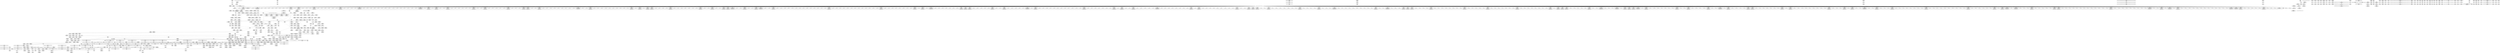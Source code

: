 digraph {
	CE0x53b0df0 [shape=record,shape=Mrecord,label="{CE0x53b0df0|get_current:entry|*SummSink*}"]
	CE0x5417820 [shape=record,shape=Mrecord,label="{CE0x5417820|12:_i32,_56:_i8*,_:_CRE_240,241_}"]
	CE0x5412c70 [shape=record,shape=Mrecord,label="{CE0x5412c70|inode_has_perm:call|security/selinux/hooks.c,1614|*SummSource*}"]
	CE0x54610e0 [shape=record,shape=Mrecord,label="{CE0x54610e0|__validate_creds:tmp9|include/linux/cred.h,175|*SummSink*}"]
	CE0x53bdd10 [shape=record,shape=Mrecord,label="{CE0x53bdd10|selinux_inode_readlink:tmp4|security/selinux/hooks.c,2805}"]
	CE0x53c1340 [shape=record,shape=Mrecord,label="{CE0x53c1340|104:_%struct.inode*,_:_CRE_217,218_}"]
	CE0x5427830 [shape=record,shape=Mrecord,label="{CE0x5427830|12:_i32,_56:_i8*,_:_CRE_624,628_|*MultipleSource*|*LoadInst*|security/selinux/hooks.c,1627|Function::inode_has_perm&Arg::inode::|security/selinux/hooks.c,1611}"]
	CE0x5445e00 [shape=record,shape=Mrecord,label="{CE0x5445e00|i32_512|*Constant*|*SummSink*}"]
	CE0x53a10f0 [shape=record,shape=Mrecord,label="{CE0x53a10f0|get_current:bb|*SummSource*}"]
	CE0x54152a0 [shape=record,shape=Mrecord,label="{CE0x54152a0|12:_i32,_56:_i8*,_:_CRE_183,184_}"]
	CE0x541a660 [shape=record,shape=Mrecord,label="{CE0x541a660|12:_i32,_56:_i8*,_:_CRE_277,278_}"]
	CE0x53a5890 [shape=record,shape=Mrecord,label="{CE0x53a5890|i8*_getelementptr_inbounds_(_45_x_i8_,_45_x_i8_*_.str12,_i32_0,_i32_0)|*Constant*|*SummSource*}"]
	CE0x540d810 [shape=record,shape=Mrecord,label="{CE0x540d810|cred_sid:tmp}"]
	CE0x53b7d30 [shape=record,shape=Mrecord,label="{CE0x53b7d30|GLOBAL:__invalid_creds|*Constant*}"]
	CE0x539af30 [shape=record,shape=Mrecord,label="{CE0x539af30|selinux_inode_readlink:tmp16|security/selinux/hooks.c,2805|*SummSource*}"]
	CE0x54024f0 [shape=record,shape=Mrecord,label="{CE0x54024f0|dentry_has_perm:tmp|*SummSource*}"]
	CE0x5415930 [shape=record,shape=Mrecord,label="{CE0x5415930|12:_i32,_56:_i8*,_:_CRE_190,191_}"]
	CE0x5395a30 [shape=record,shape=Mrecord,label="{CE0x5395a30|selinux_inode_readlink:tmp8|security/selinux/hooks.c,2805|*SummSource*}"]
	CE0x53ebdc0 [shape=record,shape=Mrecord,label="{CE0x53ebdc0|__validate_creds:if.then}"]
	CE0x53c28a0 [shape=record,shape=Mrecord,label="{CE0x53c28a0|104:_%struct.inode*,_:_CRE_304,305_}"]
	CE0x53ccf10 [shape=record,shape=Mrecord,label="{CE0x53ccf10|COLLAPSED:_CMRE:_elem_0:default:}"]
	CE0x540b0a0 [shape=record,shape=Mrecord,label="{CE0x540b0a0|__validate_creds:tmp2|include/linux/cred.h,173|*SummSink*}"]
	CE0x53b6fd0 [shape=record,shape=Mrecord,label="{CE0x53b6fd0|dentry_has_perm:type|security/selinux/hooks.c,1630|*SummSource*}"]
	CE0x5461bc0 [shape=record,shape=Mrecord,label="{CE0x5461bc0|i64*_getelementptr_inbounds_(_2_x_i64_,_2_x_i64_*___llvm_gcov_ctr131,_i64_0,_i64_0)|*Constant*|*SummSink*}"]
	CE0x53af520 [shape=record,shape=Mrecord,label="{CE0x53af520|12:_i32,_56:_i8*,_:_CRE_136,137_}"]
	CE0x53f0400 [shape=record,shape=Mrecord,label="{CE0x53f0400|i32_(i32,_i32,_i16,_i32,_%struct.common_audit_data*)*_bitcast_(i32_(i32,_i32,_i16,_i32,_%struct.common_audit_data.495*)*_avc_has_perm_to_i32_(i32,_i32,_i16,_i32,_%struct.common_audit_data*)*)|*Constant*|*SummSource*}"]
	CE0x5461a60 [shape=record,shape=Mrecord,label="{CE0x5461a60|i64*_getelementptr_inbounds_(_2_x_i64_,_2_x_i64_*___llvm_gcov_ctr131,_i64_0,_i64_0)|*Constant*|*SummSource*}"]
	CE0x5404100 [shape=record,shape=Mrecord,label="{CE0x5404100|__validate_creds:entry|*SummSink*}"]
	CE0x5418090 [shape=record,shape=Mrecord,label="{CE0x5418090|12:_i32,_56:_i8*,_:_CRE_245,246_}"]
	CE0x542a310 [shape=record,shape=Mrecord,label="{CE0x542a310|12:_i32,_56:_i8*,_:_CRE_800,804_|*MultipleSource*|*LoadInst*|security/selinux/hooks.c,1627|Function::inode_has_perm&Arg::inode::|security/selinux/hooks.c,1611}"]
	CE0x539ee90 [shape=record,shape=Mrecord,label="{CE0x539ee90|104:_%struct.inode*,_:_CRE_144,145_}"]
	CE0x53a2f60 [shape=record,shape=Mrecord,label="{CE0x53a2f60|104:_%struct.inode*,_:_CRE_96,104_|*MultipleSource*|Function::selinux_inode_readlink&Arg::dentry::|Function::dentry_has_perm&Arg::dentry::|security/selinux/hooks.c,1627}"]
	CE0x542be20 [shape=record,shape=Mrecord,label="{CE0x542be20|12:_i32,_56:_i8*,_:_CRE_871,872_}"]
	CE0x54195c0 [shape=record,shape=Mrecord,label="{CE0x54195c0|12:_i32,_56:_i8*,_:_CRE_263,264_}"]
	CE0x54387f0 [shape=record,shape=Mrecord,label="{CE0x54387f0|inode_has_perm:sclass|security/selinux/hooks.c,1617}"]
	CE0x542c540 [shape=record,shape=Mrecord,label="{CE0x542c540|12:_i32,_56:_i8*,_:_CRE_877,878_}"]
	"CONST[source:0(mediator),value:2(dynamic)][purpose:{object}]"
	CE0x5460fb0 [shape=record,shape=Mrecord,label="{CE0x5460fb0|__validate_creds:tmp9|include/linux/cred.h,175|*SummSource*}"]
	CE0x539e050 [shape=record,shape=Mrecord,label="{CE0x539e050|dentry_has_perm:av|Function::dentry_has_perm&Arg::av::|*SummSource*}"]
	CE0x543b220 [shape=record,shape=Mrecord,label="{CE0x543b220|i64*_getelementptr_inbounds_(_8_x_i64_,_8_x_i64_*___llvm_gcov_ctr154,_i64_0,_i64_7)|*Constant*}"]
	CE0x53ed8d0 [shape=record,shape=Mrecord,label="{CE0x53ed8d0|dentry_has_perm:tmp1|*SummSource*}"]
	CE0x5426530 [shape=record,shape=Mrecord,label="{CE0x5426530|12:_i32,_56:_i8*,_:_CRE_608,609_}"]
	CE0x540b4c0 [shape=record,shape=Mrecord,label="{CE0x540b4c0|dentry_has_perm:type|security/selinux/hooks.c,1630}"]
	CE0x542cc60 [shape=record,shape=Mrecord,label="{CE0x542cc60|12:_i32,_56:_i8*,_:_CRE_883,884_}"]
	CE0x53c61d0 [shape=record,shape=Mrecord,label="{CE0x53c61d0|inode_has_perm:cred|Function::inode_has_perm&Arg::cred::|*SummSink*}"]
	CE0x54230f0 [shape=record,shape=Mrecord,label="{CE0x54230f0|12:_i32,_56:_i8*,_:_CRE_564,565_}"]
	CE0x5423350 [shape=record,shape=Mrecord,label="{CE0x5423350|12:_i32,_56:_i8*,_:_CRE_566,567_}"]
	CE0x543fb30 [shape=record,shape=Mrecord,label="{CE0x543fb30|inode_has_perm:and|security/selinux/hooks.c,1611|*SummSource*}"]
	CE0x53a8560 [shape=record,shape=Mrecord,label="{CE0x53a8560|selinux_inode_readlink:call|security/selinux/hooks.c,2805}"]
	CE0x542d4b0 [shape=record,shape=Mrecord,label="{CE0x542d4b0|12:_i32,_56:_i8*,_:_CRE_890,891_}"]
	CE0x543b5d0 [shape=record,shape=Mrecord,label="{CE0x543b5d0|inode_has_perm:retval.0|*SummSource*}"]
	CE0x53b71e0 [shape=record,shape=Mrecord,label="{CE0x53b71e0|__validate_creds:tmp6|include/linux/cred.h,174}"]
	CE0x5429460 [shape=record,shape=Mrecord,label="{CE0x5429460|12:_i32,_56:_i8*,_:_CRE_736,740_|*MultipleSource*|*LoadInst*|security/selinux/hooks.c,1627|Function::inode_has_perm&Arg::inode::|security/selinux/hooks.c,1611}"]
	CE0x540dae0 [shape=record,shape=Mrecord,label="{CE0x540dae0|0:_i32,_4:_i32,_8:_i32,_12:_i32,_:_CMRE_0,4_|*MultipleSource*|security/selinux/hooks.c,196|*LoadInst*|security/selinux/hooks.c,196|security/selinux/hooks.c,197}"]
	CE0x542d380 [shape=record,shape=Mrecord,label="{CE0x542d380|12:_i32,_56:_i8*,_:_CRE_889,890_}"]
	CE0x5444750 [shape=record,shape=Mrecord,label="{CE0x5444750|inode_has_perm:tmp10|security/selinux/hooks.c,1611|*SummSource*}"]
	CE0x541d680 [shape=record,shape=Mrecord,label="{CE0x541d680|12:_i32,_56:_i8*,_:_CRE_344,352_|*MultipleSource*|*LoadInst*|security/selinux/hooks.c,1627|Function::inode_has_perm&Arg::inode::|security/selinux/hooks.c,1611}"]
	CE0x53fd270 [shape=record,shape=Mrecord,label="{CE0x53fd270|_call_void_mcount()_#3|*SummSink*}"]
	CE0x53caec0 [shape=record,shape=Mrecord,label="{CE0x53caec0|__validate_creds:lnot|include/linux/cred.h,173|*SummSink*}"]
	CE0x53fd7b0 [shape=record,shape=Mrecord,label="{CE0x53fd7b0|cred_sid:tmp1|*SummSource*}"]
	CE0x53fb3f0 [shape=record,shape=Mrecord,label="{CE0x53fb3f0|__validate_creds:lnot|include/linux/cred.h,173|*SummSource*}"]
	CE0x5437920 [shape=record,shape=Mrecord,label="{CE0x5437920|inode_has_perm:i_security|security/selinux/hooks.c,1615|*SummSource*}"]
	CE0x53fee70 [shape=record,shape=Mrecord,label="{CE0x53fee70|104:_%struct.inode*,_:_CRE_196,197_}"]
	CE0x540ce90 [shape=record,shape=Mrecord,label="{CE0x540ce90|cred_sid:security|security/selinux/hooks.c,196|*SummSink*}"]
	CE0x5437de0 [shape=record,shape=Mrecord,label="{CE0x5437de0|inode_has_perm:tmp16|security/selinux/hooks.c,1615}"]
	CE0x542f980 [shape=record,shape=Mrecord,label="{CE0x542f980|12:_i32,_56:_i8*,_:_CRE_921,922_}"]
	CE0x5419950 [shape=record,shape=Mrecord,label="{CE0x5419950|12:_i32,_56:_i8*,_:_CRE_266,267_}"]
	CE0x5444510 [shape=record,shape=Mrecord,label="{CE0x5444510|inode_has_perm:tmp10|security/selinux/hooks.c,1611}"]
	CE0x53c54f0 [shape=record,shape=Mrecord,label="{CE0x53c54f0|dentry_has_perm:call|security/selinux/hooks.c,1632|*SummSink*}"]
	CE0x53c0d80 [shape=record,shape=Mrecord,label="{CE0x53c0d80|selinux_inode_readlink:tmp5|security/selinux/hooks.c,2805|*SummSource*}"]
	CE0x542adb0 [shape=record,shape=Mrecord,label="{CE0x542adb0|12:_i32,_56:_i8*,_:_CRE_840,848_|*MultipleSource*|*LoadInst*|security/selinux/hooks.c,1627|Function::inode_has_perm&Arg::inode::|security/selinux/hooks.c,1611}"]
	CE0x54269f0 [shape=record,shape=Mrecord,label="{CE0x54269f0|12:_i32,_56:_i8*,_:_CRE_612,613_}"]
	CE0x53b2210 [shape=record,shape=Mrecord,label="{CE0x53b2210|selinux_inode_readlink:call5|security/selinux/hooks.c,2807}"]
	CE0x53fa8e0 [shape=record,shape=Mrecord,label="{CE0x53fa8e0|inode_has_perm:i_flags|security/selinux/hooks.c,1611|*SummSource*}"]
	CE0x5414580 [shape=record,shape=Mrecord,label="{CE0x5414580|12:_i32,_56:_i8*,_:_CRE_169,170_}"]
	CE0x53a1ba0 [shape=record,shape=Mrecord,label="{CE0x53a1ba0|i64*_getelementptr_inbounds_(_2_x_i64_,_2_x_i64_*___llvm_gcov_ctr98,_i64_0,_i64_0)|*Constant*|*SummSource*}"]
	CE0x5411e50 [shape=record,shape=Mrecord,label="{CE0x5411e50|i64*_getelementptr_inbounds_(_8_x_i64_,_8_x_i64_*___llvm_gcov_ctr154,_i64_0,_i64_6)|*Constant*|*SummSource*}"]
	CE0x541a2d0 [shape=record,shape=Mrecord,label="{CE0x541a2d0|12:_i32,_56:_i8*,_:_CRE_274,275_}"]
	CE0x5423a70 [shape=record,shape=Mrecord,label="{CE0x5423a70|12:_i32,_56:_i8*,_:_CRE_572,573_}"]
	CE0x53b6e90 [shape=record,shape=Mrecord,label="{CE0x53b6e90|i8*_getelementptr_inbounds_(_45_x_i8_,_45_x_i8_*_.str12,_i32_0,_i32_0)|*Constant*}"]
	CE0x67c6120 [shape=record,shape=Mrecord,label="{CE0x67c6120|selinux_inode_readlink:do.body|*SummSource*}"]
	CE0x53e6cc0 [shape=record,shape=Mrecord,label="{CE0x53e6cc0|104:_%struct.inode*,_:_CRE_313,314_}"]
	CE0x53c0ca0 [shape=record,shape=Mrecord,label="{CE0x53c0ca0|GLOBAL:__llvm_gcov_ctr229|Global_var:__llvm_gcov_ctr229}"]
	CE0x53e97c0 [shape=record,shape=Mrecord,label="{CE0x53e97c0|inode_has_perm:inode|Function::inode_has_perm&Arg::inode::|*SummSink*}"]
	CE0x54161f0 [shape=record,shape=Mrecord,label="{CE0x54161f0|12:_i32,_56:_i8*,_:_CRE_195,196_}"]
	CE0x53959c0 [shape=record,shape=Mrecord,label="{CE0x53959c0|selinux_inode_readlink:tmp8|security/selinux/hooks.c,2805}"]
	CE0x5417200 [shape=record,shape=Mrecord,label="{CE0x5417200|12:_i32,_56:_i8*,_:_CRE_216,224_|*MultipleSource*|*LoadInst*|security/selinux/hooks.c,1627|Function::inode_has_perm&Arg::inode::|security/selinux/hooks.c,1611}"]
	CE0x53ed0b0 [shape=record,shape=Mrecord,label="{CE0x53ed0b0|i64*_getelementptr_inbounds_(_2_x_i64_,_2_x_i64_*___llvm_gcov_ctr153,_i64_0,_i64_1)|*Constant*}"]
	CE0x5417a40 [shape=record,shape=Mrecord,label="{CE0x5417a40|12:_i32,_56:_i8*,_:_CRE_241,242_}"]
	CE0x5401450 [shape=record,shape=Mrecord,label="{CE0x5401450|12:_i32,_56:_i8*,_:_CRE_140,141_}"]
	CE0x53c9950 [shape=record,shape=Mrecord,label="{CE0x53c9950|_call_void_mcount()_#3}"]
	CE0x53a16e0 [shape=record,shape=Mrecord,label="{CE0x53a16e0|dentry_has_perm:bb|*SummSource*}"]
	CE0x541bbc0 [shape=record,shape=Mrecord,label="{CE0x541bbc0|12:_i32,_56:_i8*,_:_CRE_295,296_}"]
	CE0x53be0d0 [shape=record,shape=Mrecord,label="{CE0x53be0d0|selinux_inode_readlink:tobool1|security/selinux/hooks.c,2805|*SummSource*}"]
	CE0x5401b90 [shape=record,shape=Mrecord,label="{CE0x5401b90|12:_i32,_56:_i8*,_:_CRE_149,150_}"]
	CE0x53a3dd0 [shape=record,shape=Mrecord,label="{CE0x53a3dd0|i64*_getelementptr_inbounds_(_11_x_i64_,_11_x_i64_*___llvm_gcov_ctr229,_i64_0,_i64_6)|*Constant*}"]
	CE0x53a2260 [shape=record,shape=Mrecord,label="{CE0x53a2260|104:_%struct.inode*,_:_CRE_64,72_|*MultipleSource*|Function::selinux_inode_readlink&Arg::dentry::|Function::dentry_has_perm&Arg::dentry::|security/selinux/hooks.c,1627}"]
	CE0x53ccb40 [shape=record,shape=Mrecord,label="{CE0x53ccb40|__validate_creds:entry}"]
	CE0x53af8e0 [shape=record,shape=Mrecord,label="{CE0x53af8e0|12:_i32,_56:_i8*,_:_CRE_138,139_}"]
	CE0x54033c0 [shape=record,shape=Mrecord,label="{CE0x54033c0|GLOBAL:__llvm_gcov_ctr155|Global_var:__llvm_gcov_ctr155|*SummSource*}"]
	CE0x541cb30 [shape=record,shape=Mrecord,label="{CE0x541cb30|12:_i32,_56:_i8*,_:_CRE_308,309_}"]
	CE0x54262d0 [shape=record,shape=Mrecord,label="{CE0x54262d0|12:_i32,_56:_i8*,_:_CRE_606,607_}"]
	CE0x5437f50 [shape=record,shape=Mrecord,label="{CE0x5437f50|inode_has_perm:tmp16|security/selinux/hooks.c,1615|*SummSource*}"]
	CE0x53b7920 [shape=record,shape=Mrecord,label="{CE0x53b7920|__validate_creds:tmp7|include/linux/cred.h,174|*SummSource*}"]
	CE0x53afa10 [shape=record,shape=Mrecord,label="{CE0x53afa10|12:_i32,_56:_i8*,_:_CRE_139,140_}"]
	CE0x53ce3b0 [shape=record,shape=Mrecord,label="{CE0x53ce3b0|GLOBAL:lockdep_rcu_suspicious|*Constant*|*SummSink*}"]
	CE0x54248b0 [shape=record,shape=Mrecord,label="{CE0x54248b0|12:_i32,_56:_i8*,_:_CRE_584,585_}"]
	CE0x5413ae0 [shape=record,shape=Mrecord,label="{CE0x5413ae0|12:_i32,_56:_i8*,_:_CRE_158,159_}"]
	CE0x5440a20 [shape=record,shape=Mrecord,label="{CE0x5440a20|inode_has_perm:lnot1|security/selinux/hooks.c,1611|*SummSink*}"]
	CE0x543e4a0 [shape=record,shape=Mrecord,label="{CE0x543e4a0|avc_has_perm:tclass|Function::avc_has_perm&Arg::tclass::|*SummSink*}"]
	CE0x53bcbd0 [shape=record,shape=Mrecord,label="{CE0x53bcbd0|selinux_inode_readlink:tmp7|security/selinux/hooks.c,2805}"]
	CE0x54228d0 [shape=record,shape=Mrecord,label="{CE0x54228d0|12:_i32,_56:_i8*,_:_CRE_557,558_}"]
	CE0x5441b00 [shape=record,shape=Mrecord,label="{CE0x5441b00|GLOBAL:llvm.expect.i64|*Constant*|*SummSink*}"]
	CE0x53f39c0 [shape=record,shape=Mrecord,label="{CE0x53f39c0|__validate_creds:tobool|include/linux/cred.h,173|*SummSource*}"]
	CE0x53bb250 [shape=record,shape=Mrecord,label="{CE0x53bb250|i64*_getelementptr_inbounds_(_11_x_i64_,_11_x_i64_*___llvm_gcov_ctr229,_i64_0,_i64_0)|*Constant*|*SummSink*}"]
	CE0x539d550 [shape=record,shape=Mrecord,label="{CE0x539d550|i32_2|*Constant*}"]
	CE0x53fd430 [shape=record,shape=Mrecord,label="{CE0x53fd430|i64_1|*Constant*}"]
	CE0x53fe240 [shape=record,shape=Mrecord,label="{CE0x53fe240|104:_%struct.inode*,_:_CRE_183,184_}"]
	CE0x53e7260 [shape=record,shape=Mrecord,label="{CE0x53e7260|104:_%struct.inode*,_:_CRE_319,320_}"]
	CE0x53b9710 [shape=record,shape=Mrecord,label="{CE0x53b9710|i64*_getelementptr_inbounds_(_11_x_i64_,_11_x_i64_*___llvm_gcov_ctr229,_i64_0,_i64_9)|*Constant*|*SummSource*}"]
	CE0x542fbe0 [shape=record,shape=Mrecord,label="{CE0x542fbe0|12:_i32,_56:_i8*,_:_CRE_923,924_}"]
	CE0x54229d0 [shape=record,shape=Mrecord,label="{CE0x54229d0|12:_i32,_56:_i8*,_:_CRE_558,559_}"]
	CE0x53fbcf0 [shape=record,shape=Mrecord,label="{CE0x53fbcf0|i32_512|*Constant*}"]
	CE0x54019b0 [shape=record,shape=Mrecord,label="{CE0x54019b0|12:_i32,_56:_i8*,_:_CRE_147,148_}"]
	CE0x53c17f0 [shape=record,shape=Mrecord,label="{CE0x53c17f0|104:_%struct.inode*,_:_CRE_222,223_}"]
	CE0x53ccd10 [shape=record,shape=Mrecord,label="{CE0x53ccd10|__validate_creds:entry|*SummSource*}"]
	CE0x54079b0 [shape=record,shape=Mrecord,label="{CE0x54079b0|__validate_creds:tmp|*SummSource*}"]
	CE0x54275d0 [shape=record,shape=Mrecord,label="{CE0x54275d0|12:_i32,_56:_i8*,_:_CRE_622,623_}"]
	CE0x53b3210 [shape=record,shape=Mrecord,label="{CE0x53b3210|104:_%struct.inode*,_:_CRE_172,173_}"]
	CE0x53c22d0 [shape=record,shape=Mrecord,label="{CE0x53c22d0|104:_%struct.inode*,_:_CRE_280,288_|*MultipleSource*|Function::selinux_inode_readlink&Arg::dentry::|Function::dentry_has_perm&Arg::dentry::|security/selinux/hooks.c,1627}"]
	CE0x53ef6c0 [shape=record,shape=Mrecord,label="{CE0x53ef6c0|inode_has_perm:sclass|security/selinux/hooks.c,1617|*SummSink*}"]
	CE0x5424650 [shape=record,shape=Mrecord,label="{CE0x5424650|12:_i32,_56:_i8*,_:_CRE_582,583_}"]
	CE0x545a4d0 [shape=record,shape=Mrecord,label="{CE0x545a4d0|i32_3|*Constant*|*SummSource*}"]
	CE0x543dd80 [shape=record,shape=Mrecord,label="{CE0x543dd80|i64*_getelementptr_inbounds_(_5_x_i64_,_5_x_i64_*___llvm_gcov_ctr155,_i64_0,_i64_0)|*Constant*|*SummSink*}"]
	CE0x5428520 [shape=record,shape=Mrecord,label="{CE0x5428520|12:_i32,_56:_i8*,_:_CRE_680,684_|*MultipleSource*|*LoadInst*|security/selinux/hooks.c,1627|Function::inode_has_perm&Arg::inode::|security/selinux/hooks.c,1611}"]
	CE0x542fd10 [shape=record,shape=Mrecord,label="{CE0x542fd10|12:_i32,_56:_i8*,_:_CRE_924,925_}"]
	CE0x541df00 [shape=record,shape=Mrecord,label="{CE0x541df00|12:_i32,_56:_i8*,_:_CRE_384,388_|*MultipleSource*|*LoadInst*|security/selinux/hooks.c,1627|Function::inode_has_perm&Arg::inode::|security/selinux/hooks.c,1611}"]
	CE0x5461430 [shape=record,shape=Mrecord,label="{CE0x5461430|cred_sid:bb|*SummSource*}"]
	CE0x53a8110 [shape=record,shape=Mrecord,label="{CE0x53a8110|selinux_inode_readlink:call3|security/selinux/hooks.c,2805|*SummSink*}"]
	CE0x54015f0 [shape=record,shape=Mrecord,label="{CE0x54015f0|12:_i32,_56:_i8*,_:_CRE_143,144_}"]
	CE0x5425820 [shape=record,shape=Mrecord,label="{CE0x5425820|12:_i32,_56:_i8*,_:_CRE_597,598_}"]
	CE0x53b6660 [shape=record,shape=Mrecord,label="{CE0x53b6660|i64_2|*Constant*|*SummSource*}"]
	CE0x539a390 [shape=record,shape=Mrecord,label="{CE0x539a390|selinux_inode_readlink:land.lhs.true|*SummSource*}"]
	CE0x53b2050 [shape=record,shape=Mrecord,label="{CE0x53b2050|selinux_inode_readlink:tmp21|security/selinux/hooks.c,2805|*SummSource*}"]
	CE0x541f410 [shape=record,shape=Mrecord,label="{CE0x541f410|12:_i32,_56:_i8*,_:_CRE_464,472_|*MultipleSource*|*LoadInst*|security/selinux/hooks.c,1627|Function::inode_has_perm&Arg::inode::|security/selinux/hooks.c,1611}"]
	CE0x543e060 [shape=record,shape=Mrecord,label="{CE0x543e060|avc_has_perm:tsid|Function::avc_has_perm&Arg::tsid::|*SummSink*}"]
	CE0x5430430 [shape=record,shape=Mrecord,label="{CE0x5430430|12:_i32,_56:_i8*,_:_CRE_930,931_}"]
	CE0x53b5420 [shape=record,shape=Mrecord,label="{CE0x53b5420|selinux_inode_readlink:tmp6|security/selinux/hooks.c,2805|*SummSource*}"]
	CE0x53f7fd0 [shape=record,shape=Mrecord,label="{CE0x53f7fd0|_ret_void,_!dbg_!27722|include/linux/cred.h,175|*SummSource*}"]
	CE0x53f3950 [shape=record,shape=Mrecord,label="{CE0x53f3950|__validate_creds:tobool|include/linux/cred.h,173}"]
	CE0x542ba10 [shape=record,shape=Mrecord,label="{CE0x542ba10|12:_i32,_56:_i8*,_:_CRE_867,868_}"]
	CE0x5442480 [shape=record,shape=Mrecord,label="{CE0x5442480|inode_has_perm:tobool2|security/selinux/hooks.c,1611|*SummSource*}"]
	CE0x542e090 [shape=record,shape=Mrecord,label="{CE0x542e090|12:_i32,_56:_i8*,_:_CRE_900,901_}"]
	CE0x5426790 [shape=record,shape=Mrecord,label="{CE0x5426790|12:_i32,_56:_i8*,_:_CRE_610,611_}"]
	CE0x5414ee0 [shape=record,shape=Mrecord,label="{CE0x5414ee0|12:_i32,_56:_i8*,_:_CRE_179,180_}"]
	CE0x53c86e0 [shape=record,shape=Mrecord,label="{CE0x53c86e0|_call_void_mcount()_#3|*SummSource*}"]
	CE0x543bc30 [shape=record,shape=Mrecord,label="{CE0x543bc30|i64*_getelementptr_inbounds_(_8_x_i64_,_8_x_i64_*___llvm_gcov_ctr154,_i64_0,_i64_7)|*Constant*|*SummSink*}"]
	CE0x53f6dc0 [shape=record,shape=Mrecord,label="{CE0x53f6dc0|i32_4|*Constant*}"]
	CE0x54014c0 [shape=record,shape=Mrecord,label="{CE0x54014c0|12:_i32,_56:_i8*,_:_CRE_141,142_}"]
	CE0x53f8a80 [shape=record,shape=Mrecord,label="{CE0x53f8a80|__validate_creds:call|include/linux/cred.h,173|*SummSink*}"]
	CE0x53ce5e0 [shape=record,shape=Mrecord,label="{CE0x53ce5e0|i8*_getelementptr_inbounds_(_25_x_i8_,_25_x_i8_*_.str3,_i32_0,_i32_0)|*Constant*|*SummSink*}"]
	CE0x5429020 [shape=record,shape=Mrecord,label="{CE0x5429020|12:_i32,_56:_i8*,_:_CRE_712,728_|*MultipleSource*|*LoadInst*|security/selinux/hooks.c,1627|Function::inode_has_perm&Arg::inode::|security/selinux/hooks.c,1611}"]
	CE0x53c5790 [shape=record,shape=Mrecord,label="{CE0x53c5790|GLOBAL:inode_has_perm|*Constant*|*SummSource*}"]
	CE0x5416ae0 [shape=record,shape=Mrecord,label="{CE0x5416ae0|12:_i32,_56:_i8*,_:_CRE_204,205_}"]
	CE0x54143a0 [shape=record,shape=Mrecord,label="{CE0x54143a0|12:_i32,_56:_i8*,_:_CRE_167,168_}"]
	CE0x53b5f30 [shape=record,shape=Mrecord,label="{CE0x53b5f30|selinux_inode_readlink:tmp9|security/selinux/hooks.c,2805|*SummSource*}"]
	CE0x5417600 [shape=record,shape=Mrecord,label="{CE0x5417600|12:_i32,_56:_i8*,_:_CRE_232,236_|*MultipleSource*|*LoadInst*|security/selinux/hooks.c,1627|Function::inode_has_perm&Arg::inode::|security/selinux/hooks.c,1611}"]
	CE0x53e9650 [shape=record,shape=Mrecord,label="{CE0x53e9650|inode_has_perm:inode|Function::inode_has_perm&Arg::inode::|*SummSource*}"]
	CE0x5413c20 [shape=record,shape=Mrecord,label="{CE0x5413c20|12:_i32,_56:_i8*,_:_CRE_159,160_}"]
	CE0x53e9cc0 [shape=record,shape=Mrecord,label="{CE0x53e9cc0|inode_has_perm:perms|Function::inode_has_perm&Arg::perms::|*SummSink*}"]
	CE0x53af700 [shape=record,shape=Mrecord,label="{CE0x53af700|12:_i32,_56:_i8*,_:_CRE_137,138_}"]
	CE0x53f96e0 [shape=record,shape=Mrecord,label="{CE0x53f96e0|i64*_getelementptr_inbounds_(_8_x_i64_,_8_x_i64_*___llvm_gcov_ctr154,_i64_0,_i64_0)|*Constant*|*SummSource*}"]
	CE0x53c18e0 [shape=record,shape=Mrecord,label="{CE0x53c18e0|104:_%struct.inode*,_:_CRE_223,224_}"]
	CE0x5414670 [shape=record,shape=Mrecord,label="{CE0x5414670|12:_i32,_56:_i8*,_:_CRE_170,171_}"]
	CE0x53b9910 [shape=record,shape=Mrecord,label="{CE0x53b9910|selinux_inode_readlink:tmp17|security/selinux/hooks.c,2805}"]
	CE0x5438d40 [shape=record,shape=Mrecord,label="{CE0x5438d40|inode_has_perm:tmp13|security/selinux/hooks.c,1614}"]
	CE0x539f9b0 [shape=record,shape=Mrecord,label="{CE0x539f9b0|104:_%struct.inode*,_:_CRE_156,157_}"]
	CE0x53a9030 [shape=record,shape=Mrecord,label="{CE0x53a9030|i64_1|*Constant*|*SummSource*}"]
	CE0x53ae5f0 [shape=record,shape=Mrecord,label="{CE0x53ae5f0|cred_sid:sid|security/selinux/hooks.c,197}"]
	CE0x54298a0 [shape=record,shape=Mrecord,label="{CE0x54298a0|12:_i32,_56:_i8*,_:_CRE_752,756_|*MultipleSource*|*LoadInst*|security/selinux/hooks.c,1627|Function::inode_has_perm&Arg::inode::|security/selinux/hooks.c,1611}"]
	CE0x54242c0 [shape=record,shape=Mrecord,label="{CE0x54242c0|12:_i32,_56:_i8*,_:_CRE_579,580_}"]
	CE0x53c0df0 [shape=record,shape=Mrecord,label="{CE0x53c0df0|selinux_inode_readlink:tmp5|security/selinux/hooks.c,2805|*SummSink*}"]
	CE0x53c4c40 [shape=record,shape=Mrecord,label="{CE0x53c4c40|dentry_has_perm:u|security/selinux/hooks.c,1631}"]
	CE0x5416e70 [shape=record,shape=Mrecord,label="{CE0x5416e70|12:_i32,_56:_i8*,_:_CRE_207,208_}"]
	CE0x53b37b0 [shape=record,shape=Mrecord,label="{CE0x53b37b0|104:_%struct.inode*,_:_CRE_178,179_}"]
	CE0x53f8190 [shape=record,shape=Mrecord,label="{CE0x53f8190|i32_22|*Constant*|*SummSink*}"]
	CE0x5428770 [shape=record,shape=Mrecord,label="{CE0x5428770|12:_i32,_56:_i8*,_:_CRE_684,688_|*MultipleSource*|*LoadInst*|security/selinux/hooks.c,1627|Function::inode_has_perm&Arg::inode::|security/selinux/hooks.c,1611}"]
	CE0x54403c0 [shape=record,shape=Mrecord,label="{CE0x54403c0|inode_has_perm:lnot|security/selinux/hooks.c,1611|*SummSource*}"]
	CE0x53b1f20 [shape=record,shape=Mrecord,label="{CE0x53b1f20|selinux_inode_readlink:tmp21|security/selinux/hooks.c,2805}"]
	CE0x541dcb0 [shape=record,shape=Mrecord,label="{CE0x541dcb0|12:_i32,_56:_i8*,_:_CRE_376,384_|*MultipleSource*|*LoadInst*|security/selinux/hooks.c,1627|Function::inode_has_perm&Arg::inode::|security/selinux/hooks.c,1611}"]
	CE0x5405420 [shape=record,shape=Mrecord,label="{CE0x5405420|__validate_creds:file|Function::__validate_creds&Arg::file::}"]
	CE0x54071a0 [shape=record,shape=Mrecord,label="{CE0x54071a0|cred_sid:tmp2}"]
	CE0x54307c0 [shape=record,shape=Mrecord,label="{CE0x54307c0|12:_i32,_56:_i8*,_:_CRE_933,934_}"]
	CE0x5441f40 [shape=record,shape=Mrecord,label="{CE0x5441f40|inode_has_perm:expval|security/selinux/hooks.c,1611|*SummSink*}"]
	CE0x54373e0 [shape=record,shape=Mrecord,label="{CE0x54373e0|i32_10|*Constant*|*SummSink*}"]
	CE0x5410550 [shape=record,shape=Mrecord,label="{CE0x5410550|0:_i32,_4:_i32,_8:_i32,_12:_i32,_:_CMRE_20,24_|*MultipleSource*|security/selinux/hooks.c,196|*LoadInst*|security/selinux/hooks.c,196|security/selinux/hooks.c,197}"]
	CE0x5424520 [shape=record,shape=Mrecord,label="{CE0x5424520|12:_i32,_56:_i8*,_:_CRE_581,582_}"]
	CE0x54211b0 [shape=record,shape=Mrecord,label="{CE0x54211b0|12:_i32,_56:_i8*,_:_CRE_508,512_|*MultipleSource*|*LoadInst*|security/selinux/hooks.c,1627|Function::inode_has_perm&Arg::inode::|security/selinux/hooks.c,1611}"]
	CE0x54189e0 [shape=record,shape=Mrecord,label="{CE0x54189e0|12:_i32,_56:_i8*,_:_CRE_253,254_}"]
	CE0x53c5480 [shape=record,shape=Mrecord,label="{CE0x53c5480|dentry_has_perm:call|security/selinux/hooks.c,1632|*SummSource*}"]
	CE0x53b9540 [shape=record,shape=Mrecord,label="{CE0x53b9540|i64*_getelementptr_inbounds_(_11_x_i64_,_11_x_i64_*___llvm_gcov_ctr229,_i64_0,_i64_9)|*Constant*}"]
	CE0x53add00 [shape=record,shape=Mrecord,label="{CE0x53add00|cred_sid:tmp5|security/selinux/hooks.c,196}"]
	CE0x53f6fd0 [shape=record,shape=Mrecord,label="{CE0x53f6fd0|__validate_creds:line|Function::__validate_creds&Arg::line::|*SummSink*}"]
	CE0x53fd9d0 [shape=record,shape=Mrecord,label="{CE0x53fd9d0|i64*_getelementptr_inbounds_(_2_x_i64_,_2_x_i64_*___llvm_gcov_ctr131,_i64_0,_i64_1)|*Constant*}"]
	CE0x5414850 [shape=record,shape=Mrecord,label="{CE0x5414850|12:_i32,_56:_i8*,_:_CRE_172,173_}"]
	CE0x53feab0 [shape=record,shape=Mrecord,label="{CE0x53feab0|104:_%struct.inode*,_:_CRE_192,193_}"]
	CE0x541afe0 [shape=record,shape=Mrecord,label="{CE0x541afe0|12:_i32,_56:_i8*,_:_CRE_285,286_}"]
	CE0x5445450 [shape=record,shape=Mrecord,label="{CE0x5445450|inode_has_perm:tmp11|security/selinux/hooks.c,1612|*SummSink*}"]
	CE0x53c1250 [shape=record,shape=Mrecord,label="{CE0x53c1250|104:_%struct.inode*,_:_CRE_216,217_}"]
	CE0x540d8f0 [shape=record,shape=Mrecord,label="{CE0x540d8f0|cred_sid:tmp|*SummSource*}"]
	CE0x540af30 [shape=record,shape=Mrecord,label="{CE0x540af30|__validate_creds:tmp3|include/linux/cred.h,173}"]
	CE0x53c8c60 [shape=record,shape=Mrecord,label="{CE0x53c8c60|i8*_getelementptr_inbounds_(_25_x_i8_,_25_x_i8_*_.str3,_i32_0,_i32_0)|*Constant*}"]
	CE0x539eb80 [shape=record,shape=Mrecord,label="{CE0x539eb80|104:_%struct.inode*,_:_CRE_104,112_|*MultipleSource*|Function::selinux_inode_readlink&Arg::dentry::|Function::dentry_has_perm&Arg::dentry::|security/selinux/hooks.c,1627}"]
	CE0x53a6a00 [shape=record,shape=Mrecord,label="{CE0x53a6a00|i64*_getelementptr_inbounds_(_2_x_i64_,_2_x_i64_*___llvm_gcov_ctr98,_i64_0,_i64_0)|*Constant*|*SummSink*}"]
	CE0x54408f0 [shape=record,shape=Mrecord,label="{CE0x54408f0|inode_has_perm:lnot1|security/selinux/hooks.c,1611|*SummSource*}"]
	CE0x53cc360 [shape=record,shape=Mrecord,label="{CE0x53cc360|_call_void_mcount()_#3|*SummSink*}"]
	CE0x53acca0 [shape=record,shape=Mrecord,label="{CE0x53acca0|i64*_getelementptr_inbounds_(_11_x_i64_,_11_x_i64_*___llvm_gcov_ctr229,_i64_0,_i64_8)|*Constant*}"]
	CE0x542f850 [shape=record,shape=Mrecord,label="{CE0x542f850|12:_i32,_56:_i8*,_:_CRE_920,921_}"]
	CE0x53eb9c0 [shape=record,shape=Mrecord,label="{CE0x53eb9c0|_call_void___validate_creds(%struct.cred*_%cred,_i8*_getelementptr_inbounds_(_25_x_i8_,_25_x_i8_*_.str3,_i32_0,_i32_0),_i32_1609)_#10,_!dbg_!27719|security/selinux/hooks.c,1609|*SummSink*}"]
	CE0x53ce4e0 [shape=record,shape=Mrecord,label="{CE0x53ce4e0|i8*_getelementptr_inbounds_(_25_x_i8_,_25_x_i8_*_.str3,_i32_0,_i32_0)|*Constant*|*SummSource*}"]
	CE0x54005b0 [shape=record,shape=Mrecord,label="{CE0x54005b0|dentry_has_perm:tmp2|*SummSource*}"]
	CE0x54016e0 [shape=record,shape=Mrecord,label="{CE0x54016e0|12:_i32,_56:_i8*,_:_CRE_144,145_}"]
	CE0x53c1520 [shape=record,shape=Mrecord,label="{CE0x53c1520|104:_%struct.inode*,_:_CRE_219,220_}"]
	CE0x53b2b80 [shape=record,shape=Mrecord,label="{CE0x53b2b80|104:_%struct.inode*,_:_CRE_165,166_}"]
	CE0x53c19d0 [shape=record,shape=Mrecord,label="{CE0x53c19d0|104:_%struct.inode*,_:_CRE_224,232_|*MultipleSource*|Function::selinux_inode_readlink&Arg::dentry::|Function::dentry_has_perm&Arg::dentry::|security/selinux/hooks.c,1627}"]
	CE0x53feba0 [shape=record,shape=Mrecord,label="{CE0x53feba0|104:_%struct.inode*,_:_CRE_193,194_}"]
	CE0x541bcf0 [shape=record,shape=Mrecord,label="{CE0x541bcf0|12:_i32,_56:_i8*,_:_CRE_296,297_}"]
	CE0x539d890 [shape=record,shape=Mrecord,label="{CE0x539d890|i32_2|*Constant*|*SummSource*}"]
	CE0x541da90 [shape=record,shape=Mrecord,label="{CE0x541da90|12:_i32,_56:_i8*,_:_CRE_360,376_|*MultipleSource*|*LoadInst*|security/selinux/hooks.c,1627|Function::inode_has_perm&Arg::inode::|security/selinux/hooks.c,1611}"]
	CE0x540be90 [shape=record,shape=Mrecord,label="{CE0x540be90|i32_5|*Constant*|*SummSource*}"]
	CE0x5422720 [shape=record,shape=Mrecord,label="{CE0x5422720|12:_i32,_56:_i8*,_:_CRE_555,556_}"]
	CE0x5413810 [shape=record,shape=Mrecord,label="{CE0x5413810|cred_sid:cred|Function::cred_sid&Arg::cred::}"]
	CE0x53ed380 [shape=record,shape=Mrecord,label="{CE0x53ed380|dentry_has_perm:ad|security/selinux/hooks.c, 1628|*SummSource*}"]
	CE0x53bc710 [shape=record,shape=Mrecord,label="{CE0x53bc710|selinux_inode_readlink:tmp1|*SummSink*}"]
	CE0x541cc60 [shape=record,shape=Mrecord,label="{CE0x541cc60|12:_i32,_56:_i8*,_:_CRE_309,310_}"]
	CE0x543ab40 [shape=record,shape=Mrecord,label="{CE0x543ab40|avc_has_perm:auditdata|Function::avc_has_perm&Arg::auditdata::}"]
	CE0x53b34e0 [shape=record,shape=Mrecord,label="{CE0x53b34e0|104:_%struct.inode*,_:_CRE_175,176_}"]
	CE0x53ff320 [shape=record,shape=Mrecord,label="{CE0x53ff320|104:_%struct.inode*,_:_CRE_201,202_}"]
	CE0x540cd60 [shape=record,shape=Mrecord,label="{CE0x540cd60|i32_1|*Constant*|*SummSource*}"]
	CE0x53b9fa0 [shape=record,shape=Mrecord,label="{CE0x53b9fa0|selinux_inode_readlink:tmp18|security/selinux/hooks.c,2805}"]
	CE0x53ba950 [shape=record,shape=Mrecord,label="{CE0x53ba950|_call_void_mcount()_#3|*SummSink*}"]
	CE0x53ea4d0 [shape=record,shape=Mrecord,label="{CE0x53ea4d0|_ret_i32_%retval.0,_!dbg_!27739|security/selinux/hooks.c,1618|*SummSource*}"]
	CE0x5443540 [shape=record,shape=Mrecord,label="{CE0x5443540|inode_has_perm:tmp8|security/selinux/hooks.c,1611|*SummSink*}"]
	CE0x5424b10 [shape=record,shape=Mrecord,label="{CE0x5424b10|12:_i32,_56:_i8*,_:_CRE_586,587_}"]
	CE0x53922a0 [shape=record,shape=Mrecord,label="{CE0x53922a0|selinux_inode_readlink:call|security/selinux/hooks.c,2805|*SummSource*}"]
	CE0x541b370 [shape=record,shape=Mrecord,label="{CE0x541b370|12:_i32,_56:_i8*,_:_CRE_288,289_}"]
	CE0x53bda90 [shape=record,shape=Mrecord,label="{CE0x53bda90|i64_0|*Constant*}"]
	CE0x53adef0 [shape=record,shape=Mrecord,label="{CE0x53adef0|cred_sid:tmp5|security/selinux/hooks.c,196|*SummSource*}"]
	CE0x5424d70 [shape=record,shape=Mrecord,label="{CE0x5424d70|12:_i32,_56:_i8*,_:_CRE_588,589_}"]
	CE0x5405610 [shape=record,shape=Mrecord,label="{CE0x5405610|GLOBAL:creds_are_invalid|*Constant*}"]
	CE0x539a2a0 [shape=record,shape=Mrecord,label="{CE0x539a2a0|selinux_inode_readlink:land.lhs.true}"]
	CE0x542c7a0 [shape=record,shape=Mrecord,label="{CE0x542c7a0|12:_i32,_56:_i8*,_:_CRE_879,880_}"]
	CE0x5399860 [shape=record,shape=Mrecord,label="{CE0x5399860|GLOBAL:current_task|Global_var:current_task|*SummSource*}"]
	CE0x5419a80 [shape=record,shape=Mrecord,label="{CE0x5419a80|12:_i32,_56:_i8*,_:_CRE_267,268_}"]
	CE0x5427110 [shape=record,shape=Mrecord,label="{CE0x5427110|12:_i32,_56:_i8*,_:_CRE_618,619_}"]
	CE0x5428e30 [shape=record,shape=Mrecord,label="{CE0x5428e30|12:_i32,_56:_i8*,_:_CRE_704,712_|*MultipleSource*|*LoadInst*|security/selinux/hooks.c,1627|Function::inode_has_perm&Arg::inode::|security/selinux/hooks.c,1611}"]
	CE0x53c9fb0 [shape=record,shape=Mrecord,label="{CE0x53c9fb0|cred_sid:tmp3}"]
	CE0x53b2c70 [shape=record,shape=Mrecord,label="{CE0x53b2c70|104:_%struct.inode*,_:_CRE_166,167_}"]
	CE0x54173e0 [shape=record,shape=Mrecord,label="{CE0x54173e0|12:_i32,_56:_i8*,_:_CRE_224,232_|*MultipleSource*|*LoadInst*|security/selinux/hooks.c,1627|Function::inode_has_perm&Arg::inode::|security/selinux/hooks.c,1611}"]
	CE0x54434d0 [shape=record,shape=Mrecord,label="{CE0x54434d0|inode_has_perm:tmp8|security/selinux/hooks.c,1611|*SummSource*}"]
	CE0x53f4240 [shape=record,shape=Mrecord,label="{CE0x53f4240|i64*_getelementptr_inbounds_(_5_x_i64_,_5_x_i64_*___llvm_gcov_ctr155,_i64_0,_i64_0)|*Constant*|*SummSource*}"]
	CE0x542c1b0 [shape=record,shape=Mrecord,label="{CE0x542c1b0|12:_i32,_56:_i8*,_:_CRE_874,875_}"]
	CE0x53a4af0 [shape=record,shape=Mrecord,label="{CE0x53a4af0|_call_void_mcount()_#3}"]
	CE0x53f84d0 [shape=record,shape=Mrecord,label="{CE0x53f84d0|cred_sid:security|security/selinux/hooks.c,196|*SummSource*}"]
	CE0x5421c20 [shape=record,shape=Mrecord,label="{CE0x5421c20|12:_i32,_56:_i8*,_:_CRE_540,544_|*MultipleSource*|*LoadInst*|security/selinux/hooks.c,1627|Function::inode_has_perm&Arg::inode::|security/selinux/hooks.c,1611}"]
	CE0x53aebf0 [shape=record,shape=Mrecord,label="{CE0x53aebf0|12:_i32,_56:_i8*,_:_CRE_96,104_|*MultipleSource*|*LoadInst*|security/selinux/hooks.c,1627|Function::inode_has_perm&Arg::inode::|security/selinux/hooks.c,1611}"]
	CE0x542ff70 [shape=record,shape=Mrecord,label="{CE0x542ff70|12:_i32,_56:_i8*,_:_CRE_926,927_}"]
	CE0x540c170 [shape=record,shape=Mrecord,label="{CE0x540c170|dentry_has_perm:d_inode|security/selinux/hooks.c,1627|*SummSource*}"]
	CE0x541a1a0 [shape=record,shape=Mrecord,label="{CE0x541a1a0|12:_i32,_56:_i8*,_:_CRE_273,274_}"]
	CE0x53ce0d0 [shape=record,shape=Mrecord,label="{CE0x53ce0d0|GLOBAL:lockdep_rcu_suspicious|*Constant*}"]
	CE0x5400c40 [shape=record,shape=Mrecord,label="{CE0x5400c40|i64*_getelementptr_inbounds_(_2_x_i64_,_2_x_i64_*___llvm_gcov_ctr153,_i64_0,_i64_1)|*Constant*|*SummSource*}"]
	CE0x54256f0 [shape=record,shape=Mrecord,label="{CE0x54256f0|12:_i32,_56:_i8*,_:_CRE_596,597_}"]
	CE0x5445030 [shape=record,shape=Mrecord,label="{CE0x5445030|i64*_getelementptr_inbounds_(_8_x_i64_,_8_x_i64_*___llvm_gcov_ctr154,_i64_0,_i64_5)|*Constant*|*SummSink*}"]
	CE0x5438db0 [shape=record,shape=Mrecord,label="{CE0x5438db0|inode_has_perm:tmp13|security/selinux/hooks.c,1614|*SummSource*}"]
	CE0x543abb0 [shape=record,shape=Mrecord,label="{CE0x543abb0|avc_has_perm:auditdata|Function::avc_has_perm&Arg::auditdata::|*SummSource*}"]
	CE0x53aa1a0 [shape=record,shape=Mrecord,label="{CE0x53aa1a0|selinux_inode_readlink:if.end|*SummSource*}"]
	CE0x53a0f90 [shape=record,shape=Mrecord,label="{CE0x53a0f90|get_current:bb}"]
	CE0x541fc90 [shape=record,shape=Mrecord,label="{CE0x541fc90|12:_i32,_56:_i8*,_:_CRE_475,476_}"]
	CE0x53c9070 [shape=record,shape=Mrecord,label="{CE0x53c9070|_call_void_lockdep_rcu_suspicious(i8*_getelementptr_inbounds_(_25_x_i8_,_25_x_i8_*_.str3,_i32_0,_i32_0),_i32_2805,_i8*_getelementptr_inbounds_(_45_x_i8_,_45_x_i8_*_.str12,_i32_0,_i32_0))_#10,_!dbg_!27728|security/selinux/hooks.c,2805}"]
	CE0x541e9a0 [shape=record,shape=Mrecord,label="{CE0x541e9a0|12:_i32,_56:_i8*,_:_CRE_424,432_|*MultipleSource*|*LoadInst*|security/selinux/hooks.c,1627|Function::inode_has_perm&Arg::inode::|security/selinux/hooks.c,1611}"]
	CE0x5402040 [shape=record,shape=Mrecord,label="{CE0x5402040|12:_i32,_56:_i8*,_:_CRE_154,155_}"]
	CE0x5402220 [shape=record,shape=Mrecord,label="{CE0x5402220|12:_i32,_56:_i8*,_:_CRE_156,157_}"]
	CE0x542d5e0 [shape=record,shape=Mrecord,label="{CE0x542d5e0|12:_i32,_56:_i8*,_:_CRE_891,892_}"]
	CE0x542f390 [shape=record,shape=Mrecord,label="{CE0x542f390|12:_i32,_56:_i8*,_:_CRE_916,917_}"]
	CE0x53b35d0 [shape=record,shape=Mrecord,label="{CE0x53b35d0|104:_%struct.inode*,_:_CRE_176,177_}"]
	CE0x54268c0 [shape=record,shape=Mrecord,label="{CE0x54268c0|12:_i32,_56:_i8*,_:_CRE_611,612_}"]
	CE0x539bed0 [shape=record,shape=Mrecord,label="{CE0x539bed0|selinux_inode_readlink:call5|security/selinux/hooks.c,2807|*SummSink*}"]
	CE0x539d820 [shape=record,shape=Mrecord,label="{CE0x539d820|dentry_has_perm:dentry|Function::dentry_has_perm&Arg::dentry::|*SummSink*}"]
	CE0x539c6c0 [shape=record,shape=Mrecord,label="{CE0x539c6c0|GLOBAL:dentry_has_perm|*Constant*|*SummSink*}"]
	CE0x53ceb90 [shape=record,shape=Mrecord,label="{CE0x53ceb90|dentry_has_perm:bb|*SummSink*}"]
	CE0x5426660 [shape=record,shape=Mrecord,label="{CE0x5426660|12:_i32,_56:_i8*,_:_CRE_609,610_}"]
	CE0x5427960 [shape=record,shape=Mrecord,label="{CE0x5427960|12:_i32,_56:_i8*,_:_CRE_632,640_|*MultipleSource*|*LoadInst*|security/selinux/hooks.c,1627|Function::inode_has_perm&Arg::inode::|security/selinux/hooks.c,1611}"]
	CE0x53b2a90 [shape=record,shape=Mrecord,label="{CE0x53b2a90|104:_%struct.inode*,_:_CRE_164,165_}"]
	CE0x53fa870 [shape=record,shape=Mrecord,label="{CE0x53fa870|inode_has_perm:i_flags|security/selinux/hooks.c,1611|*SummSink*}"]
	CE0x542b5d0 [shape=record,shape=Mrecord,label="{CE0x542b5d0|12:_i32,_56:_i8*,_:_CRE_865,866_}"]
	CE0x53a71d0 [shape=record,shape=Mrecord,label="{CE0x53a71d0|selinux_inode_readlink:if.then}"]
	CE0x53fce00 [shape=record,shape=Mrecord,label="{CE0x53fce00|i32_1609|*Constant*}"]
	CE0x53efc40 [shape=record,shape=Mrecord,label="{CE0x53efc40|inode_has_perm:call4|security/selinux/hooks.c,1617}"]
	CE0x5404990 [shape=record,shape=Mrecord,label="{CE0x5404990|inode_has_perm:tmp2|*SummSink*}"]
	CE0x539e120 [shape=record,shape=Mrecord,label="{CE0x539e120|dentry_has_perm:av|Function::dentry_has_perm&Arg::av::|*SummSink*}"]
	CE0x53bc630 [shape=record,shape=Mrecord,label="{CE0x53bc630|selinux_inode_readlink:tmp1}"]
	CE0x541d460 [shape=record,shape=Mrecord,label="{CE0x541d460|12:_i32,_56:_i8*,_:_CRE_336,344_|*MultipleSource*|*LoadInst*|security/selinux/hooks.c,1627|Function::inode_has_perm&Arg::inode::|security/selinux/hooks.c,1611}"]
	CE0x54196f0 [shape=record,shape=Mrecord,label="{CE0x54196f0|12:_i32,_56:_i8*,_:_CRE_264,265_}"]
	CE0x542f260 [shape=record,shape=Mrecord,label="{CE0x542f260|12:_i32,_56:_i8*,_:_CRE_915,916_}"]
	CE0x53bd110 [shape=record,shape=Mrecord,label="{CE0x53bd110|GLOBAL:selinux_inode_readlink.__warned|Global_var:selinux_inode_readlink.__warned}"]
	CE0x543ca10 [shape=record,shape=Mrecord,label="{CE0x543ca10|__validate_creds:bb}"]
	CE0x53ef5e0 [shape=record,shape=Mrecord,label="{CE0x53ef5e0|inode_has_perm:sclass|security/selinux/hooks.c,1617|*SummSource*}"]
	CE0x5410190 [shape=record,shape=Mrecord,label="{CE0x5410190|0:_i32,_4:_i32,_8:_i32,_12:_i32,_:_CMRE_12,16_|*MultipleSource*|security/selinux/hooks.c,196|*LoadInst*|security/selinux/hooks.c,196|security/selinux/hooks.c,197}"]
	CE0x53ea600 [shape=record,shape=Mrecord,label="{CE0x53ea600|_ret_i32_%retval.0,_!dbg_!27739|security/selinux/hooks.c,1618|*SummSink*}"]
	CE0x53c3850 [shape=record,shape=Mrecord,label="{CE0x53c3850|dentry_has_perm:u|security/selinux/hooks.c,1631|*SummSink*}"]
	CE0x541d250 [shape=record,shape=Mrecord,label="{CE0x541d250|12:_i32,_56:_i8*,_:_CRE_328,336_|*MultipleSource*|*LoadInst*|security/selinux/hooks.c,1627|Function::inode_has_perm&Arg::inode::|security/selinux/hooks.c,1611}"]
	CE0x5429ce0 [shape=record,shape=Mrecord,label="{CE0x5429ce0|12:_i32,_56:_i8*,_:_CRE_768,776_|*MultipleSource*|*LoadInst*|security/selinux/hooks.c,1627|Function::inode_has_perm&Arg::inode::|security/selinux/hooks.c,1611}"]
	CE0x53c20e0 [shape=record,shape=Mrecord,label="{CE0x53c20e0|104:_%struct.inode*,_:_CRE_272,280_|*MultipleSource*|Function::selinux_inode_readlink&Arg::dentry::|Function::dentry_has_perm&Arg::dentry::|security/selinux/hooks.c,1627}"]
	CE0x5414490 [shape=record,shape=Mrecord,label="{CE0x5414490|12:_i32,_56:_i8*,_:_CRE_168,169_}"]
	CE0x5404390 [shape=record,shape=Mrecord,label="{CE0x5404390|__validate_creds:cred|Function::__validate_creds&Arg::cred::|*SummSource*}"]
	CE0x53ffd70 [shape=record,shape=Mrecord,label="{CE0x53ffd70|104:_%struct.inode*,_:_CRE_212,213_}"]
	CE0x5421a30 [shape=record,shape=Mrecord,label="{CE0x5421a30|12:_i32,_56:_i8*,_:_CRE_536,540_|*MultipleSource*|*LoadInst*|security/selinux/hooks.c,1627|Function::inode_has_perm&Arg::inode::|security/selinux/hooks.c,1611}"]
	CE0x541a530 [shape=record,shape=Mrecord,label="{CE0x541a530|12:_i32,_56:_i8*,_:_CRE_276,277_}"]
	CE0x5441ca0 [shape=record,shape=Mrecord,label="{CE0x5441ca0|inode_has_perm:expval|security/selinux/hooks.c,1611}"]
	CE0x5460e30 [shape=record,shape=Mrecord,label="{CE0x5460e30|__validate_creds:tmp9|include/linux/cred.h,175}"]
	CE0x5404170 [shape=record,shape=Mrecord,label="{CE0x5404170|__validate_creds:cred|Function::__validate_creds&Arg::cred::}"]
	CE0x54412f0 [shape=record,shape=Mrecord,label="{CE0x54412f0|inode_has_perm:conv|security/selinux/hooks.c,1611|*SummSource*}"]
	CE0x543cd20 [shape=record,shape=Mrecord,label="{CE0x543cd20|__validate_creds:if.end|*SummSource*}"]
	CE0x5407940 [shape=record,shape=Mrecord,label="{CE0x5407940|COLLAPSED:_GCMRE___llvm_gcov_ctr155_internal_global_5_x_i64_zeroinitializer:_elem_0:default:}"]
	CE0x5418780 [shape=record,shape=Mrecord,label="{CE0x5418780|12:_i32,_56:_i8*,_:_CRE_251,252_}"]
	CE0x5395b50 [shape=record,shape=Mrecord,label="{CE0x5395b50|selinux_inode_readlink:tobool1|security/selinux/hooks.c,2805}"]
	CE0x53bdc00 [shape=record,shape=Mrecord,label="{CE0x53bdc00|i64_3|*Constant*|*SummSource*}"]
	CE0x541d8a0 [shape=record,shape=Mrecord,label="{CE0x541d8a0|12:_i32,_56:_i8*,_:_CRE_352,360_|*MultipleSource*|*LoadInst*|security/selinux/hooks.c,1627|Function::inode_has_perm&Arg::inode::|security/selinux/hooks.c,1611}"]
	CE0x5442b20 [shape=record,shape=Mrecord,label="{CE0x5442b20|inode_has_perm:tmp7|security/selinux/hooks.c,1611|*SummSource*}"]
	CE0x54443a0 [shape=record,shape=Mrecord,label="{CE0x54443a0|inode_has_perm:tmp9|security/selinux/hooks.c,1611|*SummSink*}"]
	CE0x53b1720 [shape=record,shape=Mrecord,label="{CE0x53b1720|i32_78|*Constant*|*SummSink*}"]
	CE0x5412da0 [shape=record,shape=Mrecord,label="{CE0x5412da0|inode_has_perm:call|security/selinux/hooks.c,1614|*SummSink*}"]
	CE0x545ff10 [shape=record,shape=Mrecord,label="{CE0x545ff10|i64*_getelementptr_inbounds_(_5_x_i64_,_5_x_i64_*___llvm_gcov_ctr155,_i64_0,_i64_4)|*Constant*|*SummSource*}"]
	CE0x53a05d0 [shape=record,shape=Mrecord,label="{CE0x53a05d0|104:_%struct.inode*,_:_CRE_24,40_|*MultipleSource*|Function::selinux_inode_readlink&Arg::dentry::|Function::dentry_has_perm&Arg::dentry::|security/selinux/hooks.c,1627}"]
	CE0x53f98e0 [shape=record,shape=Mrecord,label="{CE0x53f98e0|i64*_getelementptr_inbounds_(_8_x_i64_,_8_x_i64_*___llvm_gcov_ctr154,_i64_0,_i64_0)|*Constant*|*SummSink*}"]
	CE0x53a04c0 [shape=record,shape=Mrecord,label="{CE0x53a04c0|104:_%struct.inode*,_:_CRE_182,183_}"]
	CE0x53b36c0 [shape=record,shape=Mrecord,label="{CE0x53b36c0|104:_%struct.inode*,_:_CRE_177,178_}"]
	CE0x53bde10 [shape=record,shape=Mrecord,label="{CE0x53bde10|selinux_inode_readlink:tmp4|security/selinux/hooks.c,2805|*SummSource*}"]
	CE0x53b6750 [shape=record,shape=Mrecord,label="{CE0x53b6750|i32_2805|*Constant*|*SummSource*}"]
	CE0x53fb250 [shape=record,shape=Mrecord,label="{CE0x53fb250|__validate_creds:lnot|include/linux/cred.h,173}"]
	CE0x541edb0 [shape=record,shape=Mrecord,label="{CE0x541edb0|12:_i32,_56:_i8*,_:_CRE_440,448_|*MultipleSource*|*LoadInst*|security/selinux/hooks.c,1627|Function::inode_has_perm&Arg::inode::|security/selinux/hooks.c,1611}"]
	CE0x53aade0 [shape=record,shape=Mrecord,label="{CE0x53aade0|i64_5|*Constant*|*SummSource*}"]
	CE0x53a9c10 [shape=record,shape=Mrecord,label="{CE0x53a9c10|selinux_inode_readlink:tmp12|security/selinux/hooks.c,2805|*SummSource*}"]
	CE0x542dd00 [shape=record,shape=Mrecord,label="{CE0x542dd00|12:_i32,_56:_i8*,_:_CRE_897,898_}"]
	CE0x5392370 [shape=record,shape=Mrecord,label="{CE0x5392370|selinux_inode_readlink:call|security/selinux/hooks.c,2805|*SummSink*}"]
	CE0x5443060 [shape=record,shape=Mrecord,label="{CE0x5443060|GLOBAL:__llvm_gcov_ctr154|Global_var:__llvm_gcov_ctr154}"]
	CE0x53c1610 [shape=record,shape=Mrecord,label="{CE0x53c1610|104:_%struct.inode*,_:_CRE_220,221_}"]
	CE0x541c8d0 [shape=record,shape=Mrecord,label="{CE0x541c8d0|12:_i32,_56:_i8*,_:_CRE_306,307_}"]
	CE0x54163d0 [shape=record,shape=Mrecord,label="{CE0x54163d0|12:_i32,_56:_i8*,_:_CRE_197,198_}"]
	CE0x53fd080 [shape=record,shape=Mrecord,label="{CE0x53fd080|__validate_creds:tmp1|*SummSink*}"]
	CE0x53c2a90 [shape=record,shape=Mrecord,label="{CE0x53c2a90|104:_%struct.inode*,_:_CRE_305,306_}"]
	CE0x53f7df0 [shape=record,shape=Mrecord,label="{CE0x53f7df0|_ret_void,_!dbg_!27722|include/linux/cred.h,175}"]
	CE0x5419490 [shape=record,shape=Mrecord,label="{CE0x5419490|12:_i32,_56:_i8*,_:_CRE_262,263_}"]
	CE0x543e960 [shape=record,shape=Mrecord,label="{CE0x543e960|avc_has_perm:requested|Function::avc_has_perm&Arg::requested::|*SummSource*}"]
	CE0x53c5f50 [shape=record,shape=Mrecord,label="{CE0x53c5f50|inode_has_perm:cred|Function::inode_has_perm&Arg::cred::}"]
	CE0x5423220 [shape=record,shape=Mrecord,label="{CE0x5423220|12:_i32,_56:_i8*,_:_CRE_565,566_}"]
	CE0x542b7f0 [shape=record,shape=Mrecord,label="{CE0x542b7f0|12:_i32,_56:_i8*,_:_CRE_866,867_}"]
	CE0x5425230 [shape=record,shape=Mrecord,label="{CE0x5425230|12:_i32,_56:_i8*,_:_CRE_592,593_}"]
	CE0x53adaa0 [shape=record,shape=Mrecord,label="{CE0x53adaa0|cred_sid:tmp4|*LoadInst*|security/selinux/hooks.c,196|*SummSource*}"]
	CE0x54165b0 [shape=record,shape=Mrecord,label="{CE0x54165b0|12:_i32,_56:_i8*,_:_CRE_199,200_}"]
	CE0x54183f0 [shape=record,shape=Mrecord,label="{CE0x54183f0|12:_i32,_56:_i8*,_:_CRE_248,249_}"]
	CE0x53e7c10 [shape=record,shape=Mrecord,label="{CE0x53e7c10|__validate_creds:tmp5|include/linux/cred.h,173|*SummSource*}"]
	CE0x5431a30 [shape=record,shape=Mrecord,label="{CE0x5431a30|12:_i32,_56:_i8*,_:_CRE_979,980_}"]
	CE0x542d120 [shape=record,shape=Mrecord,label="{CE0x542d120|12:_i32,_56:_i8*,_:_CRE_887,888_}"]
	CE0x54325a0 [shape=record,shape=Mrecord,label="{CE0x54325a0|inode_has_perm:tmp6|*LoadInst*|security/selinux/hooks.c,1611}"]
	CE0x539cde0 [shape=record,shape=Mrecord,label="{CE0x539cde0|selinux_inode_readlink:dentry|Function::selinux_inode_readlink&Arg::dentry::}"]
	CE0x5422b00 [shape=record,shape=Mrecord,label="{CE0x5422b00|12:_i32,_56:_i8*,_:_CRE_559,560_}"]
	CE0x53cf030 [shape=record,shape=Mrecord,label="{CE0x53cf030|12:_i32,_56:_i8*,_:_CRE_24,32_|*MultipleSource*|*LoadInst*|security/selinux/hooks.c,1627|Function::inode_has_perm&Arg::inode::|security/selinux/hooks.c,1611}"]
	CE0x5417f90 [shape=record,shape=Mrecord,label="{CE0x5417f90|12:_i32,_56:_i8*,_:_CRE_244,245_}"]
	CE0x5399590 [shape=record,shape=Mrecord,label="{CE0x5399590|inode_has_perm:do.end|*SummSource*}"]
	CE0x54166a0 [shape=record,shape=Mrecord,label="{CE0x54166a0|12:_i32,_56:_i8*,_:_CRE_200,201_}"]
	CE0x53ba850 [shape=record,shape=Mrecord,label="{CE0x53ba850|_call_void_mcount()_#3|*SummSource*}"]
	CE0x5425a80 [shape=record,shape=Mrecord,label="{CE0x5425a80|12:_i32,_56:_i8*,_:_CRE_599,600_}"]
	CE0x542bf50 [shape=record,shape=Mrecord,label="{CE0x542bf50|12:_i32,_56:_i8*,_:_CRE_872,873_}"]
	CE0x539faa0 [shape=record,shape=Mrecord,label="{CE0x539faa0|104:_%struct.inode*,_:_CRE_157,158_}"]
	CE0x53a7950 [shape=record,shape=Mrecord,label="{CE0x53a7950|selinux_inode_readlink:tmp20|security/selinux/hooks.c,2805|*SummSink*}"]
	CE0x53f9d60 [shape=record,shape=Mrecord,label="{CE0x53f9d60|__validate_creds:conv|include/linux/cred.h,173|*SummSource*}"]
	CE0x542c410 [shape=record,shape=Mrecord,label="{CE0x542c410|12:_i32,_56:_i8*,_:_CRE_876,877_}"]
	CE0x5427700 [shape=record,shape=Mrecord,label="{CE0x5427700|12:_i32,_56:_i8*,_:_CRE_623,624_}"]
	CE0x54164c0 [shape=record,shape=Mrecord,label="{CE0x54164c0|12:_i32,_56:_i8*,_:_CRE_198,199_}"]
	CE0x53a66f0 [shape=record,shape=Mrecord,label="{CE0x53a66f0|selinux_inode_readlink:tmp2|*SummSink*}"]
	CE0x53a4110 [shape=record,shape=Mrecord,label="{CE0x53a4110|i64*_getelementptr_inbounds_(_11_x_i64_,_11_x_i64_*___llvm_gcov_ctr229,_i64_0,_i64_6)|*Constant*|*SummSource*}"]
	CE0x53bab80 [shape=record,shape=Mrecord,label="{CE0x53bab80|GLOBAL:__llvm_gcov_ctr229|Global_var:__llvm_gcov_ctr229|*SummSource*}"]
	CE0x54064c0 [shape=record,shape=Mrecord,label="{CE0x54064c0|inode_has_perm:tmp2}"]
	CE0x5438e20 [shape=record,shape=Mrecord,label="{CE0x5438e20|inode_has_perm:tmp13|security/selinux/hooks.c,1614|*SummSink*}"]
	CE0x5426fe0 [shape=record,shape=Mrecord,label="{CE0x5426fe0|12:_i32,_56:_i8*,_:_CRE_617,618_}"]
	CE0x541c080 [shape=record,shape=Mrecord,label="{CE0x541c080|12:_i32,_56:_i8*,_:_CRE_299,300_}"]
	CE0x542bcf0 [shape=record,shape=Mrecord,label="{CE0x542bcf0|12:_i32,_56:_i8*,_:_CRE_870,871_}"]
	CE0x53a9830 [shape=record,shape=Mrecord,label="{CE0x53a9830|selinux_inode_readlink:tmp11|security/selinux/hooks.c,2805|*SummSink*}"]
	CE0x53c6160 [shape=record,shape=Mrecord,label="{CE0x53c6160|inode_has_perm:cred|Function::inode_has_perm&Arg::cred::|*SummSource*}"]
	CE0x5405b90 [shape=record,shape=Mrecord,label="{CE0x5405b90|inode_has_perm:do.body|*SummSource*}"]
	CE0x5400e30 [shape=record,shape=Mrecord,label="{CE0x5400e30|get_current:tmp|*SummSource*}"]
	CE0x5441990 [shape=record,shape=Mrecord,label="{CE0x5441990|GLOBAL:llvm.expect.i64|*Constant*|*SummSource*}"]
	CE0x53b0000 [shape=record,shape=Mrecord,label="{CE0x53b0000|GLOBAL:get_current|*Constant*|*SummSource*}"]
	CE0x5412c00 [shape=record,shape=Mrecord,label="{CE0x5412c00|inode_has_perm:call|security/selinux/hooks.c,1614}"]
	CE0x539fd70 [shape=record,shape=Mrecord,label="{CE0x539fd70|104:_%struct.inode*,_:_CRE_160,161_}"]
	CE0x54203d0 [shape=record,shape=Mrecord,label="{CE0x54203d0|12:_i32,_56:_i8*,_:_CRE_482,483_}"]
	CE0x5413560 [shape=record,shape=Mrecord,label="{CE0x5413560|cred_sid:entry}"]
	CE0x53a14d0 [shape=record,shape=Mrecord,label="{CE0x53a14d0|dentry_has_perm:bb}"]
	CE0x5399380 [shape=record,shape=Mrecord,label="{CE0x5399380|inode_has_perm:bb|*SummSource*}"]
	CE0x53cbb20 [shape=record,shape=Mrecord,label="{CE0x53cbb20|__validate_creds:expval|include/linux/cred.h,173|*SummSink*}"]
	CE0x5428c10 [shape=record,shape=Mrecord,label="{CE0x5428c10|12:_i32,_56:_i8*,_:_CRE_696,704_|*MultipleSource*|*LoadInst*|security/selinux/hooks.c,1627|Function::inode_has_perm&Arg::inode::|security/selinux/hooks.c,1611}"]
	CE0x53a2d80 [shape=record,shape=Mrecord,label="{CE0x53a2d80|104:_%struct.inode*,_:_CRE_94,95_}"]
	CE0x5401110 [shape=record,shape=Mrecord,label="{CE0x5401110|get_current:tmp4|./arch/x86/include/asm/current.h,14|*SummSource*}"]
	CE0x5406180 [shape=record,shape=Mrecord,label="{CE0x5406180|i64*_getelementptr_inbounds_(_8_x_i64_,_8_x_i64_*___llvm_gcov_ctr154,_i64_0,_i64_1)|*Constant*|*SummSource*}"]
	CE0x53a77b0 [shape=record,shape=Mrecord,label="{CE0x53a77b0|selinux_inode_readlink:tmp20|security/selinux/hooks.c,2805|*SummSource*}"]
	CE0x53bce50 [shape=record,shape=Mrecord,label="{CE0x53bce50|selinux_inode_readlink:tmp7|security/selinux/hooks.c,2805|*SummSource*}"]
	CE0x539afa0 [shape=record,shape=Mrecord,label="{CE0x539afa0|selinux_inode_readlink:tmp16|security/selinux/hooks.c,2805|*SummSink*}"]
	CE0x5426c50 [shape=record,shape=Mrecord,label="{CE0x5426c50|12:_i32,_56:_i8*,_:_CRE_614,615_}"]
	CE0x5418650 [shape=record,shape=Mrecord,label="{CE0x5418650|12:_i32,_56:_i8*,_:_CRE_250,251_}"]
	CE0x54083c0 [shape=record,shape=Mrecord,label="{CE0x54083c0|i32_0|*Constant*}"]
	CE0x53ca170 [shape=record,shape=Mrecord,label="{CE0x53ca170|cred_sid:tmp3|*SummSink*}"]
	CE0x543cbb0 [shape=record,shape=Mrecord,label="{CE0x543cbb0|__validate_creds:bb|*SummSink*}"]
	CE0x53ba7e0 [shape=record,shape=Mrecord,label="{CE0x53ba7e0|dentry_has_perm:tmp3|*SummSource*}"]
	CE0x54425f0 [shape=record,shape=Mrecord,label="{CE0x54425f0|inode_has_perm:tobool2|security/selinux/hooks.c,1611|*SummSink*}"]
	CE0x53afcb0 [shape=record,shape=Mrecord,label="{CE0x53afcb0|GLOBAL:get_current|*Constant*}"]
	CE0x5401c80 [shape=record,shape=Mrecord,label="{CE0x5401c80|12:_i32,_56:_i8*,_:_CRE_150,151_}"]
	CE0x5427370 [shape=record,shape=Mrecord,label="{CE0x5427370|12:_i32,_56:_i8*,_:_CRE_620,621_}"]
	CE0x54120f0 [shape=record,shape=Mrecord,label="{CE0x54120f0|i64*_getelementptr_inbounds_(_8_x_i64_,_8_x_i64_*___llvm_gcov_ctr154,_i64_0,_i64_6)|*Constant*|*SummSink*}"]
	CE0x53adbd0 [shape=record,shape=Mrecord,label="{CE0x53adbd0|cred_sid:tmp4|*LoadInst*|security/selinux/hooks.c,196|*SummSink*}"]
	CE0x543c720 [shape=record,shape=Mrecord,label="{CE0x543c720|inode_has_perm:tmp20|security/selinux/hooks.c,1618|*SummSink*}"]
	CE0x5410770 [shape=record,shape=Mrecord,label="{CE0x5410770|cred_sid:tmp6|security/selinux/hooks.c,197}"]
	CE0x4bb10d0 [shape=record,shape=Mrecord,label="{CE0x4bb10d0|selinux_inode_readlink:tmp3|*SummSource*}"]
	CE0x545fdb0 [shape=record,shape=Mrecord,label="{CE0x545fdb0|GLOBAL:__invalid_creds|*Constant*|*SummSink*}"]
	CE0x53b3a80 [shape=record,shape=Mrecord,label="{CE0x53b3a80|104:_%struct.inode*,_:_CRE_181,182_}"]
	CE0x5441490 [shape=record,shape=Mrecord,label="{CE0x5441490|GLOBAL:llvm.expect.i64|*Constant*}"]
	CE0x540bf00 [shape=record,shape=Mrecord,label="{CE0x540bf00|dentry_has_perm:d_inode|security/selinux/hooks.c,1627|*SummSink*}"]
	CE0x541c410 [shape=record,shape=Mrecord,label="{CE0x541c410|12:_i32,_56:_i8*,_:_CRE_302,303_}"]
	CE0x5443300 [shape=record,shape=Mrecord,label="{CE0x5443300|GLOBAL:__llvm_gcov_ctr154|Global_var:__llvm_gcov_ctr154|*SummSink*}"]
	"CONST[source:0(mediator),value:2(dynamic)][purpose:{subject}]"
	CE0x53f7990 [shape=record,shape=Mrecord,label="{CE0x53f7990|__validate_creds:call|include/linux/cred.h,173}"]
	CE0x53ba270 [shape=record,shape=Mrecord,label="{CE0x53ba270|selinux_inode_readlink:tmp18|security/selinux/hooks.c,2805|*SummSink*}"]
	CE0x54018c0 [shape=record,shape=Mrecord,label="{CE0x54018c0|12:_i32,_56:_i8*,_:_CRE_146,147_}"]
	CE0x541eb90 [shape=record,shape=Mrecord,label="{CE0x541eb90|12:_i32,_56:_i8*,_:_CRE_432,440_|*MultipleSource*|*LoadInst*|security/selinux/hooks.c,1627|Function::inode_has_perm&Arg::inode::|security/selinux/hooks.c,1611}"]
	CE0x5422d60 [shape=record,shape=Mrecord,label="{CE0x5422d60|12:_i32,_56:_i8*,_:_CRE_561,562_}"]
	CE0x541f1f0 [shape=record,shape=Mrecord,label="{CE0x541f1f0|12:_i32,_56:_i8*,_:_CRE_456,464_|*MultipleSource*|*LoadInst*|security/selinux/hooks.c,1627|Function::inode_has_perm&Arg::inode::|security/selinux/hooks.c,1611}"]
	CE0x53a93f0 [shape=record,shape=Mrecord,label="{CE0x53a93f0|selinux_inode_readlink:tmp11|security/selinux/hooks.c,2805}"]
	CE0x543a900 [shape=record,shape=Mrecord,label="{CE0x543a900|avc_has_perm:requested|Function::avc_has_perm&Arg::requested::|*SummSink*}"]
	CE0x53a2bd0 [shape=record,shape=Mrecord,label="{CE0x53a2bd0|104:_%struct.inode*,_:_CRE_92,93_}"]
	CE0x53c1fb0 [shape=record,shape=Mrecord,label="{CE0x53c1fb0|104:_%struct.inode*,_:_CRE_264,272_|*MultipleSource*|Function::selinux_inode_readlink&Arg::dentry::|Function::dentry_has_perm&Arg::dentry::|security/selinux/hooks.c,1627}"]
	CE0x542cb30 [shape=record,shape=Mrecord,label="{CE0x542cb30|12:_i32,_56:_i8*,_:_CRE_882,883_}"]
	CE0x54249e0 [shape=record,shape=Mrecord,label="{CE0x54249e0|12:_i32,_56:_i8*,_:_CRE_585,586_}"]
	CE0x53b63a0 [shape=record,shape=Mrecord,label="{CE0x53b63a0|selinux_inode_readlink:tmp10|security/selinux/hooks.c,2805|*SummSource*}"]
	CE0x5418fd0 [shape=record,shape=Mrecord,label="{CE0x5418fd0|12:_i32,_56:_i8*,_:_CRE_258,259_}"]
	CE0x5398800 [shape=record,shape=Mrecord,label="{CE0x5398800|selinux_inode_readlink:tmp14|security/selinux/hooks.c,2805}"]
	CE0x542cff0 [shape=record,shape=Mrecord,label="{CE0x542cff0|12:_i32,_56:_i8*,_:_CRE_886,887_}"]
	CE0x5398490 [shape=record,shape=Mrecord,label="{CE0x5398490|selinux_inode_readlink:tmp13|security/selinux/hooks.c,2805}"]
	CE0x53ed310 [shape=record,shape=Mrecord,label="{CE0x53ed310|dentry_has_perm:ad|security/selinux/hooks.c, 1628}"]
	CE0x6fc6520 [shape=record,shape=Mrecord,label="{CE0x6fc6520|selinux_inode_readlink:if.end}"]
	CE0x54616e0 [shape=record,shape=Mrecord,label="{CE0x54616e0|i64*_getelementptr_inbounds_(_2_x_i64_,_2_x_i64_*___llvm_gcov_ctr131,_i64_0,_i64_0)|*Constant*}"]
	CE0x53fd3a0 [shape=record,shape=Mrecord,label="{CE0x53fd3a0|inode_has_perm:tmp|*SummSink*}"]
	CE0x5408510 [shape=record,shape=Mrecord,label="{CE0x5408510|inode_has_perm:if.end|*SummSource*}"]
	CE0x541a9f0 [shape=record,shape=Mrecord,label="{CE0x541a9f0|12:_i32,_56:_i8*,_:_CRE_280,281_}"]
	CE0x53b4330 [shape=record,shape=Mrecord,label="{CE0x53b4330|GLOBAL:__validate_creds|*Constant*}"]
	CE0x542e680 [shape=record,shape=Mrecord,label="{CE0x542e680|12:_i32,_56:_i8*,_:_CRE_905,906_}"]
	CE0x539f7d0 [shape=record,shape=Mrecord,label="{CE0x539f7d0|104:_%struct.inode*,_:_CRE_154,155_}"]
	CE0x53c5620 [shape=record,shape=Mrecord,label="{CE0x53c5620|GLOBAL:inode_has_perm|*Constant*}"]
	CE0x5404450 [shape=record,shape=Mrecord,label="{CE0x5404450|__validate_creds:cred|Function::__validate_creds&Arg::cred::|*SummSink*}"]
	CE0x54139d0 [shape=record,shape=Mrecord,label="{CE0x54139d0|cred_sid:cred|Function::cred_sid&Arg::cred::|*SummSource*}"]
	CE0x53a6400 [shape=record,shape=Mrecord,label="{CE0x53a6400|selinux_inode_readlink:land.lhs.true|*SummSink*}"]
	CE0x5403800 [shape=record,shape=Mrecord,label="{CE0x5403800|__validate_creds:tmp4|include/linux/cred.h,173}"]
	CE0x53cd310 [shape=record,shape=Mrecord,label="{CE0x53cd310|12:_i32,_56:_i8*,_:_CRE_72,76_|*MultipleSource*|*LoadInst*|security/selinux/hooks.c,1627|Function::inode_has_perm&Arg::inode::|security/selinux/hooks.c,1611}"]
	CE0x5421810 [shape=record,shape=Mrecord,label="{CE0x5421810|12:_i32,_56:_i8*,_:_CRE_528,536_|*MultipleSource*|*LoadInst*|security/selinux/hooks.c,1627|Function::inode_has_perm&Arg::inode::|security/selinux/hooks.c,1611}"]
	CE0x53cd700 [shape=record,shape=Mrecord,label="{CE0x53cd700|12:_i32,_56:_i8*,_:_CRE_80,88_|*MultipleSource*|*LoadInst*|security/selinux/hooks.c,1627|Function::inode_has_perm&Arg::inode::|security/selinux/hooks.c,1611}"]
	CE0x53fb660 [shape=record,shape=Mrecord,label="{CE0x53fb660|inode_has_perm:if.then|*SummSink*}"]
	CE0x5399670 [shape=record,shape=Mrecord,label="{CE0x5399670|get_current:tmp4|./arch/x86/include/asm/current.h,14|*SummSink*}"]
	CE0x542b3b0 [shape=record,shape=Mrecord,label="{CE0x542b3b0|12:_i32,_56:_i8*,_:_CRE_864,865_}"]
	CE0x53cba10 [shape=record,shape=Mrecord,label="{CE0x53cba10|__validate_creds:expval|include/linux/cred.h,173}"]
	CE0x543ca80 [shape=record,shape=Mrecord,label="{CE0x543ca80|__validate_creds:bb|*SummSource*}"]
	CE0x53fe6f0 [shape=record,shape=Mrecord,label="{CE0x53fe6f0|104:_%struct.inode*,_:_CRE_188,189_}"]
	CE0x539cac0 [shape=record,shape=Mrecord,label="{CE0x539cac0|dentry_has_perm:cred|Function::dentry_has_perm&Arg::cred::|*SummSource*}"]
	CE0x5398d00 [shape=record,shape=Mrecord,label="{CE0x5398d00|i64*_getelementptr_inbounds_(_11_x_i64_,_11_x_i64_*___llvm_gcov_ctr229,_i64_0,_i64_1)|*Constant*|*SummSink*}"]
	CE0x53aa810 [shape=record,shape=Mrecord,label="{CE0x53aa810|%struct.task_struct*_(%struct.task_struct**)*_asm_movq_%gs:$_1:P_,$0_,_r,im,_dirflag_,_fpsr_,_flags_}"]
	CE0x540cdd0 [shape=record,shape=Mrecord,label="{CE0x540cdd0|i32_1|*Constant*|*SummSink*}"]
	CE0x5395cb0 [shape=record,shape=Mrecord,label="{CE0x5395cb0|selinux_inode_readlink:entry|*SummSink*}"]
	CE0x54603c0 [shape=record,shape=Mrecord,label="{CE0x54603c0|__validate_creds:tmp8|include/linux/cred.h,175}"]
	CE0x5419230 [shape=record,shape=Mrecord,label="{CE0x5419230|12:_i32,_56:_i8*,_:_CRE_260,261_}"]
	CE0x66947a0 [shape=record,shape=Mrecord,label="{CE0x66947a0|selinux_inode_readlink:tmp2|*SummSource*}"]
	CE0x5408060 [shape=record,shape=Mrecord,label="{CE0x5408060|_call_void_mcount()_#3}"]
	CE0x53c0810 [shape=record,shape=Mrecord,label="{CE0x53c0810|i64_2|*Constant*|*SummSink*}"]
	CE0x54209c0 [shape=record,shape=Mrecord,label="{CE0x54209c0|12:_i32,_56:_i8*,_:_CRE_487,488_}"]
	CE0x53fc910 [shape=record,shape=Mrecord,label="{CE0x53fc910|i64*_getelementptr_inbounds_(_2_x_i64_,_2_x_i64_*___llvm_gcov_ctr131,_i64_0,_i64_1)|*Constant*|*SummSink*}"]
	CE0x542d970 [shape=record,shape=Mrecord,label="{CE0x542d970|12:_i32,_56:_i8*,_:_CRE_894,895_}"]
	CE0x5396e60 [shape=record,shape=Mrecord,label="{CE0x5396e60|selinux_inode_readlink:entry}"]
	CE0x5420f60 [shape=record,shape=Mrecord,label="{CE0x5420f60|12:_i32,_56:_i8*,_:_CRE_504,508_|*MultipleSource*|*LoadInst*|security/selinux/hooks.c,1627|Function::inode_has_perm&Arg::inode::|security/selinux/hooks.c,1611}"]
	CE0x542f4c0 [shape=record,shape=Mrecord,label="{CE0x542f4c0|12:_i32,_56:_i8*,_:_CRE_917,918_}"]
	CE0x543b800 [shape=record,shape=Mrecord,label="{CE0x543b800|inode_has_perm:retval.0|*SummSink*}"]
	CE0x53c1160 [shape=record,shape=Mrecord,label="{CE0x53c1160|104:_%struct.inode*,_:_CRE_215,216_}"]
	CE0x53fbe90 [shape=record,shape=Mrecord,label="{CE0x53fbe90|12:_i32,_56:_i8*,_:_CRE_8,12_|*MultipleSource*|*LoadInst*|security/selinux/hooks.c,1627|Function::inode_has_perm&Arg::inode::|security/selinux/hooks.c,1611}"]
	CE0x541cd90 [shape=record,shape=Mrecord,label="{CE0x541cd90|12:_i32,_56:_i8*,_:_CRE_310,311_}"]
	CE0x53e8480 [shape=record,shape=Mrecord,label="{CE0x53e8480|i64*_getelementptr_inbounds_(_5_x_i64_,_5_x_i64_*___llvm_gcov_ctr155,_i64_0,_i64_3)|*Constant*|*SummSink*}"]
	CE0x53c62e0 [shape=record,shape=Mrecord,label="{CE0x53c62e0|inode_has_perm:inode|Function::inode_has_perm&Arg::inode::}"]
	CE0x5399940 [shape=record,shape=Mrecord,label="{CE0x5399940|GLOBAL:current_task|Global_var:current_task|*SummSink*}"]
	CE0x5440530 [shape=record,shape=Mrecord,label="{CE0x5440530|inode_has_perm:lnot1|security/selinux/hooks.c,1611}"]
	CE0x53ae680 [shape=record,shape=Mrecord,label="{CE0x53ae680|cred_sid:sid|security/selinux/hooks.c,197|*SummSink*}"]
	CE0x53a8420 [shape=record,shape=Mrecord,label="{CE0x53a8420|_call_void_mcount()_#3|*SummSink*}"]
	CE0x53a8b20 [shape=record,shape=Mrecord,label="{CE0x53a8b20|i64_0|*Constant*|*SummSink*}"]
	CE0x53f01a0 [shape=record,shape=Mrecord,label="{CE0x53f01a0|i32_(i32,_i32,_i16,_i32,_%struct.common_audit_data*)*_bitcast_(i32_(i32,_i32,_i16,_i32,_%struct.common_audit_data.495*)*_avc_has_perm_to_i32_(i32,_i32,_i16,_i32,_%struct.common_audit_data*)*)|*Constant*}"]
	CE0x5399600 [shape=record,shape=Mrecord,label="{CE0x5399600|inode_has_perm:do.end|*SummSink*}"]
	CE0x53e7170 [shape=record,shape=Mrecord,label="{CE0x53e7170|104:_%struct.inode*,_:_CRE_318,319_}"]
	CE0x542eed0 [shape=record,shape=Mrecord,label="{CE0x542eed0|12:_i32,_56:_i8*,_:_CRE_912,913_}"]
	CE0x53a48d0 [shape=record,shape=Mrecord,label="{CE0x53a48d0|selinux_inode_readlink:land.lhs.true2|*SummSink*}"]
	CE0x5423f30 [shape=record,shape=Mrecord,label="{CE0x5423f30|12:_i32,_56:_i8*,_:_CRE_576,577_}"]
	CE0x54140d0 [shape=record,shape=Mrecord,label="{CE0x54140d0|12:_i32,_56:_i8*,_:_CRE_164,165_}"]
	CE0x53c1d50 [shape=record,shape=Mrecord,label="{CE0x53c1d50|104:_%struct.inode*,_:_CRE_248,256_|*MultipleSource*|Function::selinux_inode_readlink&Arg::dentry::|Function::dentry_has_perm&Arg::dentry::|security/selinux/hooks.c,1627}"]
	CE0x541ad80 [shape=record,shape=Mrecord,label="{CE0x541ad80|12:_i32,_56:_i8*,_:_CRE_283,284_}"]
	CE0x54215f0 [shape=record,shape=Mrecord,label="{CE0x54215f0|12:_i32,_56:_i8*,_:_CRE_520,528_|*MultipleSource*|*LoadInst*|security/selinux/hooks.c,1627|Function::inode_has_perm&Arg::inode::|security/selinux/hooks.c,1611}"]
	CE0x53a29b0 [shape=record,shape=Mrecord,label="{CE0x53a29b0|104:_%struct.inode*,_:_CRE_90,91_}"]
	CE0x53edcb0 [shape=record,shape=Mrecord,label="{CE0x53edcb0|get_current:tmp}"]
	CE0x53e7530 [shape=record,shape=Mrecord,label="{CE0x53e7530|dentry_has_perm:tmp4|*LoadInst*|security/selinux/hooks.c,1627|*SummSink*}"]
	CE0x54150c0 [shape=record,shape=Mrecord,label="{CE0x54150c0|12:_i32,_56:_i8*,_:_CRE_181,182_}"]
	CE0x53b8400 [shape=record,shape=Mrecord,label="{CE0x53b8400|0:_i8,_8:_%struct.dentry*,_24:_%struct.selinux_audit_data*,_:_SCMRE_0,1_|*MultipleSource*|security/selinux/hooks.c, 1628|security/selinux/hooks.c,1630}"]
	CE0x53c48d0 [shape=record,shape=Mrecord,label="{CE0x53c48d0|i8_10|*Constant*|*SummSource*}"]
	CE0x54222e0 [shape=record,shape=Mrecord,label="{CE0x54222e0|12:_i32,_56:_i8*,_:_CRE_553,554_}"]
	CE0x5420040 [shape=record,shape=Mrecord,label="{CE0x5420040|12:_i32,_56:_i8*,_:_CRE_479,480_}"]
	CE0x541b960 [shape=record,shape=Mrecord,label="{CE0x541b960|12:_i32,_56:_i8*,_:_CRE_293,294_}"]
	CE0x542f720 [shape=record,shape=Mrecord,label="{CE0x542f720|12:_i32,_56:_i8*,_:_CRE_919,920_}"]
	CE0x53acd10 [shape=record,shape=Mrecord,label="{CE0x53acd10|i64*_getelementptr_inbounds_(_11_x_i64_,_11_x_i64_*___llvm_gcov_ctr229,_i64_0,_i64_8)|*Constant*|*SummSource*}"]
	CE0x53ad760 [shape=record,shape=Mrecord,label="{CE0x53ad760|i64*_getelementptr_inbounds_(_11_x_i64_,_11_x_i64_*___llvm_gcov_ctr229,_i64_0,_i64_10)|*Constant*}"]
	CE0x543dbd0 [shape=record,shape=Mrecord,label="{CE0x543dbd0|i64*_getelementptr_inbounds_(_5_x_i64_,_5_x_i64_*___llvm_gcov_ctr155,_i64_0,_i64_0)|*Constant*}"]
	CE0x54142b0 [shape=record,shape=Mrecord,label="{CE0x54142b0|12:_i32,_56:_i8*,_:_CRE_166,167_}"]
	CE0x5417ee0 [shape=record,shape=Mrecord,label="{CE0x5417ee0|12:_i32,_56:_i8*,_:_CRE_243,244_}"]
	CE0x5414760 [shape=record,shape=Mrecord,label="{CE0x5414760|12:_i32,_56:_i8*,_:_CRE_171,172_}"]
	CE0x53ff5f0 [shape=record,shape=Mrecord,label="{CE0x53ff5f0|104:_%struct.inode*,_:_CRE_204,205_}"]
	CE0x5407210 [shape=record,shape=Mrecord,label="{CE0x5407210|cred_sid:tmp2|*SummSource*}"]
	CE0x53c94b0 [shape=record,shape=Mrecord,label="{CE0x53c94b0|i64*_getelementptr_inbounds_(_2_x_i64_,_2_x_i64_*___llvm_gcov_ctr98,_i64_0,_i64_1)|*Constant*|*SummSink*}"]
	CE0x53ff410 [shape=record,shape=Mrecord,label="{CE0x53ff410|104:_%struct.inode*,_:_CRE_202,203_}"]
	CE0x5408470 [shape=record,shape=Mrecord,label="{CE0x5408470|inode_has_perm:if.end}"]
	CE0x53a5a90 [shape=record,shape=Mrecord,label="{CE0x53a5a90|selinux_inode_readlink:land.lhs.true2}"]
	CE0x53b1790 [shape=record,shape=Mrecord,label="{CE0x53b1790|i32_78|*Constant*|*SummSource*}"]
	CE0x53ac980 [shape=record,shape=Mrecord,label="{CE0x53ac980|i64*_getelementptr_inbounds_(_11_x_i64_,_11_x_i64_*___llvm_gcov_ctr229,_i64_0,_i64_8)|*Constant*|*SummSink*}"]
	CE0x539a8b0 [shape=record,shape=Mrecord,label="{CE0x539a8b0|selinux_inode_readlink:tmp15|security/selinux/hooks.c,2805}"]
	CE0x542eb40 [shape=record,shape=Mrecord,label="{CE0x542eb40|12:_i32,_56:_i8*,_:_CRE_909,910_}"]
	CE0x53bb2c0 [shape=record,shape=Mrecord,label="{CE0x53bb2c0|selinux_inode_readlink:tmp}"]
	CE0x5402480 [shape=record,shape=Mrecord,label="{CE0x5402480|COLLAPSED:_GCMRE___llvm_gcov_ctr153_internal_global_2_x_i64_zeroinitializer:_elem_0:default:}"]
	CE0x540bb60 [shape=record,shape=Mrecord,label="{CE0x540bb60|i32_5|*Constant*}"]
	CE0x5431f10 [shape=record,shape=Mrecord,label="{CE0x5431f10|12:_i32,_56:_i8*,_:_CRE_984,988_|*MultipleSource*|*LoadInst*|security/selinux/hooks.c,1627|Function::inode_has_perm&Arg::inode::|security/selinux/hooks.c,1611}"]
	CE0x5413680 [shape=record,shape=Mrecord,label="{CE0x5413680|cred_sid:entry|*SummSource*}"]
	CE0x5424ea0 [shape=record,shape=Mrecord,label="{CE0x5424ea0|12:_i32,_56:_i8*,_:_CRE_589,590_}"]
	CE0x5424190 [shape=record,shape=Mrecord,label="{CE0x5424190|12:_i32,_56:_i8*,_:_CRE_578,579_}"]
	CE0x53ba200 [shape=record,shape=Mrecord,label="{CE0x53ba200|selinux_inode_readlink:tmp18|security/selinux/hooks.c,2805|*SummSource*}"]
	CE0x5419bb0 [shape=record,shape=Mrecord,label="{CE0x5419bb0|12:_i32,_56:_i8*,_:_CRE_268,269_}"]
	CE0x53eeb50 [shape=record,shape=Mrecord,label="{CE0x53eeb50|avc_has_perm:ssid|Function::avc_has_perm&Arg::ssid::}"]
	CE0x53ef7a0 [shape=record,shape=Mrecord,label="{CE0x53ef7a0|inode_has_perm:tmp18|security/selinux/hooks.c,1617}"]
	CE0x53b1b80 [shape=record,shape=Mrecord,label="{CE0x53b1b80|selinux_inode_readlink:cred4|security/selinux/hooks.c,2805|*SummSink*}"]
	CE0x53ed3f0 [shape=record,shape=Mrecord,label="{CE0x53ed3f0|dentry_has_perm:ad|security/selinux/hooks.c, 1628|*SummSink*}"]
	CE0x53fd910 [shape=record,shape=Mrecord,label="{CE0x53fd910|cred_sid:tmp1|*SummSink*}"]
	CE0x5419f40 [shape=record,shape=Mrecord,label="{CE0x5419f40|12:_i32,_56:_i8*,_:_CRE_271,272_}"]
	CE0x53efad0 [shape=record,shape=Mrecord,label="{CE0x53efad0|inode_has_perm:tmp18|security/selinux/hooks.c,1617|*SummSink*}"]
	CE0x539fb90 [shape=record,shape=Mrecord,label="{CE0x539fb90|104:_%struct.inode*,_:_CRE_158,159_}"]
	CE0x5410bb0 [shape=record,shape=Mrecord,label="{CE0x5410bb0|cred_sid:tmp6|security/selinux/hooks.c,197|*SummSink*}"]
	CE0x541b830 [shape=record,shape=Mrecord,label="{CE0x541b830|12:_i32,_56:_i8*,_:_CRE_292,293_}"]
	CE0x5419360 [shape=record,shape=Mrecord,label="{CE0x5419360|12:_i32,_56:_i8*,_:_CRE_261,262_}"]
	CE0x5404920 [shape=record,shape=Mrecord,label="{CE0x5404920|inode_has_perm:tmp2|*SummSource*}"]
	CE0x5432380 [shape=record,shape=Mrecord,label="{CE0x5432380|12:_i32,_56:_i8*,_:_CRE_1000,1008_|*MultipleSource*|*LoadInst*|security/selinux/hooks.c,1627|Function::inode_has_perm&Arg::inode::|security/selinux/hooks.c,1611}"]
	CE0x53f83e0 [shape=record,shape=Mrecord,label="{CE0x53f83e0|cred_sid:security|security/selinux/hooks.c,196}"]
	CE0x5413e00 [shape=record,shape=Mrecord,label="{CE0x5413e00|12:_i32,_56:_i8*,_:_CRE_161,162_}"]
	CE0x539db30 [shape=record,shape=Mrecord,label="{CE0x539db30|i32_2|*Constant*|*SummSink*}"]
	CE0x53fc7b0 [shape=record,shape=Mrecord,label="{CE0x53fc7b0|i64*_getelementptr_inbounds_(_2_x_i64_,_2_x_i64_*___llvm_gcov_ctr131,_i64_0,_i64_1)|*Constant*|*SummSource*}"]
	CE0x539dd10 [shape=record,shape=Mrecord,label="{CE0x539dd10|_ret_i32_%call,_!dbg_!27723|security/selinux/hooks.c,1632}"]
	"CONST[source:0(mediator),value:0(static)][purpose:{operation}]"
	CE0x53fa760 [shape=record,shape=Mrecord,label="{CE0x53fa760|12:_i32,_56:_i8*,_:_CRE_0,2_|*MultipleSource*|*LoadInst*|security/selinux/hooks.c,1627|Function::inode_has_perm&Arg::inode::|security/selinux/hooks.c,1611}"]
	CE0x53f0990 [shape=record,shape=Mrecord,label="{CE0x53f0990|__validate_creds:lnot1|include/linux/cred.h,173|*SummSource*}"]
	"CONST[source:0(mediator),value:2(dynamic)][purpose:{subject}][SrcIdx:3]"
	CE0x53c06e0 [shape=record,shape=Mrecord,label="{CE0x53c06e0|i64_2|*Constant*}"]
	CE0x5441600 [shape=record,shape=Mrecord,label="{CE0x5441600|i64_0|*Constant*}"]
	CE0x5393060 [shape=record,shape=Mrecord,label="{CE0x5393060|i32_0|*Constant*}"]
	CE0x539c500 [shape=record,shape=Mrecord,label="{CE0x539c500|GLOBAL:dentry_has_perm|*Constant*|*SummSource*}"]
	CE0x54236e0 [shape=record,shape=Mrecord,label="{CE0x54236e0|12:_i32,_56:_i8*,_:_CRE_569,570_}"]
	CE0x53bc6a0 [shape=record,shape=Mrecord,label="{CE0x53bc6a0|selinux_inode_readlink:tmp1|*SummSource*}"]
	CE0x53ac780 [shape=record,shape=Mrecord,label="{CE0x53ac780|i1_true|*Constant*|*SummSink*}"]
	CE0x53ccde0 [shape=record,shape=Mrecord,label="{CE0x53ccde0|GLOBAL:creds_are_invalid|*Constant*|*SummSource*}"]
	CE0x541a400 [shape=record,shape=Mrecord,label="{CE0x541a400|12:_i32,_56:_i8*,_:_CRE_275,276_}"]
	CE0x5460990 [shape=record,shape=Mrecord,label="{CE0x5460990|__validate_creds:tmp8|include/linux/cred.h,175|*SummSource*}"]
	CE0x543a7f0 [shape=record,shape=Mrecord,label="{CE0x543a7f0|inode_has_perm:tmp17|security/selinux/hooks.c,1617|*SummSink*}"]
	CE0x53b77a0 [shape=record,shape=Mrecord,label="{CE0x53b77a0|__validate_creds:tmp7|include/linux/cred.h,174}"]
	CE0x5420d50 [shape=record,shape=Mrecord,label="{CE0x5420d50|12:_i32,_56:_i8*,_:_CRE_500,504_|*MultipleSource*|*LoadInst*|security/selinux/hooks.c,1627|Function::inode_has_perm&Arg::inode::|security/selinux/hooks.c,1611}"]
	CE0x53ca100 [shape=record,shape=Mrecord,label="{CE0x53ca100|cred_sid:tmp3|*SummSource*}"]
	CE0x54162e0 [shape=record,shape=Mrecord,label="{CE0x54162e0|12:_i32,_56:_i8*,_:_CRE_196,197_}"]
	CE0x53fe600 [shape=record,shape=Mrecord,label="{CE0x53fe600|104:_%struct.inode*,_:_CRE_187,188_}"]
	CE0x53fdf60 [shape=record,shape=Mrecord,label="{CE0x53fdf60|12:_i32,_56:_i8*,_:_CRE_12,16_|*MultipleSource*|*LoadInst*|security/selinux/hooks.c,1627|Function::inode_has_perm&Arg::inode::|security/selinux/hooks.c,1611}"]
	"CONST[source:0(mediator),value:0(static)][purpose:{operation}][SrcIdx:1]"
	CE0x539d6a0 [shape=record,shape=Mrecord,label="{CE0x539d6a0|dentry_has_perm:dentry|Function::dentry_has_perm&Arg::dentry::|*SummSource*}"]
	CE0x539f320 [shape=record,shape=Mrecord,label="{CE0x539f320|104:_%struct.inode*,_:_CRE_149,150_}"]
	CE0x53b7a50 [shape=record,shape=Mrecord,label="{CE0x53b7a50|__validate_creds:tmp7|include/linux/cred.h,174|*SummSink*}"]
	CE0x540adb0 [shape=record,shape=Mrecord,label="{CE0x540adb0|__validate_creds:tmp2|include/linux/cred.h,173|*SummSource*}"]
	CE0x53e6f90 [shape=record,shape=Mrecord,label="{CE0x53e6f90|104:_%struct.inode*,_:_CRE_316,317_}"]
	CE0x5414b20 [shape=record,shape=Mrecord,label="{CE0x5414b20|12:_i32,_56:_i8*,_:_CRE_175,176_}"]
	CE0x53c5ca0 [shape=record,shape=Mrecord,label="{CE0x53c5ca0|inode_has_perm:entry}"]
	CE0x539b4e0 [shape=record,shape=Mrecord,label="{CE0x539b4e0|i8_1|*Constant*|*SummSource*}"]
	CE0x53f7270 [shape=record,shape=Mrecord,label="{CE0x53f7270|i32_22|*Constant*}"]
	CE0x539ecc0 [shape=record,shape=Mrecord,label="{CE0x539ecc0|104:_%struct.inode*,_:_CRE_112,144_|*MultipleSource*|Function::selinux_inode_readlink&Arg::dentry::|Function::dentry_has_perm&Arg::dentry::|security/selinux/hooks.c,1627}"]
	CE0x54374c0 [shape=record,shape=Mrecord,label="{CE0x54374c0|i32_10|*Constant*|*SummSource*}"]
	CE0x53eed70 [shape=record,shape=Mrecord,label="{CE0x53eed70|avc_has_perm:ssid|Function::avc_has_perm&Arg::ssid::|*SummSource*}"]
	CE0x541aeb0 [shape=record,shape=Mrecord,label="{CE0x541aeb0|12:_i32,_56:_i8*,_:_CRE_284,285_}"]
	CE0x5445f50 [shape=record,shape=Mrecord,label="{CE0x5445f50|inode_has_perm:tobool|security/selinux/hooks.c,1611}"]
	CE0x54151b0 [shape=record,shape=Mrecord,label="{CE0x54151b0|12:_i32,_56:_i8*,_:_CRE_182,183_}"]
	CE0x53c30e0 [shape=record,shape=Mrecord,label="{CE0x53c30e0|i32_1609|*Constant*|*SummSource*}"]
	CE0x53c8420 [shape=record,shape=Mrecord,label="{CE0x53c8420|_call_void_mcount()_#3}"]
	CE0x54078d0 [shape=record,shape=Mrecord,label="{CE0x54078d0|__validate_creds:tmp}"]
	CE0x5431ae0 [shape=record,shape=Mrecord,label="{CE0x5431ae0|12:_i32,_56:_i8*,_:_CRE_980,981_}"]
	CE0x5402fa0 [shape=record,shape=Mrecord,label="{CE0x5402fa0|get_current:tmp3}"]
	CE0x53c9de0 [shape=record,shape=Mrecord,label="{CE0x53c9de0|inode_has_perm:tmp4|security/selinux/hooks.c,1609|*SummSink*}"]
	CE0x5412f10 [shape=record,shape=Mrecord,label="{CE0x5412f10|GLOBAL:cred_sid|*Constant*}"]
	CE0x5424780 [shape=record,shape=Mrecord,label="{CE0x5424780|12:_i32,_56:_i8*,_:_CRE_583,584_}"]
	CE0x53eb600 [shape=record,shape=Mrecord,label="{CE0x53eb600|__validate_creds:if.end}"]
	CE0x53fe510 [shape=record,shape=Mrecord,label="{CE0x53fe510|104:_%struct.inode*,_:_CRE_186,187_}"]
	CE0x541fd40 [shape=record,shape=Mrecord,label="{CE0x541fd40|12:_i32,_56:_i8*,_:_CRE_476,477_}"]
	CE0x53a5d10 [shape=record,shape=Mrecord,label="{CE0x53a5d10|i64*_getelementptr_inbounds_(_2_x_i64_,_2_x_i64_*___llvm_gcov_ctr98,_i64_0,_i64_1)|*Constant*}"]
	CE0x541ab20 [shape=record,shape=Mrecord,label="{CE0x541ab20|12:_i32,_56:_i8*,_:_CRE_281,282_}"]
	CE0x5424c40 [shape=record,shape=Mrecord,label="{CE0x5424c40|12:_i32,_56:_i8*,_:_CRE_587,588_}"]
	CE0x543bf00 [shape=record,shape=Mrecord,label="{CE0x543bf00|inode_has_perm:tmp19|security/selinux/hooks.c,1618}"]
	CE0x53a5b30 [shape=record,shape=Mrecord,label="{CE0x53a5b30|selinux_inode_readlink:land.lhs.true2|*SummSource*}"]
	CE0x5444d90 [shape=record,shape=Mrecord,label="{CE0x5444d90|i64*_getelementptr_inbounds_(_8_x_i64_,_8_x_i64_*___llvm_gcov_ctr154,_i64_0,_i64_5)|*Constant*|*SummSource*}"]
	CE0x5444880 [shape=record,shape=Mrecord,label="{CE0x5444880|inode_has_perm:tmp10|security/selinux/hooks.c,1611|*SummSink*}"]
	CE0x5443190 [shape=record,shape=Mrecord,label="{CE0x5443190|GLOBAL:__llvm_gcov_ctr154|Global_var:__llvm_gcov_ctr154|*SummSource*}"]
	CE0x53bd5f0 [shape=record,shape=Mrecord,label="{CE0x53bd5f0|GLOBAL:selinux_inode_readlink.__warned|Global_var:selinux_inode_readlink.__warned|*SummSink*}"]
	CE0x53b0230 [shape=record,shape=Mrecord,label="{CE0x53b0230|12:_i32,_56:_i8*,_:_CRE_32,40_|*MultipleSource*|*LoadInst*|security/selinux/hooks.c,1627|Function::inode_has_perm&Arg::inode::|security/selinux/hooks.c,1611}"]
	CE0x5426400 [shape=record,shape=Mrecord,label="{CE0x5426400|12:_i32,_56:_i8*,_:_CRE_607,608_}"]
	CE0x5420c20 [shape=record,shape=Mrecord,label="{CE0x5420c20|12:_i32,_56:_i8*,_:_CRE_496,500_|*MultipleSource*|*LoadInst*|security/selinux/hooks.c,1627|Function::inode_has_perm&Arg::inode::|security/selinux/hooks.c,1611}"]
	CE0x54255c0 [shape=record,shape=Mrecord,label="{CE0x54255c0|12:_i32,_56:_i8*,_:_CRE_595,596_}"]
	CE0x5426d80 [shape=record,shape=Mrecord,label="{CE0x5426d80|12:_i32,_56:_i8*,_:_CRE_615,616_}"]
	CE0x541bf50 [shape=record,shape=Mrecord,label="{CE0x541bf50|12:_i32,_56:_i8*,_:_CRE_298,299_}"]
	CE0x5405800 [shape=record,shape=Mrecord,label="{CE0x5405800|GLOBAL:creds_are_invalid|*Constant*|*SummSink*}"]
	CE0x54243f0 [shape=record,shape=Mrecord,label="{CE0x54243f0|12:_i32,_56:_i8*,_:_CRE_580,581_}"]
	CE0x53c95a0 [shape=record,shape=Mrecord,label="{CE0x53c95a0|i64*_getelementptr_inbounds_(_2_x_i64_,_2_x_i64_*___llvm_gcov_ctr153,_i64_0,_i64_1)|*Constant*|*SummSink*}"]
	CE0x53c5050 [shape=record,shape=Mrecord,label="{CE0x53c5050|dentry_has_perm:call|security/selinux/hooks.c,1632}"]
	CE0x5425950 [shape=record,shape=Mrecord,label="{CE0x5425950|12:_i32,_56:_i8*,_:_CRE_598,599_}"]
	CE0x53a9700 [shape=record,shape=Mrecord,label="{CE0x53a9700|selinux_inode_readlink:tmp11|security/selinux/hooks.c,2805|*SummSource*}"]
	CE0x5442880 [shape=record,shape=Mrecord,label="{CE0x5442880|inode_has_perm:tmp7|security/selinux/hooks.c,1611}"]
	CE0x539f0c0 [shape=record,shape=Mrecord,label="{CE0x539f0c0|104:_%struct.inode*,_:_CRE_146,147_}"]
	CE0x543a3f0 [shape=record,shape=Mrecord,label="{CE0x543a3f0|inode_has_perm:tmp17|security/selinux/hooks.c,1617}"]
	CE0x543bfe0 [shape=record,shape=Mrecord,label="{CE0x543bfe0|inode_has_perm:tmp19|security/selinux/hooks.c,1618|*SummSink*}"]
	CE0x53ff140 [shape=record,shape=Mrecord,label="{CE0x53ff140|104:_%struct.inode*,_:_CRE_199,200_}"]
	CE0x53c0af0 [shape=record,shape=Mrecord,label="{CE0x53c0af0|GLOBAL:__llvm_gcov_ctr229|Global_var:__llvm_gcov_ctr229|*SummSink*}"]
	CE0x5416c10 [shape=record,shape=Mrecord,label="{CE0x5416c10|12:_i32,_56:_i8*,_:_CRE_205,206_}"]
	CE0x53f95e0 [shape=record,shape=Mrecord,label="{CE0x53f95e0|i64*_getelementptr_inbounds_(_8_x_i64_,_8_x_i64_*___llvm_gcov_ctr154,_i64_0,_i64_0)|*Constant*}"]
	CE0x53b27c0 [shape=record,shape=Mrecord,label="{CE0x53b27c0|104:_%struct.inode*,_:_CRE_161,162_}"]
	CE0x53f6bd0 [shape=record,shape=Mrecord,label="{CE0x53f6bd0|GLOBAL:llvm.expect.i64|*Constant*}"]
	CE0x53b6040 [shape=record,shape=Mrecord,label="{CE0x53b6040|selinux_inode_readlink:tmp9|security/selinux/hooks.c,2805|*SummSink*}"]
	CE0x53af340 [shape=record,shape=Mrecord,label="{CE0x53af340|12:_i32,_56:_i8*,_:_CRE_128,136_|*MultipleSource*|*LoadInst*|security/selinux/hooks.c,1627|Function::inode_has_perm&Arg::inode::|security/selinux/hooks.c,1611}"]
	CE0x5400270 [shape=record,shape=Mrecord,label="{CE0x5400270|inode_has_perm:tmp5|security/selinux/hooks.c,1609|*SummSink*}"]
	CE0x53eb800 [shape=record,shape=Mrecord,label="{CE0x53eb800|_call_void___validate_creds(%struct.cred*_%cred,_i8*_getelementptr_inbounds_(_25_x_i8_,_25_x_i8_*_.str3,_i32_0,_i32_0),_i32_1609)_#10,_!dbg_!27719|security/selinux/hooks.c,1609|*SummSource*}"]
	CE0x54085b0 [shape=record,shape=Mrecord,label="{CE0x54085b0|inode_has_perm:if.end|*SummSink*}"]
	CE0x53c4cb0 [shape=record,shape=Mrecord,label="{CE0x53c4cb0|dentry_has_perm:u|security/selinux/hooks.c,1631|*SummSource*}"]
	CE0x5395850 [shape=record,shape=Mrecord,label="{CE0x5395850|0:_i8,_:_GCMR_selinux_inode_readlink.__warned_internal_global_i8_0,_section_.data.unlikely_,_align_1:_elem_0:default:}"]
	CE0x53ce320 [shape=record,shape=Mrecord,label="{CE0x53ce320|GLOBAL:lockdep_rcu_suspicious|*Constant*|*SummSource*}"]
	CE0x53f8dc0 [shape=record,shape=Mrecord,label="{CE0x53f8dc0|_ret_void,_!dbg_!27722|include/linux/cred.h,175|*SummSink*}"]
	CE0x541c670 [shape=record,shape=Mrecord,label="{CE0x541c670|12:_i32,_56:_i8*,_:_CRE_304,305_}"]
	CE0x53c2c80 [shape=record,shape=Mrecord,label="{CE0x53c2c80|104:_%struct.inode*,_:_CRE_306,307_}"]
	CE0x53e7350 [shape=record,shape=Mrecord,label="{CE0x53e7350|dentry_has_perm:tmp4|*LoadInst*|security/selinux/hooks.c,1627}"]
	CE0x53fd4a0 [shape=record,shape=Mrecord,label="{CE0x53fd4a0|inode_has_perm:tmp1}"]
	CE0x53ba770 [shape=record,shape=Mrecord,label="{CE0x53ba770|dentry_has_perm:tmp3}"]
	CE0x53b05c0 [shape=record,shape=Mrecord,label="{CE0x53b05c0|12:_i32,_56:_i8*,_:_CRE_48,56_|*MultipleSource*|*LoadInst*|security/selinux/hooks.c,1627|Function::inode_has_perm&Arg::inode::|security/selinux/hooks.c,1611}"]
	CE0x539a990 [shape=record,shape=Mrecord,label="{CE0x539a990|selinux_inode_readlink:tmp15|security/selinux/hooks.c,2805|*SummSink*}"]
	CE0x54453e0 [shape=record,shape=Mrecord,label="{CE0x54453e0|inode_has_perm:tmp11|security/selinux/hooks.c,1612|*SummSource*}"]
	CE0x53a9210 [shape=record,shape=Mrecord,label="{CE0x53a9210|i64*_getelementptr_inbounds_(_11_x_i64_,_11_x_i64_*___llvm_gcov_ctr229,_i64_0,_i64_1)|*Constant*}"]
	CE0x541e560 [shape=record,shape=Mrecord,label="{CE0x541e560|12:_i32,_56:_i8*,_:_CRE_408,416_|*MultipleSource*|*LoadInst*|security/selinux/hooks.c,1627|Function::inode_has_perm&Arg::inode::|security/selinux/hooks.c,1611}"]
	CE0x53f8740 [shape=record,shape=Mrecord,label="{CE0x53f8740|inode_has_perm:tmp|*SummSource*}"]
	CE0x5428990 [shape=record,shape=Mrecord,label="{CE0x5428990|12:_i32,_56:_i8*,_:_CRE_688,692_|*MultipleSource*|*LoadInst*|security/selinux/hooks.c,1627|Function::inode_has_perm&Arg::inode::|security/selinux/hooks.c,1611}"]
	CE0x54410f0 [shape=record,shape=Mrecord,label="{CE0x54410f0|inode_has_perm:lnot.ext|security/selinux/hooks.c,1611|*SummSink*}"]
	CE0x539e480 [shape=record,shape=Mrecord,label="{CE0x539e480|_ret_i32_%call,_!dbg_!27723|security/selinux/hooks.c,1632|*SummSink*}"]
	CE0x53a65e0 [shape=record,shape=Mrecord,label="{CE0x53a65e0|get_current:tmp1|*SummSource*}"]
	CE0x543fda0 [shape=record,shape=Mrecord,label="{CE0x543fda0|inode_has_perm:tobool|security/selinux/hooks.c,1611|*SummSource*}"]
	CE0x53c5b30 [shape=record,shape=Mrecord,label="{CE0x53c5b30|GLOBAL:inode_has_perm|*Constant*|*SummSink*}"]
	CE0x5419ce0 [shape=record,shape=Mrecord,label="{CE0x5419ce0|12:_i32,_56:_i8*,_:_CRE_269,270_}"]
	CE0x53fcb80 [shape=record,shape=Mrecord,label="{CE0x53fcb80|__validate_creds:file|Function::__validate_creds&Arg::file::|*SummSource*}"]
	CE0x5414c10 [shape=record,shape=Mrecord,label="{CE0x5414c10|12:_i32,_56:_i8*,_:_CRE_176,177_}"]
	CE0x543b3d0 [shape=record,shape=Mrecord,label="{CE0x543b3d0|inode_has_perm:retval.0}"]
	CE0x5412720 [shape=record,shape=Mrecord,label="{CE0x5412720|inode_has_perm:tmp14|security/selinux/hooks.c,1614|*SummSource*}"]
	CE0x541d120 [shape=record,shape=Mrecord,label="{CE0x541d120|12:_i32,_56:_i8*,_:_CRE_320,328_|*MultipleSource*|*LoadInst*|security/selinux/hooks.c,1627|Function::inode_has_perm&Arg::inode::|security/selinux/hooks.c,1611}"]
	CE0x53cd010 [shape=record,shape=Mrecord,label="{CE0x53cd010|i1_true|*Constant*}"]
	CE0x542e8e0 [shape=record,shape=Mrecord,label="{CE0x542e8e0|12:_i32,_56:_i8*,_:_CRE_907,908_}"]
	CE0x53b72c0 [shape=record,shape=Mrecord,label="{CE0x53b72c0|__validate_creds:tmp6|include/linux/cred.h,174|*SummSink*}"]
	CE0x5405a20 [shape=record,shape=Mrecord,label="{CE0x5405a20|inode_has_perm:do.body}"]
	CE0x539efc0 [shape=record,shape=Mrecord,label="{CE0x539efc0|104:_%struct.inode*,_:_CRE_145,146_}"]
	CE0x5441360 [shape=record,shape=Mrecord,label="{CE0x5441360|inode_has_perm:conv|security/selinux/hooks.c,1611|*SummSink*}"]
	CE0x539f410 [shape=record,shape=Mrecord,label="{CE0x539f410|104:_%struct.inode*,_:_CRE_150,151_}"]
	CE0x53ae000 [shape=record,shape=Mrecord,label="{CE0x53ae000|cred_sid:tmp5|security/selinux/hooks.c,196|*SummSink*}"]
	CE0x53f8370 [shape=record,shape=Mrecord,label="{CE0x53f8370|cred_sid:tmp4|*LoadInst*|security/selinux/hooks.c,196}"]
	CE0x53f86d0 [shape=record,shape=Mrecord,label="{CE0x53f86d0|COLLAPSED:_GCMRE___llvm_gcov_ctr154_internal_global_8_x_i64_zeroinitializer:_elem_0:default:}"]
	CE0x53ea330 [shape=record,shape=Mrecord,label="{CE0x53ea330|_ret_i32_%retval.0,_!dbg_!27739|security/selinux/hooks.c,1618}"]
	CE0x53c8860 [shape=record,shape=Mrecord,label="{CE0x53c8860|i32_0|*Constant*}"]
	CE0x5460260 [shape=record,shape=Mrecord,label="{CE0x5460260|i64*_getelementptr_inbounds_(_5_x_i64_,_5_x_i64_*___llvm_gcov_ctr155,_i64_0,_i64_4)|*Constant*|*SummSink*}"]
	CE0x53b3030 [shape=record,shape=Mrecord,label="{CE0x53b3030|104:_%struct.inode*,_:_CRE_170,171_}"]
	CE0x53b33f0 [shape=record,shape=Mrecord,label="{CE0x53b33f0|104:_%struct.inode*,_:_CRE_174,175_}"]
	CE0x53c50c0 [shape=record,shape=Mrecord,label="{CE0x53c50c0|dentry_has_perm:dentry1|security/selinux/hooks.c,1631}"]
	CE0x54220c0 [shape=record,shape=Mrecord,label="{CE0x54220c0|12:_i32,_56:_i8*,_:_CRE_552,553_}"]
	CE0x5398570 [shape=record,shape=Mrecord,label="{CE0x5398570|selinux_inode_readlink:tmp13|security/selinux/hooks.c,2805|*SummSink*}"]
	CE0x53b0f00 [shape=record,shape=Mrecord,label="{CE0x53b0f00|_ret_%struct.task_struct*_%tmp4,_!dbg_!27714|./arch/x86/include/asm/current.h,14|*SummSource*}"]
	CE0x542e550 [shape=record,shape=Mrecord,label="{CE0x542e550|12:_i32,_56:_i8*,_:_CRE_904,905_}"]
	CE0x53bca30 [shape=record,shape=Mrecord,label="{CE0x53bca30|selinux_inode_readlink:tmp|*SummSink*}"]
	CE0x5398a70 [shape=record,shape=Mrecord,label="{CE0x5398a70|selinux_inode_readlink:tmp14|security/selinux/hooks.c,2805|*SummSink*}"]
	CE0x53ea070 [shape=record,shape=Mrecord,label="{CE0x53ea070|inode_has_perm:adp|Function::inode_has_perm&Arg::adp::|*SummSource*}"]
	CE0x5436c00 [shape=record,shape=Mrecord,label="{CE0x5436c00|_ret_i32_%tmp6,_!dbg_!27716|security/selinux/hooks.c,197}"]
	CE0x53ebe70 [shape=record,shape=Mrecord,label="{CE0x53ebe70|__validate_creds:if.then|*SummSource*}"]
	CE0x53b03e0 [shape=record,shape=Mrecord,label="{CE0x53b03e0|12:_i32,_56:_i8*,_:_CRE_40,48_|*MultipleSource*|*LoadInst*|security/selinux/hooks.c,1627|Function::inode_has_perm&Arg::inode::|security/selinux/hooks.c,1611}"]
	CE0x53bc810 [shape=record,shape=Mrecord,label="{CE0x53bc810|COLLAPSED:_GCMRE___llvm_gcov_ctr229_internal_global_11_x_i64_zeroinitializer:_elem_0:default:}"]
	CE0x53b58e0 [shape=record,shape=Mrecord,label="{CE0x53b58e0|i64*_getelementptr_inbounds_(_11_x_i64_,_11_x_i64_*___llvm_gcov_ctr229,_i64_0,_i64_0)|*Constant*}"]
	CE0x541a070 [shape=record,shape=Mrecord,label="{CE0x541a070|12:_i32,_56:_i8*,_:_CRE_272,273_}"]
	CE0x53a8340 [shape=record,shape=Mrecord,label="{CE0x53a8340|_call_void_mcount()_#3|*SummSource*}"]
	CE0x5420760 [shape=record,shape=Mrecord,label="{CE0x5420760|12:_i32,_56:_i8*,_:_CRE_485,486_}"]
	CE0x541b700 [shape=record,shape=Mrecord,label="{CE0x541b700|12:_i32,_56:_i8*,_:_CRE_291,292_}"]
	CE0x53ffe60 [shape=record,shape=Mrecord,label="{CE0x53ffe60|104:_%struct.inode*,_:_CRE_213,214_}"]
	CE0x542a750 [shape=record,shape=Mrecord,label="{CE0x542a750|12:_i32,_56:_i8*,_:_CRE_816,824_|*MultipleSource*|*LoadInst*|security/selinux/hooks.c,1627|Function::inode_has_perm&Arg::inode::|security/selinux/hooks.c,1611}"]
	CE0x5415390 [shape=record,shape=Mrecord,label="{CE0x5415390|12:_i32,_56:_i8*,_:_CRE_184,185_}"]
	CE0x53e9930 [shape=record,shape=Mrecord,label="{CE0x53e9930|inode_has_perm:perms|Function::inode_has_perm&Arg::perms::}"]
	CE0x53fcce0 [shape=record,shape=Mrecord,label="{CE0x53fcce0|__validate_creds:file|Function::__validate_creds&Arg::file::|*SummSink*}"]
	CE0x53b57f0 [shape=record,shape=Mrecord,label="{CE0x53b57f0|selinux_inode_readlink:tmp6|security/selinux/hooks.c,2805|*SummSink*}"]
	CE0x53c51a0 [shape=record,shape=Mrecord,label="{CE0x53c51a0|dentry_has_perm:dentry1|security/selinux/hooks.c,1631|*SummSource*}"]
	CE0x53a8730 [shape=record,shape=Mrecord,label="{CE0x53a8730|selinux_inode_readlink:tmp4|security/selinux/hooks.c,2805|*SummSink*}"]
	CE0x5404650 [shape=record,shape=Mrecord,label="{CE0x5404650|__validate_creds:tmp|*SummSink*}"]
	CE0x541b5d0 [shape=record,shape=Mrecord,label="{CE0x541b5d0|12:_i32,_56:_i8*,_:_CRE_290,291_}"]
	CE0x67c6060 [shape=record,shape=Mrecord,label="{CE0x67c6060|selinux_inode_readlink:do.body}"]
	CE0x53b9d10 [shape=record,shape=Mrecord,label="{CE0x53b9d10|selinux_inode_readlink:tmp17|security/selinux/hooks.c,2805|*SummSink*}"]
	CE0x53a8a10 [shape=record,shape=Mrecord,label="{CE0x53a8a10|i64_0|*Constant*|*SummSource*}"]
	CE0x5418190 [shape=record,shape=Mrecord,label="{CE0x5418190|12:_i32,_56:_i8*,_:_CRE_246,247_}"]
	CE0x53b5230 [shape=record,shape=Mrecord,label="{CE0x53b5230|selinux_inode_readlink:tmp6|security/selinux/hooks.c,2805}"]
	CE0x53a09d0 [shape=record,shape=Mrecord,label="{CE0x53a09d0|104:_%struct.inode*,_:_CRE_40,48_|*MultipleSource*|Function::selinux_inode_readlink&Arg::dentry::|Function::dentry_has_perm&Arg::dentry::|security/selinux/hooks.c,1627}"]
	CE0x5423ba0 [shape=record,shape=Mrecord,label="{CE0x5423ba0|12:_i32,_56:_i8*,_:_CRE_573,574_}"]
	CE0x53f0030 [shape=record,shape=Mrecord,label="{CE0x53f0030|inode_has_perm:call4|security/selinux/hooks.c,1617|*SummSink*}"]
	CE0x540bc70 [shape=record,shape=Mrecord,label="{CE0x540bc70|i32_5|*Constant*|*SummSink*}"]
	CE0x5415e80 [shape=record,shape=Mrecord,label="{CE0x5415e80|12:_i32,_56:_i8*,_:_CRE_191,192_}"]
	CE0x5399760 [shape=record,shape=Mrecord,label="{CE0x5399760|GLOBAL:current_task|Global_var:current_task}"]
	CE0x541cec0 [shape=record,shape=Mrecord,label="{CE0x541cec0|12:_i32,_56:_i8*,_:_CRE_311,312_}"]
	CE0x542d710 [shape=record,shape=Mrecord,label="{CE0x542d710|12:_i32,_56:_i8*,_:_CRE_892,893_}"]
	CE0x53fd200 [shape=record,shape=Mrecord,label="{CE0x53fd200|_call_void_mcount()_#3|*SummSource*}"]
	CE0x545fb40 [shape=record,shape=Mrecord,label="{CE0x545fb40|GLOBAL:__invalid_creds|*Constant*|*SummSource*}"]
	CE0x53efd80 [shape=record,shape=Mrecord,label="{CE0x53efd80|avc_has_perm:entry|*SummSource*}"]
	CE0x53c2ee0 [shape=record,shape=Mrecord,label="{CE0x53c2ee0|104:_%struct.inode*,_:_CRE_308,309_}"]
	CE0x53c8a60 [shape=record,shape=Mrecord,label="{CE0x53c8a60|i8_1|*Constant*|*SummSink*}"]
	CE0x5440f80 [shape=record,shape=Mrecord,label="{CE0x5440f80|inode_has_perm:lnot.ext|security/selinux/hooks.c,1611|*SummSource*}"]
	CE0x5425bb0 [shape=record,shape=Mrecord,label="{CE0x5425bb0|12:_i32,_56:_i8*,_:_CRE_600,601_}"]
	CE0x53b1110 [shape=record,shape=Mrecord,label="{CE0x53b1110|_ret_%struct.task_struct*_%tmp4,_!dbg_!27714|./arch/x86/include/asm/current.h,14}"]
	CE0x53a2b60 [shape=record,shape=Mrecord,label="{CE0x53a2b60|104:_%struct.inode*,_:_CRE_91,92_}"]
	CE0x541c2e0 [shape=record,shape=Mrecord,label="{CE0x541c2e0|12:_i32,_56:_i8*,_:_CRE_301,302_}"]
	CE0x541c540 [shape=record,shape=Mrecord,label="{CE0x541c540|12:_i32,_56:_i8*,_:_CRE_303,304_}"]
	CE0x53cf970 [shape=record,shape=Mrecord,label="{CE0x53cf970|get_current:tmp1}"]
	CE0x5459fd0 [shape=record,shape=Mrecord,label="{CE0x5459fd0|inode_has_perm:tmp16|security/selinux/hooks.c,1615|*SummSink*}"]
	CE0x53c5310 [shape=record,shape=Mrecord,label="{CE0x53c5310|dentry_has_perm:dentry1|security/selinux/hooks.c,1631|*SummSink*}"]
	CE0x53b7250 [shape=record,shape=Mrecord,label="{CE0x53b7250|__validate_creds:tmp6|include/linux/cred.h,174|*SummSource*}"]
	CE0x542c670 [shape=record,shape=Mrecord,label="{CE0x542c670|12:_i32,_56:_i8*,_:_CRE_878,879_}"]
	CE0x53b14f0 [shape=record,shape=Mrecord,label="{CE0x53b14f0|i32_78|*Constant*}"]
	CE0x5407280 [shape=record,shape=Mrecord,label="{CE0x5407280|cred_sid:tmp2|*SummSink*}"]
	CE0x53fbbb0 [shape=record,shape=Mrecord,label="{CE0x53fbbb0|12:_i32,_56:_i8*,_:_CRE_4,8_|*MultipleSource*|*LoadInst*|security/selinux/hooks.c,1627|Function::inode_has_perm&Arg::inode::|security/selinux/hooks.c,1611}"]
	CE0x53b11b0 [shape=record,shape=Mrecord,label="{CE0x53b11b0|_ret_%struct.task_struct*_%tmp4,_!dbg_!27714|./arch/x86/include/asm/current.h,14|*SummSink*}"]
	CE0x542df60 [shape=record,shape=Mrecord,label="{CE0x542df60|12:_i32,_56:_i8*,_:_CRE_899,900_}"]
	CE0x53a6900 [shape=record,shape=Mrecord,label="{CE0x53a6900|selinux_inode_readlink:if.then|*SummSink*}"]
	CE0x53f06a0 [shape=record,shape=Mrecord,label="{CE0x53f06a0|avc_has_perm:entry}"]
	CE0x53a5c40 [shape=record,shape=Mrecord,label="{CE0x53a5c40|selinux_inode_readlink:do.end|*SummSource*}"]
	CE0x5402310 [shape=record,shape=Mrecord,label="{CE0x5402310|12:_i32,_56:_i8*,_:_CRE_157,158_}"]
	CE0x53c24c0 [shape=record,shape=Mrecord,label="{CE0x53c24c0|104:_%struct.inode*,_:_CRE_288,296_|*MultipleSource*|Function::selinux_inode_readlink&Arg::dentry::|Function::dentry_has_perm&Arg::dentry::|security/selinux/hooks.c,1627}"]
	CE0x54132c0 [shape=record,shape=Mrecord,label="{CE0x54132c0|GLOBAL:cred_sid|*Constant*|*SummSource*}"]
	CE0x53e7ec0 [shape=record,shape=Mrecord,label="{CE0x53e7ec0|i64*_getelementptr_inbounds_(_5_x_i64_,_5_x_i64_*___llvm_gcov_ctr155,_i64_0,_i64_3)|*Constant*}"]
	CE0x5417cc0 [shape=record,shape=Mrecord,label="{CE0x5417cc0|12:_i32,_56:_i8*,_:_CRE_242,243_}"]
	CE0x545fbb0 [shape=record,shape=Mrecord,label="{CE0x545fbb0|_call_void___invalid_creds(%struct.cred*_%cred,_i8*_%file,_i32_%line)_#10,_!dbg_!27721|include/linux/cred.h,174|*SummSink*}"]
	CE0x53a25f0 [shape=record,shape=Mrecord,label="{CE0x53a25f0|104:_%struct.inode*,_:_CRE_88,89_}"]
	CE0x5403a60 [shape=record,shape=Mrecord,label="{CE0x5403a60|i64*_getelementptr_inbounds_(_2_x_i64_,_2_x_i64_*___llvm_gcov_ctr153,_i64_0,_i64_0)|*Constant*}"]
	CE0x53c98b0 [shape=record,shape=Mrecord,label="{CE0x53c98b0|get_current:tmp3|*SummSink*}"]
	CE0x5407fd0 [shape=record,shape=Mrecord,label="{CE0x5407fd0|inode_has_perm:tmp3|*SummSink*}"]
	CE0x53f9a90 [shape=record,shape=Mrecord,label="{CE0x53f9a90|__validate_creds:lnot.ext|include/linux/cred.h,173}"]
	CE0x53f0ac0 [shape=record,shape=Mrecord,label="{CE0x53f0ac0|__validate_creds:lnot1|include/linux/cred.h,173|*SummSink*}"]
	CE0x5410990 [shape=record,shape=Mrecord,label="{CE0x5410990|cred_sid:tmp6|security/selinux/hooks.c,197|*SummSource*}"]
	CE0x53fe330 [shape=record,shape=Mrecord,label="{CE0x53fe330|104:_%struct.inode*,_:_CRE_184,185_}"]
	CE0x54280e0 [shape=record,shape=Mrecord,label="{CE0x54280e0|12:_i32,_56:_i8*,_:_CRE_664,672_|*MultipleSource*|*LoadInst*|security/selinux/hooks.c,1627|Function::inode_has_perm&Arg::inode::|security/selinux/hooks.c,1611}"]
	CE0x541e340 [shape=record,shape=Mrecord,label="{CE0x541e340|12:_i32,_56:_i8*,_:_CRE_400,408_|*MultipleSource*|*LoadInst*|security/selinux/hooks.c,1627|Function::inode_has_perm&Arg::inode::|security/selinux/hooks.c,1611}"]
	CE0x54437c0 [shape=record,shape=Mrecord,label="{CE0x54437c0|inode_has_perm:tmp9|security/selinux/hooks.c,1611|*SummSource*}"]
	CE0x53f0530 [shape=record,shape=Mrecord,label="{CE0x53f0530|i32_(i32,_i32,_i16,_i32,_%struct.common_audit_data*)*_bitcast_(i32_(i32,_i32,_i16,_i32,_%struct.common_audit_data.495*)*_avc_has_perm_to_i32_(i32,_i32,_i16,_i32,_%struct.common_audit_data*)*)|*Constant*|*SummSink*}"]
	CE0x5398500 [shape=record,shape=Mrecord,label="{CE0x5398500|selinux_inode_readlink:tmp13|security/selinux/hooks.c,2805|*SummSource*}"]
	CE0x53b1960 [shape=record,shape=Mrecord,label="{CE0x53b1960|COLLAPSED:_GCMRE_current_task_external_global_%struct.task_struct*:_elem_0::|security/selinux/hooks.c,2805}"]
	CE0x53f8300 [shape=record,shape=Mrecord,label="{CE0x53f8300|i32_22|*Constant*|*SummSource*}"]
	CE0x5432170 [shape=record,shape=Mrecord,label="{CE0x5432170|12:_i32,_56:_i8*,_:_CRE_992,1000_|*MultipleSource*|*LoadInst*|security/selinux/hooks.c,1627|Function::inode_has_perm&Arg::inode::|security/selinux/hooks.c,1611}"]
	CE0x53b3990 [shape=record,shape=Mrecord,label="{CE0x53b3990|104:_%struct.inode*,_:_CRE_180,181_}"]
	CE0x5426eb0 [shape=record,shape=Mrecord,label="{CE0x5426eb0|12:_i32,_56:_i8*,_:_CRE_616,617_}"]
	CE0x5420500 [shape=record,shape=Mrecord,label="{CE0x5420500|12:_i32,_56:_i8*,_:_CRE_483,484_}"]
	CE0x5425f40 [shape=record,shape=Mrecord,label="{CE0x5425f40|12:_i32,_56:_i8*,_:_CRE_603,604_}"]
	CE0x53afb40 [shape=record,shape=Mrecord,label="{CE0x53afb40|selinux_inode_readlink:call3|security/selinux/hooks.c,2805|*SummSource*}"]
	CE0x53b0980 [shape=record,shape=Mrecord,label="{CE0x53b0980|12:_i32,_56:_i8*,_:_CRE_64,72_|*MultipleSource*|*LoadInst*|security/selinux/hooks.c,1627|Function::inode_has_perm&Arg::inode::|security/selinux/hooks.c,1611}"]
	CE0x54034f0 [shape=record,shape=Mrecord,label="{CE0x54034f0|GLOBAL:__llvm_gcov_ctr155|Global_var:__llvm_gcov_ctr155|*SummSink*}"]
	CE0x53aafa0 [shape=record,shape=Mrecord,label="{CE0x53aafa0|i64_5|*Constant*|*SummSink*}"]
	CE0x5423940 [shape=record,shape=Mrecord,label="{CE0x5423940|12:_i32,_56:_i8*,_:_CRE_571,572_}"]
	CE0x53eff00 [shape=record,shape=Mrecord,label="{CE0x53eff00|inode_has_perm:call4|security/selinux/hooks.c,1617|*SummSource*}"]
	CE0x5424060 [shape=record,shape=Mrecord,label="{CE0x5424060|12:_i32,_56:_i8*,_:_CRE_577,578_}"]
	CE0x53ab3a0 [shape=record,shape=Mrecord,label="{CE0x53ab3a0|i64_4|*Constant*|*SummSource*}"]
	CE0x53e9b70 [shape=record,shape=Mrecord,label="{CE0x53e9b70|inode_has_perm:perms|Function::inode_has_perm&Arg::perms::|*SummSource*}"]
	CE0x53c1700 [shape=record,shape=Mrecord,label="{CE0x53c1700|104:_%struct.inode*,_:_CRE_221,222_}"]
	CE0x53bd180 [shape=record,shape=Mrecord,label="{CE0x53bd180|GLOBAL:selinux_inode_readlink.__warned|Global_var:selinux_inode_readlink.__warned|*SummSource*}"]
	CE0x542de30 [shape=record,shape=Mrecord,label="{CE0x542de30|12:_i32,_56:_i8*,_:_CRE_898,899_}"]
	CE0x5414fd0 [shape=record,shape=Mrecord,label="{CE0x5414fd0|12:_i32,_56:_i8*,_:_CRE_180,181_}"]
	CE0x5430300 [shape=record,shape=Mrecord,label="{CE0x5430300|12:_i32,_56:_i8*,_:_CRE_929,930_}"]
	CE0x53ed940 [shape=record,shape=Mrecord,label="{CE0x53ed940|dentry_has_perm:tmp1|*SummSink*}"]
	CE0x5425ce0 [shape=record,shape=Mrecord,label="{CE0x5425ce0|12:_i32,_56:_i8*,_:_CRE_601,602_}"]
	CE0x5422c30 [shape=record,shape=Mrecord,label="{CE0x5422c30|12:_i32,_56:_i8*,_:_CRE_560,561_}"]
	CE0x541cff0 [shape=record,shape=Mrecord,label="{CE0x541cff0|12:_i32,_56:_i8*,_:_CRE_312,320_|*MultipleSource*|*LoadInst*|security/selinux/hooks.c,1627|Function::inode_has_perm&Arg::inode::|security/selinux/hooks.c,1611}"]
	CE0x543ad00 [shape=record,shape=Mrecord,label="{CE0x543ad00|avc_has_perm:auditdata|Function::avc_has_perm&Arg::auditdata::|*SummSink*}"]
	CE0x53e6ea0 [shape=record,shape=Mrecord,label="{CE0x53e6ea0|104:_%struct.inode*,_:_CRE_315,316_}"]
	CE0x5414a30 [shape=record,shape=Mrecord,label="{CE0x5414a30|12:_i32,_56:_i8*,_:_CRE_174,175_}"]
	CE0x5431de0 [shape=record,shape=Mrecord,label="{CE0x5431de0|12:_i32,_56:_i8*,_:_CRE_983,984_}"]
	CE0x5400dc0 [shape=record,shape=Mrecord,label="{CE0x5400dc0|COLLAPSED:_GCMRE___llvm_gcov_ctr98_internal_global_2_x_i64_zeroinitializer:_elem_0:default:}"]
	CE0x5393240 [shape=record,shape=Mrecord,label="{CE0x5393240|i32_0|*Constant*|*SummSource*}"]
	CE0x53c2fa0 [shape=record,shape=Mrecord,label="{CE0x53c2fa0|104:_%struct.inode*,_:_CRE_309,310_}"]
	CE0x541fe40 [shape=record,shape=Mrecord,label="{CE0x541fe40|12:_i32,_56:_i8*,_:_CRE_477,478_}"]
	CE0x53cd520 [shape=record,shape=Mrecord,label="{CE0x53cd520|12:_i32,_56:_i8*,_:_CRE_76,80_|*MultipleSource*|*LoadInst*|security/selinux/hooks.c,1627|Function::inode_has_perm&Arg::inode::|security/selinux/hooks.c,1611}"]
	CE0x53b07a0 [shape=record,shape=Mrecord,label="{CE0x53b07a0|12:_i32,_56:_i8*,_:_CRE_56,64_|*MultipleSource*|*LoadInst*|security/selinux/hooks.c,1627|Function::inode_has_perm&Arg::inode::|security/selinux/hooks.c,1611}"]
	CE0x5442300 [shape=record,shape=Mrecord,label="{CE0x5442300|inode_has_perm:tobool2|security/selinux/hooks.c,1611}"]
	CE0x5420890 [shape=record,shape=Mrecord,label="{CE0x5420890|12:_i32,_56:_i8*,_:_CRE_486,487_}"]
	CE0x53b64b0 [shape=record,shape=Mrecord,label="{CE0x53b64b0|selinux_inode_readlink:tmp10|security/selinux/hooks.c,2805|*SummSink*}"]
	CE0x53eeae0 [shape=record,shape=Mrecord,label="{CE0x53eeae0|avc_has_perm:entry|*SummSink*}"]
	CE0x5440b90 [shape=record,shape=Mrecord,label="{CE0x5440b90|inode_has_perm:conv|security/selinux/hooks.c,1611}"]
	CE0x540c0a0 [shape=record,shape=Mrecord,label="{CE0x540c0a0|dentry_has_perm:d_inode|security/selinux/hooks.c,1627}"]
	CE0x5398a00 [shape=record,shape=Mrecord,label="{CE0x5398a00|selinux_inode_readlink:tmp14|security/selinux/hooks.c,2805|*SummSource*}"]
	CE0x54182c0 [shape=record,shape=Mrecord,label="{CE0x54182c0|12:_i32,_56:_i8*,_:_CRE_247,248_}"]
	CE0x5418b10 [shape=record,shape=Mrecord,label="{CE0x5418b10|12:_i32,_56:_i8*,_:_CRE_254,255_}"]
	CE0x541c1b0 [shape=record,shape=Mrecord,label="{CE0x541c1b0|12:_i32,_56:_i8*,_:_CRE_300,301_}"]
	CE0x53eb790 [shape=record,shape=Mrecord,label="{CE0x53eb790|_call_void___validate_creds(%struct.cred*_%cred,_i8*_getelementptr_inbounds_(_25_x_i8_,_25_x_i8_*_.str3,_i32_0,_i32_0),_i32_1609)_#10,_!dbg_!27719|security/selinux/hooks.c,1609}"]
	CE0x53b3d90 [shape=record,shape=Mrecord,label="{CE0x53b3d90|i64*_getelementptr_inbounds_(_2_x_i64_,_2_x_i64_*___llvm_gcov_ctr153,_i64_0,_i64_0)|*Constant*|*SummSink*}"]
	CE0x53a6840 [shape=record,shape=Mrecord,label="{CE0x53a6840|selinux_inode_readlink:tmp3}"]
	CE0x53e9e60 [shape=record,shape=Mrecord,label="{CE0x53e9e60|inode_has_perm:adp|Function::inode_has_perm&Arg::adp::}"]
	CE0x541fa70 [shape=record,shape=Mrecord,label="{CE0x541fa70|12:_i32,_56:_i8*,_:_CRE_474,475_}"]
	CE0x543e880 [shape=record,shape=Mrecord,label="{CE0x543e880|avc_has_perm:requested|Function::avc_has_perm&Arg::requested::}"]
	CE0x543b040 [shape=record,shape=Mrecord,label="{CE0x543b040|_ret_i32_%retval.0,_!dbg_!27728|security/selinux/avc.c,775|*SummSink*}"]
	CE0x53cc260 [shape=record,shape=Mrecord,label="{CE0x53cc260|_call_void_mcount()_#3|*SummSource*}"]
	CE0x542e7b0 [shape=record,shape=Mrecord,label="{CE0x542e7b0|12:_i32,_56:_i8*,_:_CRE_906,907_}"]
	CE0x53bcf60 [shape=record,shape=Mrecord,label="{CE0x53bcf60|selinux_inode_readlink:tmp7|security/selinux/hooks.c,2805|*SummSink*}"]
	CE0x5430560 [shape=record,shape=Mrecord,label="{CE0x5430560|12:_i32,_56:_i8*,_:_CRE_931,932_}"]
	CE0x5429ac0 [shape=record,shape=Mrecord,label="{CE0x5429ac0|12:_i32,_56:_i8*,_:_CRE_760,768_|*MultipleSource*|*LoadInst*|security/selinux/hooks.c,1627|Function::inode_has_perm&Arg::inode::|security/selinux/hooks.c,1611}"]
	CE0x53f4180 [shape=record,shape=Mrecord,label="{CE0x53f4180|__validate_creds:if.then|*SummSink*}"]
	CE0x542fab0 [shape=record,shape=Mrecord,label="{CE0x542fab0|12:_i32,_56:_i8*,_:_CRE_922,923_}"]
	CE0x542c080 [shape=record,shape=Mrecord,label="{CE0x542c080|12:_i32,_56:_i8*,_:_CRE_873,874_}"]
	CE0x5402130 [shape=record,shape=Mrecord,label="{CE0x5402130|12:_i32,_56:_i8*,_:_CRE_155,156_}"]
	CE0x5401aa0 [shape=record,shape=Mrecord,label="{CE0x5401aa0|12:_i32,_56:_i8*,_:_CRE_148,149_}"]
	CE0x5420170 [shape=record,shape=Mrecord,label="{CE0x5420170|12:_i32,_56:_i8*,_:_CRE_480,481_}"]
	CE0x53c32c0 [shape=record,shape=Mrecord,label="{CE0x53c32c0|i32_1609|*Constant*|*SummSink*}"]
	CE0x5425360 [shape=record,shape=Mrecord,label="{CE0x5425360|12:_i32,_56:_i8*,_:_CRE_593,594_}"]
	CE0x54082a0 [shape=record,shape=Mrecord,label="{CE0x54082a0|_call_void_mcount()_#3|*SummSource*}"]
	CE0x539c8f0 [shape=record,shape=Mrecord,label="{CE0x539c8f0|dentry_has_perm:entry|*SummSink*}"]
	CE0x5414df0 [shape=record,shape=Mrecord,label="{CE0x5414df0|12:_i32,_56:_i8*,_:_CRE_178,179_}"]
	CE0x5426b20 [shape=record,shape=Mrecord,label="{CE0x5426b20|12:_i32,_56:_i8*,_:_CRE_613,614_}"]
	CE0x53aef80 [shape=record,shape=Mrecord,label="{CE0x53aef80|12:_i32,_56:_i8*,_:_CRE_112,120_|*MultipleSource*|*LoadInst*|security/selinux/hooks.c,1627|Function::inode_has_perm&Arg::inode::|security/selinux/hooks.c,1611}"]
	CE0x541b110 [shape=record,shape=Mrecord,label="{CE0x541b110|12:_i32,_56:_i8*,_:_CRE_286,287_}"]
	CE0x53cc9b0 [shape=record,shape=Mrecord,label="{CE0x53cc9b0|GLOBAL:__validate_creds|*Constant*|*SummSource*}"]
	CE0x53e7a60 [shape=record,shape=Mrecord,label="{CE0x53e7a60|__validate_creds:tmp5|include/linux/cred.h,173}"]
	CE0x53f0810 [shape=record,shape=Mrecord,label="{CE0x53f0810|__validate_creds:lnot1|include/linux/cred.h,173}"]
	CE0x5427ec0 [shape=record,shape=Mrecord,label="{CE0x5427ec0|12:_i32,_56:_i8*,_:_CRE_656,664_|*MultipleSource*|*LoadInst*|security/selinux/hooks.c,1627|Function::inode_has_perm&Arg::inode::|security/selinux/hooks.c,1611}"]
	CE0x5416fa0 [shape=record,shape=Mrecord,label="{CE0x5416fa0|12:_i32,_56:_i8*,_:_CRE_208,210_|*MultipleSource*|*LoadInst*|security/selinux/hooks.c,1627|Function::inode_has_perm&Arg::inode::|security/selinux/hooks.c,1611}"]
	CE0x53a1260 [shape=record,shape=Mrecord,label="{CE0x53a1260|get_current:bb|*SummSink*}"]
	CE0x542b190 [shape=record,shape=Mrecord,label="{CE0x542b190|12:_i32,_56:_i8*,_:_CRE_856,864_|*MultipleSource*|*LoadInst*|security/selinux/hooks.c,1627|Function::inode_has_perm&Arg::inode::|security/selinux/hooks.c,1611}"]
	CE0x53a4a40 [shape=record,shape=Mrecord,label="{CE0x53a4a40|selinux_inode_readlink:tmp3|*SummSink*}"]
	CE0x5411ad0 [shape=record,shape=Mrecord,label="{CE0x5411ad0|inode_has_perm:tmp12|security/selinux/hooks.c,1612|*SummSink*}"]
	CE0x5403970 [shape=record,shape=Mrecord,label="{CE0x5403970|__validate_creds:tmp4|include/linux/cred.h,173|*SummSource*}"]
	CE0x53e6ae0 [shape=record,shape=Mrecord,label="{CE0x53e6ae0|104:_%struct.inode*,_:_CRE_311,312_}"]
	CE0x543bf70 [shape=record,shape=Mrecord,label="{CE0x543bf70|inode_has_perm:tmp19|security/selinux/hooks.c,1618|*SummSource*}"]
	CE0x5400620 [shape=record,shape=Mrecord,label="{CE0x5400620|dentry_has_perm:tmp2|*SummSink*}"]
	CE0x543fac0 [shape=record,shape=Mrecord,label="{CE0x543fac0|inode_has_perm:and|security/selinux/hooks.c,1611}"]
	CE0x54615b0 [shape=record,shape=Mrecord,label="{CE0x54615b0|cred_sid:bb|*SummSink*}"]
	CE0x542e420 [shape=record,shape=Mrecord,label="{CE0x542e420|12:_i32,_56:_i8*,_:_CRE_903,904_}"]
	CE0x53ac650 [shape=record,shape=Mrecord,label="{CE0x53ac650|i1_true|*Constant*|*SummSource*}"]
	CE0x5402410 [shape=record,shape=Mrecord,label="{CE0x5402410|dentry_has_perm:tmp}"]
	CE0x5406850 [shape=record,shape=Mrecord,label="{CE0x5406850|_call_void_mcount()_#3}"]
	CE0x5437c60 [shape=record,shape=Mrecord,label="{CE0x5437c60|inode_has_perm:tmp15|*LoadInst*|security/selinux/hooks.c,1615|*SummSource*}"]
	CE0x5402dd0 [shape=record,shape=Mrecord,label="{CE0x5402dd0|get_current:tmp2}"]
	CE0x541f630 [shape=record,shape=Mrecord,label="{CE0x541f630|12:_i32,_56:_i8*,_:_CRE_472,473_}"]
	CE0x53f07a0 [shape=record,shape=Mrecord,label="{CE0x53f07a0|__validate_creds:conv|include/linux/cred.h,173}"]
	CE0x5437060 [shape=record,shape=Mrecord,label="{CE0x5437060|i32_10|*Constant*}"]
	CE0x539dec0 [shape=record,shape=Mrecord,label="{CE0x539dec0|dentry_has_perm:av|Function::dentry_has_perm&Arg::av::}"]
	CE0x53cf900 [shape=record,shape=Mrecord,label="{CE0x53cf900|i64_1|*Constant*}"]
	CE0x5396b00 [shape=record,shape=Mrecord,label="{CE0x5396b00|selinux_inode_readlink:entry|*SummSource*}"]
	CE0x5425e10 [shape=record,shape=Mrecord,label="{CE0x5425e10|12:_i32,_56:_i8*,_:_CRE_602,603_}"]
	CE0x542eda0 [shape=record,shape=Mrecord,label="{CE0x542eda0|12:_i32,_56:_i8*,_:_CRE_911,912_}"]
	CE0x53b5b20 [shape=record,shape=Mrecord,label="{CE0x53b5b20|selinux_inode_readlink:tobool|security/selinux/hooks.c,2805|*SummSource*}"]
	CE0x5430db0 [shape=record,shape=Mrecord,label="{CE0x5430db0|12:_i32,_56:_i8*,_:_CRE_952,960_|*MultipleSource*|*LoadInst*|security/selinux/hooks.c,1627|Function::inode_has_perm&Arg::inode::|security/selinux/hooks.c,1611}"]
	CE0x5408310 [shape=record,shape=Mrecord,label="{CE0x5408310|_call_void_mcount()_#3|*SummSink*}"]
	CE0x5401d70 [shape=record,shape=Mrecord,label="{CE0x5401d70|12:_i32,_56:_i8*,_:_CRE_151,152_}"]
	CE0x53a75c0 [shape=record,shape=Mrecord,label="{CE0x53a75c0|selinux_inode_readlink:tmp19|security/selinux/hooks.c,2805|*SummSink*}"]
	CE0x541f850 [shape=record,shape=Mrecord,label="{CE0x541f850|12:_i32,_56:_i8*,_:_CRE_473,474_}"]
	CE0x53aaa90 [shape=record,shape=Mrecord,label="{CE0x53aaa90|%struct.task_struct*_(%struct.task_struct**)*_asm_movq_%gs:$_1:P_,$0_,_r,im,_dirflag_,_fpsr_,_flags_|*SummSink*}"]
	CE0x539d630 [shape=record,shape=Mrecord,label="{CE0x539d630|dentry_has_perm:dentry|Function::dentry_has_perm&Arg::dentry::}"]
	CE0x540bf70 [shape=record,shape=Mrecord,label="{CE0x540bf70|104:_%struct.inode*,_:_CRE_0,4_|*MultipleSource*|Function::selinux_inode_readlink&Arg::dentry::|Function::dentry_has_perm&Arg::dentry::|security/selinux/hooks.c,1627}"]
	CE0x6fc6420 [shape=record,shape=Mrecord,label="{CE0x6fc6420|selinux_inode_readlink:bb|*SummSink*}"]
	CE0x5415840 [shape=record,shape=Mrecord,label="{CE0x5415840|12:_i32,_56:_i8*,_:_CRE_189,190_}"]
	CE0x539e5f0 [shape=record,shape=Mrecord,label="{CE0x539e5f0|i64*_getelementptr_inbounds_(_2_x_i64_,_2_x_i64_*___llvm_gcov_ctr98,_i64_0,_i64_0)|*Constant*}"]
	CE0x5423e00 [shape=record,shape=Mrecord,label="{CE0x5423e00|12:_i32,_56:_i8*,_:_CRE_575,576_}"]
	CE0x53eeed0 [shape=record,shape=Mrecord,label="{CE0x53eeed0|avc_has_perm:tsid|Function::avc_has_perm&Arg::tsid::}"]
	CE0x5431810 [shape=record,shape=Mrecord,label="{CE0x5431810|12:_i32,_56:_i8*,_:_CRE_978,979_}"]
	CE0x53b5e30 [shape=record,shape=Mrecord,label="{CE0x53b5e30|selinux_inode_readlink:tmp9|security/selinux/hooks.c,2805}"]
	CE0x53ca390 [shape=record,shape=Mrecord,label="{CE0x53ca390|GLOBAL:__validate_creds|*Constant*|*SummSink*}"]
	CE0x53ef9a0 [shape=record,shape=Mrecord,label="{CE0x53ef9a0|inode_has_perm:tmp18|security/selinux/hooks.c,1617|*SummSource*}"]
	CE0x53a2390 [shape=record,shape=Mrecord,label="{CE0x53a2390|104:_%struct.inode*,_:_CRE_72,80_|*MultipleSource*|Function::selinux_inode_readlink&Arg::dentry::|Function::dentry_has_perm&Arg::dentry::|security/selinux/hooks.c,1627}"]
	CE0x5418520 [shape=record,shape=Mrecord,label="{CE0x5418520|12:_i32,_56:_i8*,_:_CRE_249,250_}"]
	CE0x5429210 [shape=record,shape=Mrecord,label="{CE0x5429210|12:_i32,_56:_i8*,_:_CRE_728,736_|*MultipleSource*|*LoadInst*|security/selinux/hooks.c,1627|Function::inode_has_perm&Arg::inode::|security/selinux/hooks.c,1611}"]
	CE0x542a970 [shape=record,shape=Mrecord,label="{CE0x542a970|12:_i32,_56:_i8*,_:_CRE_824,832_|*MultipleSource*|*LoadInst*|security/selinux/hooks.c,1627|Function::inode_has_perm&Arg::inode::|security/selinux/hooks.c,1611}"]
	CE0x54170d0 [shape=record,shape=Mrecord,label="{CE0x54170d0|12:_i32,_56:_i8*,_:_CRE_212,216_|*MultipleSource*|*LoadInst*|security/selinux/hooks.c,1627|Function::inode_has_perm&Arg::inode::|security/selinux/hooks.c,1611}"]
	CE0x53c1ac0 [shape=record,shape=Mrecord,label="{CE0x53c1ac0|104:_%struct.inode*,_:_CRE_232,240_|*MultipleSource*|Function::selinux_inode_readlink&Arg::dentry::|Function::dentry_has_perm&Arg::dentry::|security/selinux/hooks.c,1627}"]
	CE0x542dbd0 [shape=record,shape=Mrecord,label="{CE0x542dbd0|12:_i32,_56:_i8*,_:_CRE_896,897_}"]
	CE0x53cda80 [shape=record,shape=Mrecord,label="{CE0x53cda80|_call_void_lockdep_rcu_suspicious(i8*_getelementptr_inbounds_(_25_x_i8_,_25_x_i8_*_.str3,_i32_0,_i32_0),_i32_2805,_i8*_getelementptr_inbounds_(_45_x_i8_,_45_x_i8_*_.str12,_i32_0,_i32_0))_#10,_!dbg_!27728|security/selinux/hooks.c,2805|*SummSource*}"]
	CE0x541e120 [shape=record,shape=Mrecord,label="{CE0x541e120|12:_i32,_56:_i8*,_:_CRE_392,400_|*MultipleSource*|*LoadInst*|security/selinux/hooks.c,1627|Function::inode_has_perm&Arg::inode::|security/selinux/hooks.c,1611}"]
	CE0x539f500 [shape=record,shape=Mrecord,label="{CE0x539f500|104:_%struct.inode*,_:_CRE_151,152_}"]
	CE0x539bda0 [shape=record,shape=Mrecord,label="{CE0x539bda0|selinux_inode_readlink:call5|security/selinux/hooks.c,2807|*SummSource*}"]
	CE0x53ffaa0 [shape=record,shape=Mrecord,label="{CE0x53ffaa0|104:_%struct.inode*,_:_CRE_209,210_}"]
	CE0x540cb40 [shape=record,shape=Mrecord,label="{CE0x540cb40|i32_1|*Constant*}"]
	CE0x542d840 [shape=record,shape=Mrecord,label="{CE0x542d840|12:_i32,_56:_i8*,_:_CRE_893,894_}"]
	CE0x5441d70 [shape=record,shape=Mrecord,label="{CE0x5441d70|inode_has_perm:expval|security/selinux/hooks.c,1611|*SummSource*}"]
	CE0x5414d00 [shape=record,shape=Mrecord,label="{CE0x5414d00|12:_i32,_56:_i8*,_:_CRE_177,178_}"]
	CE0x54036f0 [shape=record,shape=Mrecord,label="{CE0x54036f0|__validate_creds:tmp3|include/linux/cred.h,173|*SummSink*}"]
	CE0x54046c0 [shape=record,shape=Mrecord,label="{CE0x54046c0|i64_1|*Constant*}"]
	CE0x53ad2f0 [shape=record,shape=Mrecord,label="{CE0x53ad2f0|selinux_inode_readlink:tmp19|security/selinux/hooks.c,2805}"]
	CE0x5445370 [shape=record,shape=Mrecord,label="{CE0x5445370|inode_has_perm:tmp11|security/selinux/hooks.c,1612}"]
	CE0x542ca00 [shape=record,shape=Mrecord,label="{CE0x542ca00|12:_i32,_56:_i8*,_:_CRE_881,882_}"]
	CE0x539c3d0 [shape=record,shape=Mrecord,label="{CE0x539c3d0|dentry_has_perm:entry}"]
	CE0x5416100 [shape=record,shape=Mrecord,label="{CE0x5416100|12:_i32,_56:_i8*,_:_CRE_194,195_}"]
	CE0x53aa9b0 [shape=record,shape=Mrecord,label="{CE0x53aa9b0|%struct.task_struct*_(%struct.task_struct**)*_asm_movq_%gs:$_1:P_,$0_,_r,im,_dirflag_,_fpsr_,_flags_|*SummSource*}"]
	CE0x53a7160 [shape=record,shape=Mrecord,label="{CE0x53a7160|selinux_inode_readlink:do.end|*SummSink*}"]
	CE0x53bdb90 [shape=record,shape=Mrecord,label="{CE0x53bdb90|i64_3|*Constant*}"]
	CE0x53c0500 [shape=record,shape=Mrecord,label="{CE0x53c0500|selinux_inode_readlink:tobool|security/selinux/hooks.c,2805|*SummSink*}"]
	CE0x53fe8d0 [shape=record,shape=Mrecord,label="{CE0x53fe8d0|104:_%struct.inode*,_:_CRE_190,191_}"]
	CE0x53b23c0 [shape=record,shape=Mrecord,label="{CE0x53b23c0|selinux_inode_readlink:tmp21|security/selinux/hooks.c,2805|*SummSink*}"]
	CE0x54213d0 [shape=record,shape=Mrecord,label="{CE0x54213d0|12:_i32,_56:_i8*,_:_CRE_512,520_|*MultipleSource*|*LoadInst*|security/selinux/hooks.c,1627|Function::inode_has_perm&Arg::inode::|security/selinux/hooks.c,1611}"]
	CE0x539c0f0 [shape=record,shape=Mrecord,label="{CE0x539c0f0|GLOBAL:dentry_has_perm|*Constant*}"]
	CE0x5425100 [shape=record,shape=Mrecord,label="{CE0x5425100|12:_i32,_56:_i8*,_:_CRE_591,592_}"]
	CE0x5422fc0 [shape=record,shape=Mrecord,label="{CE0x5422fc0|12:_i32,_56:_i8*,_:_CRE_563,564_}"]
	CE0x5421e70 [shape=record,shape=Mrecord,label="{CE0x5421e70|12:_i32,_56:_i8*,_:_CRE_544,552_|*MultipleSource*|*LoadInst*|security/selinux/hooks.c,1627|Function::inode_has_perm&Arg::inode::|security/selinux/hooks.c,1611}"]
	CE0x53b0b00 [shape=record,shape=Mrecord,label="{CE0x53b0b00|get_current:entry}"]
	CE0x53e6a20 [shape=record,shape=Mrecord,label="{CE0x53e6a20|104:_%struct.inode*,_:_CRE_310,311_}"]
	CE0x542fe40 [shape=record,shape=Mrecord,label="{CE0x542fe40|12:_i32,_56:_i8*,_:_CRE_925,926_}"]
	CE0x53f9b00 [shape=record,shape=Mrecord,label="{CE0x53f9b00|__validate_creds:lnot.ext|include/linux/cred.h,173|*SummSource*}"]
	CE0x53b3300 [shape=record,shape=Mrecord,label="{CE0x53b3300|104:_%struct.inode*,_:_CRE_173,174_}"]
	CE0x54613c0 [shape=record,shape=Mrecord,label="{CE0x54613c0|cred_sid:bb}"]
	CE0x540db50 [shape=record,shape=Mrecord,label="{CE0x540db50|0:_i32,_4:_i32,_8:_i32,_12:_i32,_:_CMRE_4,8_|*MultipleSource*|security/selinux/hooks.c,196|*LoadInst*|security/selinux/hooks.c,196|security/selinux/hooks.c,197}"]
	CE0x53ab160 [shape=record,shape=Mrecord,label="{CE0x53ab160|selinux_inode_readlink:tmp10|security/selinux/hooks.c,2805}"]
	CE0x53fef60 [shape=record,shape=Mrecord,label="{CE0x53fef60|104:_%struct.inode*,_:_CRE_197,198_}"]
	CE0x53cd8e0 [shape=record,shape=Mrecord,label="{CE0x53cd8e0|12:_i32,_56:_i8*,_:_CRE_88,96_|*MultipleSource*|*LoadInst*|security/selinux/hooks.c,1627|Function::inode_has_perm&Arg::inode::|security/selinux/hooks.c,1611}"]
	CE0x542cd90 [shape=record,shape=Mrecord,label="{CE0x542cd90|12:_i32,_56:_i8*,_:_CRE_884,885_}"]
	CE0x5418c40 [shape=record,shape=Mrecord,label="{CE0x5418c40|12:_i32,_56:_i8*,_:_CRE_255,256_}"]
	CE0x53b0c90 [shape=record,shape=Mrecord,label="{CE0x53b0c90|get_current:entry|*SummSource*}"]
	CE0x5396c50 [shape=record,shape=Mrecord,label="{CE0x5396c50|selinux_inode_readlink:do.body|*SummSink*}"]
	"CONST[source:2(external),value:2(dynamic)][purpose:{subject}][SrcIdx:2]"
	CE0x53a0390 [shape=record,shape=Mrecord,label="{CE0x53a0390|104:_%struct.inode*,_:_CRE_16,24_|*MultipleSource*|Function::selinux_inode_readlink&Arg::dentry::|Function::dentry_has_perm&Arg::dentry::|security/selinux/hooks.c,1627}"]
	CE0x53b0130 [shape=record,shape=Mrecord,label="{CE0x53b0130|GLOBAL:get_current|*Constant*|*SummSink*}"]
	CE0x53f47d0 [shape=record,shape=Mrecord,label="{CE0x53f47d0|28:_i32,_32:_i16,_:_CRE_28,32_|*MultipleSource*|*LoadInst*|security/selinux/hooks.c,1615|security/selinux/hooks.c,1615|security/selinux/hooks.c,1617}"]
	CE0x53f9260 [shape=record,shape=Mrecord,label="{CE0x53f9260|cred_sid:tmp1}"]
	CE0x5418ea0 [shape=record,shape=Mrecord,label="{CE0x5418ea0|12:_i32,_56:_i8*,_:_CRE_257,258_}"]
	CE0x5428300 [shape=record,shape=Mrecord,label="{CE0x5428300|12:_i32,_56:_i8*,_:_CRE_672,680_|*MultipleSource*|*LoadInst*|security/selinux/hooks.c,1627|Function::inode_has_perm&Arg::inode::|security/selinux/hooks.c,1611}"]
	CE0x5404730 [shape=record,shape=Mrecord,label="{CE0x5404730|__validate_creds:tmp1|*SummSource*}"]
	CE0x53b6980 [shape=record,shape=Mrecord,label="{CE0x53b6980|i32_2805|*Constant*|*SummSink*}"]
	CE0x53fec90 [shape=record,shape=Mrecord,label="{CE0x53fec90|104:_%struct.inode*,_:_CRE_194,195_}"]
	CE0x5407e20 [shape=record,shape=Mrecord,label="{CE0x5407e20|inode_has_perm:tmp3|*SummSource*}"]
	CE0x53b28b0 [shape=record,shape=Mrecord,label="{CE0x53b28b0|104:_%struct.inode*,_:_CRE_162,163_}"]
	CE0x53c1070 [shape=record,shape=Mrecord,label="{CE0x53c1070|104:_%struct.inode*,_:_CRE_214,215_}"]
	CE0x5445900 [shape=record,shape=Mrecord,label="{CE0x5445900|inode_has_perm:tmp12|security/selinux/hooks.c,1612}"]
	CE0x5415660 [shape=record,shape=Mrecord,label="{CE0x5415660|12:_i32,_56:_i8*,_:_CRE_187,188_}"]
	CE0x539b1a0 [shape=record,shape=Mrecord,label="{CE0x539b1a0|i8_1|*Constant*}"]
	CE0x5393380 [shape=record,shape=Mrecord,label="{CE0x5393380|i32_0|*Constant*|*SummSink*}"]
	CE0x5429680 [shape=record,shape=Mrecord,label="{CE0x5429680|12:_i32,_56:_i8*,_:_CRE_744,752_|*MultipleSource*|*LoadInst*|security/selinux/hooks.c,1627|Function::inode_has_perm&Arg::inode::|security/selinux/hooks.c,1611}"]
	CE0x5427ca0 [shape=record,shape=Mrecord,label="{CE0x5427ca0|12:_i32,_56:_i8*,_:_CRE_648,656_|*MultipleSource*|*LoadInst*|security/selinux/hooks.c,1627|Function::inode_has_perm&Arg::inode::|security/selinux/hooks.c,1611}"]
	CE0x5440e50 [shape=record,shape=Mrecord,label="{CE0x5440e50|inode_has_perm:lnot.ext|security/selinux/hooks.c,1611}"]
	CE0x541a790 [shape=record,shape=Mrecord,label="{CE0x541a790|12:_i32,_56:_i8*,_:_CRE_278,279_}"]
	CE0x53cacc0 [shape=record,shape=Mrecord,label="{CE0x53cacc0|i64*_getelementptr_inbounds_(_8_x_i64_,_8_x_i64_*___llvm_gcov_ctr154,_i64_0,_i64_2)|*Constant*|*SummSink*}"]
	CE0x541ac50 [shape=record,shape=Mrecord,label="{CE0x541ac50|12:_i32,_56:_i8*,_:_CRE_282,283_}"]
	CE0x5416d40 [shape=record,shape=Mrecord,label="{CE0x5416d40|12:_i32,_56:_i8*,_:_CRE_206,207_}"]
	CE0x53cbc40 [shape=record,shape=Mrecord,label="{CE0x53cbc40|__validate_creds:expval|include/linux/cred.h,173|*SummSource*}"]
	CE0x542daa0 [shape=record,shape=Mrecord,label="{CE0x542daa0|12:_i32,_56:_i8*,_:_CRE_895,896_}"]
	CE0x54315f0 [shape=record,shape=Mrecord,label="{CE0x54315f0|12:_i32,_56:_i8*,_:_CRE_977,978_}"]
	CE0x53a2c90 [shape=record,shape=Mrecord,label="{CE0x53a2c90|104:_%struct.inode*,_:_CRE_93,94_}"]
	CE0x541be20 [shape=record,shape=Mrecord,label="{CE0x541be20|12:_i32,_56:_i8*,_:_CRE_297,298_}"]
	CE0x543fba0 [shape=record,shape=Mrecord,label="{CE0x543fba0|inode_has_perm:and|security/selinux/hooks.c,1611|*SummSink*}"]
	CE0x53fc5f0 [shape=record,shape=Mrecord,label="{CE0x53fc5f0|inode_has_perm:tmp1|*SummSink*}"]
	CE0x539aca0 [shape=record,shape=Mrecord,label="{CE0x539aca0|selinux_inode_readlink:tmp16|security/selinux/hooks.c,2805}"]
	CE0x53f6a70 [shape=record,shape=Mrecord,label="{CE0x53f6a70|__validate_creds:conv|include/linux/cred.h,173|*SummSink*}"]
	CE0x541e780 [shape=record,shape=Mrecord,label="{CE0x541e780|12:_i32,_56:_i8*,_:_CRE_416,424_|*MultipleSource*|*LoadInst*|security/selinux/hooks.c,1627|Function::inode_has_perm&Arg::inode::|security/selinux/hooks.c,1611}"]
	CE0x543df00 [shape=record,shape=Mrecord,label="{CE0x543df00|avc_has_perm:tsid|Function::avc_has_perm&Arg::tsid::|*SummSource*}"]
	CE0x543bab0 [shape=record,shape=Mrecord,label="{CE0x543bab0|i64*_getelementptr_inbounds_(_8_x_i64_,_8_x_i64_*___llvm_gcov_ctr154,_i64_0,_i64_7)|*Constant*|*SummSource*}"]
	CE0x53c2e70 [shape=record,shape=Mrecord,label="{CE0x53c2e70|104:_%struct.inode*,_:_CRE_307,308_}"]
	CE0x53b98a0 [shape=record,shape=Mrecord,label="{CE0x53b98a0|i64*_getelementptr_inbounds_(_11_x_i64_,_11_x_i64_*___llvm_gcov_ctr229,_i64_0,_i64_9)|*Constant*|*SummSink*}"]
	CE0x53eee10 [shape=record,shape=Mrecord,label="{CE0x53eee10|avc_has_perm:ssid|Function::avc_has_perm&Arg::ssid::|*SummSink*}"]
	CE0x53cdaf0 [shape=record,shape=Mrecord,label="{CE0x53cdaf0|_call_void_lockdep_rcu_suspicious(i8*_getelementptr_inbounds_(_25_x_i8_,_25_x_i8_*_.str3,_i32_0,_i32_0),_i32_2805,_i8*_getelementptr_inbounds_(_45_x_i8_,_45_x_i8_*_.str12,_i32_0,_i32_0))_#10,_!dbg_!27728|security/selinux/hooks.c,2805|*SummSink*}"]
	CE0x53eacd0 [shape=record,shape=Mrecord,label="{CE0x53eacd0|inode_has_perm:if.then}"]
	CE0x5432040 [shape=record,shape=Mrecord,label="{CE0x5432040|12:_i32,_56:_i8*,_:_CRE_988,992_|*MultipleSource*|*LoadInst*|security/selinux/hooks.c,1627|Function::inode_has_perm&Arg::inode::|security/selinux/hooks.c,1611}"]
	CE0x53c4a30 [shape=record,shape=Mrecord,label="{CE0x53c4a30|i8_10|*Constant*|*SummSink*}"]
	CE0x53b1ae0 [shape=record,shape=Mrecord,label="{CE0x53b1ae0|selinux_inode_readlink:cred4|security/selinux/hooks.c,2805|*SummSource*}"]
	CE0x53ffb90 [shape=record,shape=Mrecord,label="{CE0x53ffb90|104:_%struct.inode*,_:_CRE_210,211_}"]
	CE0x5441de0 [shape=record,shape=Mrecord,label="{CE0x5441de0|i64_3|*Constant*}"]
	CE0x53ac310 [shape=record,shape=Mrecord,label="{CE0x53ac310|i1_true|*Constant*}"]
	CE0x53b3120 [shape=record,shape=Mrecord,label="{CE0x53b3120|104:_%struct.inode*,_:_CRE_171,172_}"]
	CE0x541c7a0 [shape=record,shape=Mrecord,label="{CE0x541c7a0|12:_i32,_56:_i8*,_:_CRE_305,306_}"]
	CE0x53a27d0 [shape=record,shape=Mrecord,label="{CE0x53a27d0|104:_%struct.inode*,_:_CRE_89,90_}"]
	CE0x5413a40 [shape=record,shape=Mrecord,label="{CE0x5413a40|cred_sid:cred|Function::cred_sid&Arg::cred::|*SummSink*}"]
	CE0x542c2e0 [shape=record,shape=Mrecord,label="{CE0x542c2e0|12:_i32,_56:_i8*,_:_CRE_875,876_}"]
	CE0x53b29a0 [shape=record,shape=Mrecord,label="{CE0x53b29a0|104:_%struct.inode*,_:_CRE_163,164_}"]
	CE0x54300a0 [shape=record,shape=Mrecord,label="{CE0x54300a0|12:_i32,_56:_i8*,_:_CRE_927,928_}"]
	CE0x540d880 [shape=record,shape=Mrecord,label="{CE0x540d880|COLLAPSED:_GCMRE___llvm_gcov_ctr131_internal_global_2_x_i64_zeroinitializer:_elem_0:default:}"]
	CE0x5445d10 [shape=record,shape=Mrecord,label="{CE0x5445d10|i32_512|*Constant*|*SummSource*}"]
	CE0x539fc80 [shape=record,shape=Mrecord,label="{CE0x539fc80|104:_%struct.inode*,_:_CRE_159,160_}"]
	CE0x5413fe0 [shape=record,shape=Mrecord,label="{CE0x5413fe0|12:_i32,_56:_i8*,_:_CRE_163,164_}"]
	CE0x543e1d0 [shape=record,shape=Mrecord,label="{CE0x543e1d0|avc_has_perm:tclass|Function::avc_has_perm&Arg::tclass::}"]
	CE0x53fbb40 [shape=record,shape=Mrecord,label="{CE0x53fbb40|12:_i32,_56:_i8*,_:_CRE_2,4_|*MultipleSource*|*LoadInst*|security/selinux/hooks.c,1627|Function::inode_has_perm&Arg::inode::|security/selinux/hooks.c,1611}"]
	CE0x53b2f40 [shape=record,shape=Mrecord,label="{CE0x53b2f40|104:_%struct.inode*,_:_CRE_169,170_}"]
	CE0x53bdc70 [shape=record,shape=Mrecord,label="{CE0x53bdc70|i64_3|*Constant*|*SummSink*}"]
	CE0x543ae80 [shape=record,shape=Mrecord,label="{CE0x543ae80|_ret_i32_%retval.0,_!dbg_!27728|security/selinux/avc.c,775|*SummSource*}"]
	CE0x5440090 [shape=record,shape=Mrecord,label="{CE0x5440090|i1_true|*Constant*}"]
	CE0x53aa300 [shape=record,shape=Mrecord,label="{CE0x53aa300|selinux_inode_readlink:if.end|*SummSink*}"]
	CE0x53ae7e0 [shape=record,shape=Mrecord,label="{CE0x53ae7e0|cred_sid:sid|security/selinux/hooks.c,197|*SummSource*}"]
	CE0x5405960 [shape=record,shape=Mrecord,label="{CE0x5405960|inode_has_perm:return|*SummSink*}"]
	CE0x5423810 [shape=record,shape=Mrecord,label="{CE0x5423810|12:_i32,_56:_i8*,_:_CRE_570,571_}"]
	CE0x542ec70 [shape=record,shape=Mrecord,label="{CE0x542ec70|12:_i32,_56:_i8*,_:_CRE_910,911_}"]
	CE0x5403ad0 [shape=record,shape=Mrecord,label="{CE0x5403ad0|i64*_getelementptr_inbounds_(_2_x_i64_,_2_x_i64_*___llvm_gcov_ctr153,_i64_0,_i64_0)|*Constant*|*SummSource*}"]
	CE0x539ccd0 [shape=record,shape=Mrecord,label="{CE0x539ccd0|dentry_has_perm:cred|Function::dentry_has_perm&Arg::cred::|*SummSink*}"]
	CE0x539e760 [shape=record,shape=Mrecord,label="{CE0x539e760|_ret_i32_%call5,_!dbg_!27740|security/selinux/hooks.c,2807}"]
	CE0x542a530 [shape=record,shape=Mrecord,label="{CE0x542a530|12:_i32,_56:_i8*,_:_CRE_808,816_|*MultipleSource*|*LoadInst*|security/selinux/hooks.c,1627|Function::inode_has_perm&Arg::inode::|security/selinux/hooks.c,1611}"]
	CE0x540dc70 [shape=record,shape=Mrecord,label="{CE0x540dc70|0:_i32,_4:_i32,_8:_i32,_12:_i32,_:_CMRE_8,12_|*MultipleSource*|security/selinux/hooks.c,196|*LoadInst*|security/selinux/hooks.c,196|security/selinux/hooks.c,197}"]
	CE0x5438190 [shape=record,shape=Mrecord,label="{CE0x5438190|inode_has_perm:sid3|security/selinux/hooks.c,1617|*SummSource*}"]
	CE0x5408770 [shape=record,shape=Mrecord,label="{CE0x5408770|inode_has_perm:return|*SummSource*}"]
	CE0x53b8110 [shape=record,shape=Mrecord,label="{CE0x53b8110|dentry_has_perm:type|security/selinux/hooks.c,1630|*SummSink*}"]
	CE0x5420630 [shape=record,shape=Mrecord,label="{CE0x5420630|12:_i32,_56:_i8*,_:_CRE_484,485_}"]
	CE0x53af190 [shape=record,shape=Mrecord,label="{CE0x53af190|12:_i32,_56:_i8*,_:_CRE_120,128_|*MultipleSource*|*LoadInst*|security/selinux/hooks.c,1627|Function::inode_has_perm&Arg::inode::|security/selinux/hooks.c,1611}"]
	CE0x5402c10 [shape=record,shape=Mrecord,label="{CE0x5402c10|dentry_has_perm:tmp|*SummSink*}"]
	CE0x53f3b40 [shape=record,shape=Mrecord,label="{CE0x53f3b40|__validate_creds:tobool|include/linux/cred.h,173|*SummSink*}"]
	CE0x53fe7e0 [shape=record,shape=Mrecord,label="{CE0x53fe7e0|104:_%struct.inode*,_:_CRE_189,190_}"]
	CE0x5416880 [shape=record,shape=Mrecord,label="{CE0x5416880|12:_i32,_56:_i8*,_:_CRE_202,203_}"]
	CE0x539e9f0 [shape=record,shape=Mrecord,label="{CE0x539e9f0|_ret_i32_%call5,_!dbg_!27740|security/selinux/hooks.c,2807|*SummSink*}"]
	CE0x53c96f0 [shape=record,shape=Mrecord,label="{CE0x53c96f0|dentry_has_perm:tmp2}"]
	CE0x53a0b00 [shape=record,shape=Mrecord,label="{CE0x53a0b00|104:_%struct.inode*,_:_CRE_48,52_|*MultipleSource*|Function::selinux_inode_readlink&Arg::dentry::|Function::dentry_has_perm&Arg::dentry::|security/selinux/hooks.c,1627}"]
	CE0x53b38a0 [shape=record,shape=Mrecord,label="{CE0x53b38a0|104:_%struct.inode*,_:_CRE_179,180_}"]
	CE0x53e7440 [shape=record,shape=Mrecord,label="{CE0x53e7440|dentry_has_perm:tmp4|*LoadInst*|security/selinux/hooks.c,1627|*SummSource*}"]
	CE0x5427240 [shape=record,shape=Mrecord,label="{CE0x5427240|12:_i32,_56:_i8*,_:_CRE_619,620_}"]
	CE0x5430b50 [shape=record,shape=Mrecord,label="{CE0x5430b50|12:_i32,_56:_i8*,_:_CRE_936,944_|*MultipleSource*|*LoadInst*|security/selinux/hooks.c,1627|Function::inode_has_perm&Arg::inode::|security/selinux/hooks.c,1611}"]
	CE0x53ff6e0 [shape=record,shape=Mrecord,label="{CE0x53ff6e0|104:_%struct.inode*,_:_CRE_205,206_}"]
	CE0x545a720 [shape=record,shape=Mrecord,label="{CE0x545a720|inode_has_perm:sid3|security/selinux/hooks.c,1617|*SummSink*}"]
	CE0x5419e10 [shape=record,shape=Mrecord,label="{CE0x5419e10|12:_i32,_56:_i8*,_:_CRE_270,271_}"]
	CE0x543e610 [shape=record,shape=Mrecord,label="{CE0x543e610|_ret_i32_%retval.0,_!dbg_!27728|security/selinux/avc.c,775}"]
	CE0x5416790 [shape=record,shape=Mrecord,label="{CE0x5416790|12:_i32,_56:_i8*,_:_CRE_201,202_}"]
	CE0x542a120 [shape=record,shape=Mrecord,label="{CE0x542a120|12:_i32,_56:_i8*,_:_CRE_792,800_|*MultipleSource*|*LoadInst*|security/selinux/hooks.c,1627|Function::inode_has_perm&Arg::inode::|security/selinux/hooks.c,1611}"]
	CE0x53f6f30 [shape=record,shape=Mrecord,label="{CE0x53f6f30|__validate_creds:line|Function::__validate_creds&Arg::line::|*SummSource*}"]
	CE0x539c820 [shape=record,shape=Mrecord,label="{CE0x539c820|dentry_has_perm:entry|*SummSource*}"]
	CE0x5431ce0 [shape=record,shape=Mrecord,label="{CE0x5431ce0|12:_i32,_56:_i8*,_:_CRE_982,983_}"]
	CE0x5419820 [shape=record,shape=Mrecord,label="{CE0x5419820|12:_i32,_56:_i8*,_:_CRE_265,266_}"]
	CE0x545a1e0 [shape=record,shape=Mrecord,label="{CE0x545a1e0|i32_3|*Constant*}"]
	CE0x53a6b10 [shape=record,shape=Mrecord,label="{CE0x53a6b10|selinux_inode_readlink:if.then|*SummSource*}"]
	CE0x53f9980 [shape=record,shape=Mrecord,label="{CE0x53f9980|inode_has_perm:tmp}"]
	CE0x53f89b0 [shape=record,shape=Mrecord,label="{CE0x53f89b0|__validate_creds:call|include/linux/cred.h,173|*SummSource*}"]
	CE0x539c960 [shape=record,shape=Mrecord,label="{CE0x539c960|dentry_has_perm:cred|Function::dentry_has_perm&Arg::cred::}"]
	CE0x5460a00 [shape=record,shape=Mrecord,label="{CE0x5460a00|__validate_creds:tmp8|include/linux/cred.h,175|*SummSink*}"]
	CE0x5405c30 [shape=record,shape=Mrecord,label="{CE0x5405c30|inode_has_perm:do.body|*SummSink*}"]
	CE0x5408650 [shape=record,shape=Mrecord,label="{CE0x5408650|inode_has_perm:return}"]
	CE0x53c97b0 [shape=record,shape=Mrecord,label="{CE0x53c97b0|get_current:tmp3|*SummSource*}"]
	CE0x5416010 [shape=record,shape=Mrecord,label="{CE0x5416010|12:_i32,_56:_i8*,_:_CRE_193,194_}"]
	CE0x53a8fc0 [shape=record,shape=Mrecord,label="{CE0x53a8fc0|i64_1|*Constant*}"]
	CE0x54406d0 [shape=record,shape=Mrecord,label="{CE0x54406d0|inode_has_perm:lnot|security/selinux/hooks.c,1611|*SummSink*}"]
	CE0x54327f0 [shape=record,shape=Mrecord,label="{CE0x54327f0|inode_has_perm:tmp6|*LoadInst*|security/selinux/hooks.c,1611|*SummSource*}"]
	CE0x5401530 [shape=record,shape=Mrecord,label="{CE0x5401530|12:_i32,_56:_i8*,_:_CRE_142,143_}"]
	CE0x5405140 [shape=record,shape=Mrecord,label="{CE0x5405140|i8*_getelementptr_inbounds_(_25_x_i8_,_25_x_i8_*_.str3,_i32_0,_i32_0)|*Constant*}"]
	CE0x542c8d0 [shape=record,shape=Mrecord,label="{CE0x542c8d0|12:_i32,_56:_i8*,_:_CRE_880,881_}"]
	CE0x53b5d30 [shape=record,shape=Mrecord,label="{CE0x53b5d30|i64_4|*Constant*|*SummSink*}"]
	CE0x53f4900 [shape=record,shape=Mrecord,label="{CE0x53f4900|28:_i32,_32:_i16,_:_CRE_32,34_|*MultipleSource*|*LoadInst*|security/selinux/hooks.c,1615|security/selinux/hooks.c,1615|security/selinux/hooks.c,1617}"]
	CE0x53fa690 [shape=record,shape=Mrecord,label="{CE0x53fa690|i32_0|*Constant*}"]
	CE0x5406af0 [shape=record,shape=Mrecord,label="{CE0x5406af0|inode_has_perm:i_flags|security/selinux/hooks.c,1611}"]
	CE0x53ff8c0 [shape=record,shape=Mrecord,label="{CE0x53ff8c0|104:_%struct.inode*,_:_CRE_207,208_}"]
	CE0x5422500 [shape=record,shape=Mrecord,label="{CE0x5422500|12:_i32,_56:_i8*,_:_CRE_554,555_}"]
	CE0x539f260 [shape=record,shape=Mrecord,label="{CE0x539f260|104:_%struct.inode*,_:_CRE_148,149_}"]
	CE0x53aeda0 [shape=record,shape=Mrecord,label="{CE0x53aeda0|12:_i32,_56:_i8*,_:_CRE_104,112_|*MultipleSource*|*LoadInst*|security/selinux/hooks.c,1627|Function::inode_has_perm&Arg::inode::|security/selinux/hooks.c,1611}"]
	CE0x53a5900 [shape=record,shape=Mrecord,label="{CE0x53a5900|i8*_getelementptr_inbounds_(_45_x_i8_,_45_x_i8_*_.str12,_i32_0,_i32_0)|*Constant*|*SummSink*}"]
	CE0x5400100 [shape=record,shape=Mrecord,label="{CE0x5400100|inode_has_perm:tmp5|security/selinux/hooks.c,1609|*SummSource*}"]
	CE0x53fd510 [shape=record,shape=Mrecord,label="{CE0x53fd510|inode_has_perm:tmp1|*SummSource*}"]
	CE0x53ba5a0 [shape=record,shape=Mrecord,label="{CE0x53ba5a0|get_current:tmp|*SummSink*}"]
	CE0x5445a30 [shape=record,shape=Mrecord,label="{CE0x5445a30|inode_has_perm:tmp12|security/selinux/hooks.c,1612|*SummSource*}"]
	CE0x542f000 [shape=record,shape=Mrecord,label="{CE0x542f000|12:_i32,_56:_i8*,_:_CRE_913,914_}"]
	CE0x541ba90 [shape=record,shape=Mrecord,label="{CE0x541ba90|12:_i32,_56:_i8*,_:_CRE_294,295_}"]
	CE0x54069a0 [shape=record,shape=Mrecord,label="{CE0x54069a0|i32_4|*Constant*|*SummSource*}"]
	CE0x5399410 [shape=record,shape=Mrecord,label="{CE0x5399410|inode_has_perm:bb|*SummSink*}"]
	CE0x5415750 [shape=record,shape=Mrecord,label="{CE0x5415750|12:_i32,_56:_i8*,_:_CRE_188,189_}"]
	CE0x539f1f0 [shape=record,shape=Mrecord,label="{CE0x539f1f0|104:_%struct.inode*,_:_CRE_147,148_}"]
	CE0x54169b0 [shape=record,shape=Mrecord,label="{CE0x54169b0|12:_i32,_56:_i8*,_:_CRE_203,204_}"]
	CE0x5402e40 [shape=record,shape=Mrecord,label="{CE0x5402e40|get_current:tmp2|*SummSource*}"]
	CE0x53a99f0 [shape=record,shape=Mrecord,label="{CE0x53a99f0|selinux_inode_readlink:tmp12|security/selinux/hooks.c,2805}"]
	CE0x53ff7d0 [shape=record,shape=Mrecord,label="{CE0x53ff7d0|104:_%struct.inode*,_:_CRE_206,207_}"]
	CE0x539f5f0 [shape=record,shape=Mrecord,label="{CE0x539f5f0|104:_%struct.inode*,_:_CRE_152,153_}"]
	CE0x53a4440 [shape=record,shape=Mrecord,label="{CE0x53a4440|i64*_getelementptr_inbounds_(_11_x_i64_,_11_x_i64_*___llvm_gcov_ctr229,_i64_0,_i64_6)|*Constant*|*SummSink*}"]
	CE0x5415570 [shape=record,shape=Mrecord,label="{CE0x5415570|12:_i32,_56:_i8*,_:_CRE_186,187_}"]
	CE0x5442810 [shape=record,shape=Mrecord,label="{CE0x5442810|i64_4|*Constant*}"]
	CE0x53ffc80 [shape=record,shape=Mrecord,label="{CE0x53ffc80|104:_%struct.inode*,_:_CRE_211,212_}"]
	CE0x5413d10 [shape=record,shape=Mrecord,label="{CE0x5413d10|12:_i32,_56:_i8*,_:_CRE_160,161_}"]
	CE0x5429f00 [shape=record,shape=Mrecord,label="{CE0x5429f00|12:_i32,_56:_i8*,_:_CRE_776,792_|*MultipleSource*|*LoadInst*|security/selinux/hooks.c,1627|Function::inode_has_perm&Arg::inode::|security/selinux/hooks.c,1611}"]
	CE0x53a90a0 [shape=record,shape=Mrecord,label="{CE0x53a90a0|i64_1|*Constant*|*SummSink*}"]
	CE0x53c0c30 [shape=record,shape=Mrecord,label="{CE0x53c0c30|selinux_inode_readlink:tmp5|security/selinux/hooks.c,2805}"]
	CE0x5404c40 [shape=record,shape=Mrecord,label="{CE0x5404c40|inode_has_perm:tmp3}"]
	CE0x5431400 [shape=record,shape=Mrecord,label="{CE0x5431400|12:_i32,_56:_i8*,_:_CRE_976,977_}"]
	CE0x539e8c0 [shape=record,shape=Mrecord,label="{CE0x539e8c0|_ret_i32_%call5,_!dbg_!27740|security/selinux/hooks.c,2807|*SummSource*}"]
	CE0x54380c0 [shape=record,shape=Mrecord,label="{CE0x54380c0|inode_has_perm:sid3|security/selinux/hooks.c,1617}"]
	CE0x5412890 [shape=record,shape=Mrecord,label="{CE0x5412890|inode_has_perm:tmp14|security/selinux/hooks.c,1614|*SummSink*}"]
	CE0x5436dd0 [shape=record,shape=Mrecord,label="{CE0x5436dd0|_ret_i32_%tmp6,_!dbg_!27716|security/selinux/hooks.c,197|*SummSource*}"]
	CE0x543ff20 [shape=record,shape=Mrecord,label="{CE0x543ff20|inode_has_perm:tobool|security/selinux/hooks.c,1611|*SummSink*}"]
	CE0x5443650 [shape=record,shape=Mrecord,label="{CE0x5443650|inode_has_perm:tmp9|security/selinux/hooks.c,1611}"]
	CE0x541ff40 [shape=record,shape=Mrecord,label="{CE0x541ff40|12:_i32,_56:_i8*,_:_CRE_478,479_}"]
	CE0x5403240 [shape=record,shape=Mrecord,label="{CE0x5403240|GLOBAL:__llvm_gcov_ctr155|Global_var:__llvm_gcov_ctr155}"]
	CE0x53b2e50 [shape=record,shape=Mrecord,label="{CE0x53b2e50|104:_%struct.inode*,_:_CRE_168,169_}"]
	CE0x6694730 [shape=record,shape=Mrecord,label="{CE0x6694730|selinux_inode_readlink:tmp2}"]
	CE0x54274a0 [shape=record,shape=Mrecord,label="{CE0x54274a0|12:_i32,_56:_i8*,_:_CRE_621,622_}"]
	CE0x54429b0 [shape=record,shape=Mrecord,label="{CE0x54429b0|inode_has_perm:tmp8|security/selinux/hooks.c,1611}"]
	CE0x542ea10 [shape=record,shape=Mrecord,label="{CE0x542ea10|12:_i32,_56:_i8*,_:_CRE_908,909_}"]
	CE0x53be1e0 [shape=record,shape=Mrecord,label="{CE0x53be1e0|selinux_inode_readlink:tobool1|security/selinux/hooks.c,2805|*SummSink*}"]
	CE0x54141c0 [shape=record,shape=Mrecord,label="{CE0x54141c0|12:_i32,_56:_i8*,_:_CRE_165,166_}"]
	CE0x53a3c20 [shape=record,shape=Mrecord,label="{CE0x53a3c20|selinux_inode_readlink:tmp12|security/selinux/hooks.c,2805|*SummSink*}"]
	CE0x53cee20 [shape=record,shape=Mrecord,label="{CE0x53cee20|12:_i32,_56:_i8*,_:_CRE_16,24_|*MultipleSource*|*LoadInst*|security/selinux/hooks.c,1627|Function::inode_has_perm&Arg::inode::|security/selinux/hooks.c,1611}"]
	CE0x542cec0 [shape=record,shape=Mrecord,label="{CE0x542cec0|12:_i32,_56:_i8*,_:_CRE_885,886_}"]
	CE0x54311e0 [shape=record,shape=Mrecord,label="{CE0x54311e0|12:_i32,_56:_i8*,_:_CRE_968,976_|*MultipleSource*|*LoadInst*|security/selinux/hooks.c,1627|Function::inode_has_perm&Arg::inode::|security/selinux/hooks.c,1611}"]
	CE0x545f830 [shape=record,shape=Mrecord,label="{CE0x545f830|i64*_getelementptr_inbounds_(_5_x_i64_,_5_x_i64_*___llvm_gcov_ctr155,_i64_0,_i64_4)|*Constant*}"]
	CE0x53f3cb0 [shape=record,shape=Mrecord,label="{CE0x53f3cb0|__validate_creds:tmp2|include/linux/cred.h,173}"]
	CE0x53ba9f0 [shape=record,shape=Mrecord,label="{CE0x53ba9f0|get_current:tmp4|./arch/x86/include/asm/current.h,14}"]
	CE0x53e7930 [shape=record,shape=Mrecord,label="{CE0x53e7930|__validate_creds:tmp4|include/linux/cred.h,173|*SummSink*}"]
	CE0x53c1e80 [shape=record,shape=Mrecord,label="{CE0x53c1e80|104:_%struct.inode*,_:_CRE_256,264_|*MultipleSource*|Function::selinux_inode_readlink&Arg::dentry::|Function::dentry_has_perm&Arg::dentry::|security/selinux/hooks.c,1627}"]
	CE0x53994a0 [shape=record,shape=Mrecord,label="{CE0x53994a0|inode_has_perm:do.end}"]
	CE0x539d260 [shape=record,shape=Mrecord,label="{CE0x539d260|selinux_inode_readlink:dentry|Function::selinux_inode_readlink&Arg::dentry::|*SummSink*}"]
	CE0x5403680 [shape=record,shape=Mrecord,label="{CE0x5403680|__validate_creds:tmp3|include/linux/cred.h,173|*SummSource*}"]
	CE0x53ad960 [shape=record,shape=Mrecord,label="{CE0x53ad960|selinux_inode_readlink:tmp19|security/selinux/hooks.c,2805|*SummSource*}"]
	CE0x5393880 [shape=record,shape=Mrecord,label="{CE0x5393880|selinux_inode_readlink:tmp8|security/selinux/hooks.c,2805|*SummSink*}"]
	CE0x5399310 [shape=record,shape=Mrecord,label="{CE0x5399310|inode_has_perm:bb}"]
	CE0x5406620 [shape=record,shape=Mrecord,label="{CE0x5406620|__validate_creds:tmp1}"]
	CE0x5437cd0 [shape=record,shape=Mrecord,label="{CE0x5437cd0|inode_has_perm:tmp15|*LoadInst*|security/selinux/hooks.c,1615|*SummSink*}"]
	CE0x53c9120 [shape=record,shape=Mrecord,label="{CE0x53c9120|get_current:tmp1|*SummSink*}"]
	CE0x53fe9c0 [shape=record,shape=Mrecord,label="{CE0x53fe9c0|104:_%struct.inode*,_:_CRE_191,192_}"]
	CE0x53ab300 [shape=record,shape=Mrecord,label="{CE0x53ab300|i64_4|*Constant*}"]
	CE0x5407ec0 [shape=record,shape=Mrecord,label="{CE0x5407ec0|_call_void_mcount()_#3}"]
	CE0x53a24c0 [shape=record,shape=Mrecord,label="{CE0x53a24c0|104:_%struct.inode*,_:_CRE_80,88_|*MultipleSource*|Function::selinux_inode_readlink&Arg::dentry::|Function::dentry_has_perm&Arg::dentry::|security/selinux/hooks.c,1627}"]
	CE0x53e6bd0 [shape=record,shape=Mrecord,label="{CE0x53e6bd0|104:_%struct.inode*,_:_CRE_312,313_}"]
	CE0x53cc470 [shape=record,shape=Mrecord,label="{CE0x53cc470|i64*_getelementptr_inbounds_(_8_x_i64_,_8_x_i64_*___llvm_gcov_ctr154,_i64_0,_i64_2)|*Constant*}"]
	CE0x5419100 [shape=record,shape=Mrecord,label="{CE0x5419100|12:_i32,_56:_i8*,_:_CRE_259,260_}"]
	CE0x539d080 [shape=record,shape=Mrecord,label="{CE0x539d080|selinux_inode_readlink:dentry|Function::selinux_inode_readlink&Arg::dentry::|*SummSource*}"]
	CE0x53a7dd0 [shape=record,shape=Mrecord,label="{CE0x53a7dd0|selinux_inode_readlink:call3|security/selinux/hooks.c,2805}"]
	CE0x53fc360 [shape=record,shape=Mrecord,label="{CE0x53fc360|i64*_getelementptr_inbounds_(_8_x_i64_,_8_x_i64_*___llvm_gcov_ctr154,_i64_0,_i64_1)|*Constant*}"]
	CE0x5437810 [shape=record,shape=Mrecord,label="{CE0x5437810|inode_has_perm:i_security|security/selinux/hooks.c,1615}"]
	CE0x53fc2d0 [shape=record,shape=Mrecord,label="{CE0x53fc2d0|i64_2|*Constant*}"]
	CE0x5442d20 [shape=record,shape=Mrecord,label="{CE0x5442d20|inode_has_perm:tmp7|security/selinux/hooks.c,1611|*SummSink*}"]
	CE0x53ea7a0 [shape=record,shape=Mrecord,label="{CE0x53ea7a0|inode_has_perm:if.then|*SummSource*}"]
	CE0x54188b0 [shape=record,shape=Mrecord,label="{CE0x54188b0|12:_i32,_56:_i8*,_:_CRE_252,253_}"]
	CE0x53f6ec0 [shape=record,shape=Mrecord,label="{CE0x53f6ec0|__validate_creds:line|Function::__validate_creds&Arg::line::}"]
	CE0x5406a10 [shape=record,shape=Mrecord,label="{CE0x5406a10|i32_4|*Constant*|*SummSink*}"]
	CE0x542ab90 [shape=record,shape=Mrecord,label="{CE0x542ab90|12:_i32,_56:_i8*,_:_CRE_832,840_|*MultipleSource*|*LoadInst*|security/selinux/hooks.c,1627|Function::inode_has_perm&Arg::inode::|security/selinux/hooks.c,1611}"]
	CE0x5423cd0 [shape=record,shape=Mrecord,label="{CE0x5423cd0|12:_i32,_56:_i8*,_:_CRE_574,575_}"]
	CE0x53b59f0 [shape=record,shape=Mrecord,label="{CE0x53b59f0|i64*_getelementptr_inbounds_(_11_x_i64_,_11_x_i64_*___llvm_gcov_ctr229,_i64_0,_i64_0)|*Constant*|*SummSource*}"]
	CE0x53a7550 [shape=record,shape=Mrecord,label="{CE0x53a7550|i64*_getelementptr_inbounds_(_11_x_i64_,_11_x_i64_*___llvm_gcov_ctr229,_i64_0,_i64_10)|*Constant*|*SummSink*}"]
	CE0x53fbf50 [shape=record,shape=Mrecord,label="{CE0x53fbf50|i64_0|*Constant*}"]
	CE0x5415480 [shape=record,shape=Mrecord,label="{CE0x5415480|12:_i32,_56:_i8*,_:_CRE_185,186_}"]
	CE0x54103e0 [shape=record,shape=Mrecord,label="{CE0x54103e0|0:_i32,_4:_i32,_8:_i32,_12:_i32,_:_CMRE_16,20_|*MultipleSource*|security/selinux/hooks.c,196|*LoadInst*|security/selinux/hooks.c,196|security/selinux/hooks.c,197}"]
	CE0x545fad0 [shape=record,shape=Mrecord,label="{CE0x545fad0|_call_void___invalid_creds(%struct.cred*_%cred,_i8*_%file,_i32_%line)_#10,_!dbg_!27721|include/linux/cred.h,174|*SummSource*}"]
	CE0x542bac0 [shape=record,shape=Mrecord,label="{CE0x542bac0|12:_i32,_56:_i8*,_:_CRE_868,869_}"]
	CE0x53ce8a0 [shape=record,shape=Mrecord,label="{CE0x53ce8a0|i32_2805|*Constant*}"]
	CE0x53ff9b0 [shape=record,shape=Mrecord,label="{CE0x53ff9b0|104:_%struct.inode*,_:_CRE_208,209_}"]
	CE0x5431be0 [shape=record,shape=Mrecord,label="{CE0x5431be0|12:_i32,_56:_i8*,_:_CRE_981,982_}"]
	CE0x539e310 [shape=record,shape=Mrecord,label="{CE0x539e310|_ret_i32_%call,_!dbg_!27723|security/selinux/hooks.c,1632|*SummSource*}"]
	CE0x5430fc0 [shape=record,shape=Mrecord,label="{CE0x5430fc0|12:_i32,_56:_i8*,_:_CRE_960,968_|*MultipleSource*|*LoadInst*|security/selinux/hooks.c,1627|Function::inode_has_perm&Arg::inode::|security/selinux/hooks.c,1611}"]
	CE0x5436f30 [shape=record,shape=Mrecord,label="{CE0x5436f30|_ret_i32_%tmp6,_!dbg_!27716|security/selinux/hooks.c,197|*SummSink*}"]
	CE0x53a7630 [shape=record,shape=Mrecord,label="{CE0x53a7630|selinux_inode_readlink:tmp20|security/selinux/hooks.c,2805}"]
	CE0x541efd0 [shape=record,shape=Mrecord,label="{CE0x541efd0|12:_i32,_56:_i8*,_:_CRE_448,456_|*MultipleSource*|*LoadInst*|security/selinux/hooks.c,1627|Function::inode_has_perm&Arg::inode::|security/selinux/hooks.c,1611}"]
	CE0x5424fd0 [shape=record,shape=Mrecord,label="{CE0x5424fd0|12:_i32,_56:_i8*,_:_CRE_590,591_}"]
	CE0x5425490 [shape=record,shape=Mrecord,label="{CE0x5425490|12:_i32,_56:_i8*,_:_CRE_594,595_}"]
	CE0x5413730 [shape=record,shape=Mrecord,label="{CE0x5413730|cred_sid:entry|*SummSink*}"]
	CE0x5402ca0 [shape=record,shape=Mrecord,label="{CE0x5402ca0|dentry_has_perm:tmp1}"]
	CE0x53c9d00 [shape=record,shape=Mrecord,label="{CE0x53c9d00|inode_has_perm:tmp4|security/selinux/hooks.c,1609}"]
	CE0x542e1c0 [shape=record,shape=Mrecord,label="{CE0x542e1c0|12:_i32,_56:_i8*,_:_CRE_901,902_}"]
	CE0x541a8c0 [shape=record,shape=Mrecord,label="{CE0x541a8c0|12:_i32,_56:_i8*,_:_CRE_279,280_}"]
	CE0x5414940 [shape=record,shape=Mrecord,label="{CE0x5414940|12:_i32,_56:_i8*,_:_CRE_173,174_}"]
	CE0x5440240 [shape=record,shape=Mrecord,label="{CE0x5440240|inode_has_perm:lnot|security/selinux/hooks.c,1611}"]
	CE0x5402eb0 [shape=record,shape=Mrecord,label="{CE0x5402eb0|get_current:tmp2|*SummSink*}"]
	CE0x54449f0 [shape=record,shape=Mrecord,label="{CE0x54449f0|i64*_getelementptr_inbounds_(_8_x_i64_,_8_x_i64_*___llvm_gcov_ctr154,_i64_0,_i64_5)|*Constant*}"]
	CE0x5437740 [shape=record,shape=Mrecord,label="{CE0x5437740|inode_has_perm:tmp15|*LoadInst*|security/selinux/hooks.c,1615}"]
	CE0x5415f20 [shape=record,shape=Mrecord,label="{CE0x5415f20|12:_i32,_56:_i8*,_:_CRE_192,193_}"]
	CE0x5401f50 [shape=record,shape=Mrecord,label="{CE0x5401f50|12:_i32,_56:_i8*,_:_CRE_153,154_}"]
	CE0x5426070 [shape=record,shape=Mrecord,label="{CE0x5426070|12:_i32,_56:_i8*,_:_CRE_604,605_}"]
	CE0x53c8750 [shape=record,shape=Mrecord,label="{CE0x53c8750|_call_void_mcount()_#3|*SummSink*}"]
	CE0x53a2e70 [shape=record,shape=Mrecord,label="{CE0x53a2e70|104:_%struct.inode*,_:_CRE_95,96_}"]
	CE0x54125f0 [shape=record,shape=Mrecord,label="{CE0x54125f0|inode_has_perm:tmp14|security/selinux/hooks.c,1614}"]
	CE0x541b4a0 [shape=record,shape=Mrecord,label="{CE0x541b4a0|12:_i32,_56:_i8*,_:_CRE_289,290_}"]
	CE0x53ff230 [shape=record,shape=Mrecord,label="{CE0x53ff230|104:_%struct.inode*,_:_CRE_200,201_}"]
	CE0x53c8360 [shape=record,shape=Mrecord,label="{CE0x53c8360|dentry_has_perm:tmp3|*SummSink*}"]
	CE0x53c5e70 [shape=record,shape=Mrecord,label="{CE0x53c5e70|inode_has_perm:entry|*SummSink*}"]
	CE0x53e81d0 [shape=record,shape=Mrecord,label="{CE0x53e81d0|i64*_getelementptr_inbounds_(_5_x_i64_,_5_x_i64_*___llvm_gcov_ctr155,_i64_0,_i64_3)|*Constant*|*SummSource*}"]
	CE0x53fe420 [shape=record,shape=Mrecord,label="{CE0x53fe420|104:_%struct.inode*,_:_CRE_185,186_}"]
	CE0x5423480 [shape=record,shape=Mrecord,label="{CE0x5423480|12:_i32,_56:_i8*,_:_CRE_567,568_}"]
	CE0x53caab0 [shape=record,shape=Mrecord,label="{CE0x53caab0|i64*_getelementptr_inbounds_(_8_x_i64_,_8_x_i64_*___llvm_gcov_ctr154,_i64_0,_i64_2)|*Constant*|*SummSource*}"]
	CE0x5430c80 [shape=record,shape=Mrecord,label="{CE0x5430c80|12:_i32,_56:_i8*,_:_CRE_944,952_|*MultipleSource*|*LoadInst*|security/selinux/hooks.c,1627|Function::inode_has_perm&Arg::inode::|security/selinux/hooks.c,1611}"]
	CE0x5406330 [shape=record,shape=Mrecord,label="{CE0x5406330|i64*_getelementptr_inbounds_(_8_x_i64_,_8_x_i64_*___llvm_gcov_ctr154,_i64_0,_i64_1)|*Constant*|*SummSink*}"]
	CE0x5396500 [shape=record,shape=Mrecord,label="{CE0x5396500|selinux_inode_readlink:do.end}"]
	CE0x53e6db0 [shape=record,shape=Mrecord,label="{CE0x53e6db0|104:_%struct.inode*,_:_CRE_314,315_}"]
	CE0x53ff500 [shape=record,shape=Mrecord,label="{CE0x53ff500|104:_%struct.inode*,_:_CRE_203,204_}"]
	CE0x542bbc0 [shape=record,shape=Mrecord,label="{CE0x542bbc0|12:_i32,_56:_i8*,_:_CRE_869,870_}"]
	CE0x53fed80 [shape=record,shape=Mrecord,label="{CE0x53fed80|104:_%struct.inode*,_:_CRE_195,196_}"]
	CE0x541b240 [shape=record,shape=Mrecord,label="{CE0x541b240|12:_i32,_56:_i8*,_:_CRE_287,288_}"]
	CE0x53c5de0 [shape=record,shape=Mrecord,label="{CE0x53c5de0|inode_has_perm:entry|*SummSource*}"]
	CE0x53c1430 [shape=record,shape=Mrecord,label="{CE0x53c1430|104:_%struct.inode*,_:_CRE_218,219_}"]
	CE0x54017d0 [shape=record,shape=Mrecord,label="{CE0x54017d0|12:_i32,_56:_i8*,_:_CRE_145,146_}"]
	CE0x541ca00 [shape=record,shape=Mrecord,label="{CE0x541ca00|12:_i32,_56:_i8*,_:_CRE_307,308_}"]
	CE0x54261a0 [shape=record,shape=Mrecord,label="{CE0x54261a0|12:_i32,_56:_i8*,_:_CRE_605,606_}"]
	CE0x53ae140 [shape=record,shape=Mrecord,label="{CE0x53ae140|i32_1|*Constant*}"]
	CE0x53be2e0 [shape=record,shape=Mrecord,label="{CE0x53be2e0|i64_5|*Constant*}"]
	CE0x53f9c80 [shape=record,shape=Mrecord,label="{CE0x53f9c80|__validate_creds:lnot.ext|include/linux/cred.h,173|*SummSink*}"]
	CE0x53c26b0 [shape=record,shape=Mrecord,label="{CE0x53c26b0|104:_%struct.inode*,_:_CRE_296,304_|*MultipleSource*|Function::selinux_inode_readlink&Arg::dentry::|Function::dentry_has_perm&Arg::dentry::|security/selinux/hooks.c,1627}"]
	CE0x53f91f0 [shape=record,shape=Mrecord,label="{CE0x53f91f0|cred_sid:tmp|*SummSink*}"]
	CE0x543e370 [shape=record,shape=Mrecord,label="{CE0x543e370|avc_has_perm:tclass|Function::avc_has_perm&Arg::tclass::|*SummSource*}"]
	CE0x54227d0 [shape=record,shape=Mrecord,label="{CE0x54227d0|12:_i32,_56:_i8*,_:_CRE_556,557_}"]
	CE0x5418d70 [shape=record,shape=Mrecord,label="{CE0x5418d70|12:_i32,_56:_i8*,_:_CRE_256,257_}"]
	CE0x53b5080 [shape=record,shape=Mrecord,label="{CE0x53b5080|selinux_inode_readlink:bb|*SummSource*}"]
	CE0x53a4670 [shape=record,shape=Mrecord,label="{CE0x53a4670|i64*_getelementptr_inbounds_(_11_x_i64_,_11_x_i64_*___llvm_gcov_ctr229,_i64_0,_i64_1)|*Constant*|*SummSource*}"]
	CE0x542afa0 [shape=record,shape=Mrecord,label="{CE0x542afa0|12:_i32,_56:_i8*,_:_CRE_848,856_|*MultipleSource*|*LoadInst*|security/selinux/hooks.c,1627|Function::inode_has_perm&Arg::inode::|security/selinux/hooks.c,1611}"]
	CE0x54308f0 [shape=record,shape=Mrecord,label="{CE0x54308f0|12:_i32,_56:_i8*,_:_CRE_934,935_}"]
	CE0x53e9410 [shape=record,shape=Mrecord,label="{CE0x53e9410|i64*_getelementptr_inbounds_(_2_x_i64_,_2_x_i64_*___llvm_gcov_ctr98,_i64_0,_i64_1)|*Constant*|*SummSource*}"]
	CE0x53a0cc0 [shape=record,shape=Mrecord,label="{CE0x53a0cc0|104:_%struct.inode*,_:_CRE_56,64_|*MultipleSource*|Function::selinux_inode_readlink&Arg::dentry::|Function::dentry_has_perm&Arg::dentry::|security/selinux/hooks.c,1627}"]
	CE0x542d250 [shape=record,shape=Mrecord,label="{CE0x542d250|12:_i32,_56:_i8*,_:_CRE_888,889_}"]
	"CONST[source:1(input),value:2(dynamic)][purpose:{object}][SrcIdx:0]"
	CE0x539a920 [shape=record,shape=Mrecord,label="{CE0x539a920|selinux_inode_readlink:tmp15|security/selinux/hooks.c,2805|*SummSource*}"]
	CE0x53c4770 [shape=record,shape=Mrecord,label="{CE0x53c4770|i8_10|*Constant*}"]
	CE0x5427a90 [shape=record,shape=Mrecord,label="{CE0x5427a90|12:_i32,_56:_i8*,_:_CRE_640,648_|*MultipleSource*|*LoadInst*|security/selinux/hooks.c,1627|Function::inode_has_perm&Arg::inode::|security/selinux/hooks.c,1611}"]
	CE0x54301d0 [shape=record,shape=Mrecord,label="{CE0x54301d0|12:_i32,_56:_i8*,_:_CRE_928,929_}"]
	CE0x53c9d70 [shape=record,shape=Mrecord,label="{CE0x53c9d70|inode_has_perm:tmp4|security/selinux/hooks.c,1609|*SummSource*}"]
	CE0x539f8c0 [shape=record,shape=Mrecord,label="{CE0x539f8c0|104:_%struct.inode*,_:_CRE_155,156_}"]
	CE0x53ff050 [shape=record,shape=Mrecord,label="{CE0x53ff050|104:_%struct.inode*,_:_CRE_198,199_}"]
	CE0x54376d0 [shape=record,shape=Mrecord,label="{CE0x54376d0|inode_has_perm:i_security|security/selinux/hooks.c,1615|*SummSink*}"]
	CE0x5422e90 [shape=record,shape=Mrecord,label="{CE0x5422e90|12:_i32,_56:_i8*,_:_CRE_562,563_}"]
	CE0x53eb060 [shape=record,shape=Mrecord,label="{CE0x53eb060|inode_has_perm:tmp5|security/selinux/hooks.c,1609}"]
	CE0x545a5b0 [shape=record,shape=Mrecord,label="{CE0x545a5b0|i32_3|*Constant*|*SummSink*}"]
	CE0x53c0670 [shape=record,shape=Mrecord,label="{CE0x53c0670|selinux_inode_readlink:tobool|security/selinux/hooks.c,2805}"]
	CE0x539f6e0 [shape=record,shape=Mrecord,label="{CE0x539f6e0|104:_%struct.inode*,_:_CRE_153,154_}"]
	CE0x5430a20 [shape=record,shape=Mrecord,label="{CE0x5430a20|12:_i32,_56:_i8*,_:_CRE_935,936_}"]
	CE0x5411de0 [shape=record,shape=Mrecord,label="{CE0x5411de0|i64*_getelementptr_inbounds_(_8_x_i64_,_8_x_i64_*___llvm_gcov_ctr154,_i64_0,_i64_6)|*Constant*}"]
	CE0x53b7f20 [shape=record,shape=Mrecord,label="{CE0x53b7f20|_call_void___invalid_creds(%struct.cred*_%cred,_i8*_%file,_i32_%line)_#10,_!dbg_!27721|include/linux/cred.h,174}"]
	CE0x53b18f0 [shape=record,shape=Mrecord,label="{CE0x53b18f0|selinux_inode_readlink:cred4|security/selinux/hooks.c,2805}"]
	CE0x54133f0 [shape=record,shape=Mrecord,label="{CE0x54133f0|GLOBAL:cred_sid|*Constant*|*SummSink*}"]
	CE0x5430690 [shape=record,shape=Mrecord,label="{CE0x5430690|12:_i32,_56:_i8*,_:_CRE_932,933_}"]
	CE0x53e7d90 [shape=record,shape=Mrecord,label="{CE0x53e7d90|__validate_creds:tmp5|include/linux/cred.h,173|*SummSink*}"]
	CE0x5432a10 [shape=record,shape=Mrecord,label="{CE0x5432a10|inode_has_perm:tmp6|*LoadInst*|security/selinux/hooks.c,1611|*SummSink*}"]
	CE0x53e7080 [shape=record,shape=Mrecord,label="{CE0x53e7080|104:_%struct.inode*,_:_CRE_317,318_}"]
	CE0x5413ef0 [shape=record,shape=Mrecord,label="{CE0x5413ef0|12:_i32,_56:_i8*,_:_CRE_162,163_}"]
	CE0x54235b0 [shape=record,shape=Mrecord,label="{CE0x54235b0|12:_i32,_56:_i8*,_:_CRE_568,569_}"]
	CE0x542f130 [shape=record,shape=Mrecord,label="{CE0x542f130|12:_i32,_56:_i8*,_:_CRE_914,915_}"]
	CE0x5401e60 [shape=record,shape=Mrecord,label="{CE0x5401e60|12:_i32,_56:_i8*,_:_CRE_152,153_}"]
	CE0x542f5f0 [shape=record,shape=Mrecord,label="{CE0x542f5f0|12:_i32,_56:_i8*,_:_CRE_918,919_}"]
	CE0x53c1bb0 [shape=record,shape=Mrecord,label="{CE0x53c1bb0|104:_%struct.inode*,_:_CRE_240,248_|*MultipleSource*|Function::selinux_inode_readlink&Arg::dentry::|Function::dentry_has_perm&Arg::dentry::|security/selinux/hooks.c,1627}"]
	CE0x543c5b0 [shape=record,shape=Mrecord,label="{CE0x543c5b0|inode_has_perm:tmp20|security/selinux/hooks.c,1618|*SummSource*}"]
	CE0x53a0320 [shape=record,shape=Mrecord,label="{CE0x53a0320|104:_%struct.inode*,_:_CRE_8,12_|*MultipleSource*|Function::selinux_inode_readlink&Arg::dentry::|Function::dentry_has_perm&Arg::dentry::|security/selinux/hooks.c,1627}"]
	CE0x5420af0 [shape=record,shape=Mrecord,label="{CE0x5420af0|12:_i32,_56:_i8*,_:_CRE_488,496_|*MultipleSource*|*LoadInst*|security/selinux/hooks.c,1627|Function::inode_has_perm&Arg::inode::|security/selinux/hooks.c,1611}"]
	CE0x53b2d60 [shape=record,shape=Mrecord,label="{CE0x53b2d60|104:_%struct.inode*,_:_CRE_167,168_}"]
	CE0x54202a0 [shape=record,shape=Mrecord,label="{CE0x54202a0|12:_i32,_56:_i8*,_:_CRE_481,482_}"]
	CE0x53a49d0 [shape=record,shape=Mrecord,label="{CE0x53a49d0|selinux_inode_readlink:bb}"]
	CE0x53bc880 [shape=record,shape=Mrecord,label="{CE0x53bc880|selinux_inode_readlink:tmp|*SummSource*}"]
	CE0x53ebd50 [shape=record,shape=Mrecord,label="{CE0x53ebd50|__validate_creds:if.end|*SummSink*}"]
	CE0x53b9ca0 [shape=record,shape=Mrecord,label="{CE0x53b9ca0|selinux_inode_readlink:tmp17|security/selinux/hooks.c,2805|*SummSource*}"]
	CE0x543c430 [shape=record,shape=Mrecord,label="{CE0x543c430|inode_has_perm:tmp20|security/selinux/hooks.c,1618}"]
	CE0x542e2f0 [shape=record,shape=Mrecord,label="{CE0x542e2f0|12:_i32,_56:_i8*,_:_CRE_902,903_}"]
	CE0x53ea1c0 [shape=record,shape=Mrecord,label="{CE0x53ea1c0|inode_has_perm:adp|Function::inode_has_perm&Arg::adp::|*SummSink*}"]
	CE0x53a74a0 [shape=record,shape=Mrecord,label="{CE0x53a74a0|i64*_getelementptr_inbounds_(_11_x_i64_,_11_x_i64_*___llvm_gcov_ctr229,_i64_0,_i64_10)|*Constant*|*SummSource*}"]
	CE0x543a5f0 [shape=record,shape=Mrecord,label="{CE0x543a5f0|inode_has_perm:tmp17|security/selinux/hooks.c,1617|*SummSource*}"]
	CE0x5460e30 -> CE0x5407940
	"CONST[source:1(input),value:2(dynamic)][purpose:{object}][SrcIdx:0]" -> CE0x541a1a0
	CE0x539d550 -> CE0x539db30
	CE0x5437810 -> CE0x54376d0
	"CONST[source:1(input),value:2(dynamic)][purpose:{object}][SrcIdx:0]" -> CE0x542f390
	CE0x5407ec0 -> CE0x53cc360
	"CONST[source:1(input),value:2(dynamic)][purpose:{object}][SrcIdx:0]" -> CE0x5413e00
	"CONST[source:1(input),value:2(dynamic)][purpose:{object}][SrcIdx:0]" -> CE0x53c17f0
	CE0x6694730 -> CE0x53a66f0
	CE0x53e7a60 -> CE0x53e7d90
	CE0x53a9210 -> CE0x5398d00
	CE0x53c30e0 -> CE0x53fce00
	"CONST[source:1(input),value:2(dynamic)][purpose:{object}][SrcIdx:0]" -> CE0x542e8e0
	CE0x53c5620 -> CE0x53c5b30
	CE0x53a8a10 -> CE0x53fbf50
	CE0x53f6bd0 -> CE0x53cba10
	"CONST[source:1(input),value:2(dynamic)][purpose:{object}][SrcIdx:0]" -> CE0x5418d70
	CE0x53bc810 -> CE0x53a93f0
	CE0x5398490 -> CE0x5398570
	CE0x53b0f00 -> CE0x53b1110
	"CONST[source:1(input),value:2(dynamic)][purpose:{object}][SrcIdx:0]" -> CE0x53e6f90
	"CONST[source:1(input),value:2(dynamic)][purpose:{object}][SrcIdx:0]" -> CE0x5425490
	"CONST[source:1(input),value:2(dynamic)][purpose:{object}][SrcIdx:0]" -> CE0x53afa10
	CE0x53bd110 -> CE0x53959c0
	"CONST[source:1(input),value:2(dynamic)][purpose:{object}][SrcIdx:0]" -> CE0x542c540
	CE0x53fd430 -> CE0x5404c40
	CE0x53add00 -> CE0x53ae5f0
	"CONST[source:1(input),value:2(dynamic)][purpose:{object}][SrcIdx:0]" -> CE0x541e560
	"CONST[source:1(input),value:2(dynamic)][purpose:{object}][SrcIdx:0]" -> CE0x5416790
	CE0x53c5050 -> CE0x539dd10
	"CONST[source:1(input),value:2(dynamic)][purpose:{object}][SrcIdx:0]" -> CE0x54166a0
	CE0x53b59f0 -> CE0x53b58e0
	"CONST[source:1(input),value:2(dynamic)][purpose:{object}][SrcIdx:0]" -> CE0x541c410
	"CONST[source:1(input),value:2(dynamic)][purpose:{object}][SrcIdx:0]" -> CE0x5420500
	CE0x5437de0 -> CE0x5459fd0
	"CONST[source:1(input),value:2(dynamic)][purpose:{object}][SrcIdx:0]" -> CE0x53ff410
	CE0x540cb40 -> CE0x53c4c40
	"CONST[source:1(input),value:2(dynamic)][purpose:{object}][SrcIdx:0]" -> CE0x541efd0
	CE0x53fc2d0 -> CE0x53f3cb0
	CE0x53be0d0 -> CE0x5395b50
	CE0x53a8fc0 -> CE0x53a7630
	CE0x5405420 -> CE0x53fcce0
	"CONST[source:1(input),value:2(dynamic)][purpose:{object}][SrcIdx:0]" -> CE0x541bf50
	CE0x53bcbd0 -> CE0x53bcf60
	"CONST[source:1(input),value:2(dynamic)][purpose:{object}][SrcIdx:0]" -> CE0x53e6ea0
	CE0x53a4110 -> CE0x53a3dd0
	CE0x53b5b20 -> CE0x53c0670
	"CONST[source:1(input),value:2(dynamic)][purpose:{object}][SrcIdx:0]" -> CE0x5413ae0
	"CONST[source:1(input),value:2(dynamic)][purpose:{object}][SrcIdx:0]" -> CE0x53ff8c0
	CE0x53cc9b0 -> CE0x53b4330
	"CONST[source:1(input),value:2(dynamic)][purpose:{object}][SrcIdx:0]" -> CE0x5416010
	CE0x543bf00 -> CE0x543bfe0
	"CONST[source:1(input),value:2(dynamic)][purpose:{object}][SrcIdx:0]" -> CE0x541ba90
	CE0x53e7c10 -> CE0x53e7a60
	"CONST[source:1(input),value:2(dynamic)][purpose:{object}][SrcIdx:0]" -> CE0x53c18e0
	"CONST[source:1(input),value:2(dynamic)][purpose:{object}][SrcIdx:0]" -> CE0x5430a20
	CE0x5413680 -> CE0x5413560
	"CONST[source:1(input),value:2(dynamic)][purpose:{object}][SrcIdx:0]" -> CE0x53b33f0
	"CONST[source:1(input),value:2(dynamic)][purpose:{object}][SrcIdx:0]" -> CE0x5418ea0
	CE0x53eacd0 -> CE0x53fb660
	"CONST[source:1(input),value:2(dynamic)][purpose:{object}][SrcIdx:0]" -> CE0x53a27d0
	CE0x53a93f0 -> CE0x53a99f0
	CE0x53f3950 -> CE0x53f3b40
	CE0x53ab300 -> CE0x53b5e30
	CE0x543b220 -> CE0x543bc30
	CE0x53f83e0 -> CE0x53f8370
	CE0x54078d0 -> CE0x5404650
	CE0x5399760 -> CE0x53b1960
	CE0x53f8370 -> CE0x53adbd0
	"CONST[source:1(input),value:2(dynamic)][purpose:{object}][SrcIdx:0]" -> CE0x5429460
	"CONST[source:1(input),value:2(dynamic)][purpose:{object}][SrcIdx:0]" -> CE0x5427ca0
	CE0x53bcbd0 -> CE0x53bc810
	"CONST[source:1(input),value:2(dynamic)][purpose:{object}][SrcIdx:0]" -> CE0x54209c0
	"CONST[source:1(input),value:2(dynamic)][purpose:{object}][SrcIdx:0]" -> CE0x53cd520
	CE0x543dbd0 -> CE0x543dd80
	CE0x53ea7a0 -> CE0x53eacd0
	"CONST[source:1(input),value:2(dynamic)][purpose:{object}][SrcIdx:0]" -> CE0x54141c0
	"CONST[source:1(input),value:2(dynamic)][purpose:{object}][SrcIdx:0]" -> CE0x542ff70
	"CONST[source:1(input),value:2(dynamic)][purpose:{object}][SrcIdx:0]" -> CE0x541cff0
	"CONST[source:1(input),value:2(dynamic)][purpose:{object}][SrcIdx:0]" -> CE0x5420c20
	"CONST[source:1(input),value:2(dynamic)][purpose:{object}][SrcIdx:0]" -> CE0x53b37b0
	CE0x53f86d0 -> CE0x543bf00
	CE0x53bd180 -> CE0x53bd110
	CE0x5437060 -> CE0x5437810
	"CONST[source:1(input),value:2(dynamic)][purpose:{object}][SrcIdx:0]" -> CE0x54222e0
	"CONST[source:1(input),value:2(dynamic)][purpose:{object}][SrcIdx:0]" -> CE0x5414760
	"CONST[source:1(input),value:2(dynamic)][purpose:{object}][SrcIdx:0]" -> CE0x5422e90
	"CONST[source:1(input),value:2(dynamic)][purpose:{object}][SrcIdx:0]" -> CE0x53b2f40
	"CONST[source:1(input),value:2(dynamic)][purpose:{object}][SrcIdx:0]" -> CE0x54019b0
	CE0x53b18f0 -> CE0x53b1b80
	CE0x543abb0 -> CE0x543ab40
	"CONST[source:1(input),value:2(dynamic)][purpose:{object}][SrcIdx:0]" -> CE0x541f850
	CE0x5407940 -> CE0x53b71e0
	"CONST[source:1(input),value:2(dynamic)][purpose:{object}][SrcIdx:0]" -> CE0x542de30
	"CONST[source:1(input),value:2(dynamic)][purpose:{object}][SrcIdx:0]" -> CE0x5428990
	CE0x53ef9a0 -> CE0x53ef7a0
	CE0x53b77a0 -> CE0x5407940
	CE0x5410770 -> CE0x5410bb0
	"CONST[source:1(input),value:2(dynamic)][purpose:{object}][SrcIdx:0]" -> CE0x542bcf0
	CE0x5402e40 -> CE0x5402dd0
	"CONST[source:1(input),value:2(dynamic)][purpose:{object}][SrcIdx:0]" -> CE0x54152a0
	"CONST[source:1(input),value:2(dynamic)][purpose:{object}][SrcIdx:0]" -> CE0x53b2e50
	CE0x5402dd0 -> CE0x5402fa0
	CE0x53f01a0 -> CE0x53f0530
	CE0x5437de0 -> CE0x54380c0
	"CONST[source:1(input),value:2(dynamic)][purpose:{object}][SrcIdx:0]" -> CE0x541d460
	"CONST[source:1(input),value:2(dynamic)][purpose:{object}][SrcIdx:0]" -> CE0x53c1610
	"CONST[source:1(input),value:2(dynamic)][purpose:{object}][SrcIdx:0]" -> CE0x542e420
	"CONST[source:1(input),value:2(dynamic)][purpose:{object}][SrcIdx:0]" -> CE0x53ffc80
	"CONST[source:1(input),value:2(dynamic)][purpose:{object}][SrcIdx:0]" -> CE0x54169b0
	"CONST[source:1(input),value:2(dynamic)][purpose:{object}][SrcIdx:0]" -> CE0x54203d0
	CE0x53a74a0 -> CE0x53ad760
	CE0x5413560 -> CE0x5413730
	"CONST[source:1(input),value:2(dynamic)][purpose:{object}][SrcIdx:0]" -> CE0x54262d0
	CE0x53b6660 -> CE0x53fc2d0
	"CONST[source:1(input),value:2(dynamic)][purpose:{object}][SrcIdx:0]" -> CE0x5414670
	CE0x5441990 -> CE0x5441490
	"CONST[source:1(input),value:2(dynamic)][purpose:{object}][SrcIdx:0]" -> CE0x53fe600
	CE0x53f86d0 -> CE0x5445370
	CE0x53f4900 -> CE0x53ef7a0
	CE0x540adb0 -> CE0x53f3cb0
	CE0x54613c0 -> CE0x54615b0
	CE0x539c820 -> CE0x539c3d0
	"CONST[source:1(input),value:2(dynamic)][purpose:{object}][SrcIdx:0]" -> CE0x53fe9c0
	CE0x53ed8d0 -> CE0x5402ca0
	"CONST[source:1(input),value:2(dynamic)][purpose:{object}][SrcIdx:0]" -> CE0x5426530
	"CONST[source:1(input),value:2(dynamic)][purpose:{object}][SrcIdx:0]" -> CE0x541b5d0
	"CONST[source:0(mediator),value:2(dynamic)][purpose:{subject}][SrcIdx:3]" -> CE0x540db50
	CE0x53b1ae0 -> CE0x53b18f0
	"CONST[source:1(input),value:2(dynamic)][purpose:{object}][SrcIdx:0]" -> CE0x54140d0
	"CONST[source:1(input),value:2(dynamic)][purpose:{object}][SrcIdx:0]" -> CE0x542d380
	CE0x539dd10 -> CE0x539e480
	CE0x54327f0 -> CE0x54325a0
	CE0x53ce8a0 -> CE0x53b6980
	CE0x53ed310 -> CE0x53ed3f0
	"CONST[source:1(input),value:2(dynamic)][purpose:{object}][SrcIdx:0]" -> CE0x5416e70
	"CONST[source:1(input),value:2(dynamic)][purpose:{object}][SrcIdx:0]" -> CE0x542cff0
	"CONST[source:1(input),value:2(dynamic)][purpose:{object}][SrcIdx:0]" -> CE0x541fd40
	CE0x53b1f20 -> CE0x539c960
	CE0x53ebe70 -> CE0x53ebdc0
	"CONST[source:1(input),value:2(dynamic)][purpose:{object}][SrcIdx:0]" -> CE0x542b3b0
	"CONST[source:1(input),value:2(dynamic)][purpose:{object}][SrcIdx:0]" -> CE0x542bf50
	CE0x4bb10d0 -> CE0x53a6840
	CE0x5393240 -> CE0x5393060
	"CONST[source:1(input),value:2(dynamic)][purpose:{object}][SrcIdx:0]" -> CE0x541f1f0
	CE0x53be2e0 -> CE0x53b5e30
	CE0x53fcb80 -> CE0x5405420
	CE0x53f06a0 -> CE0x53eeae0
	CE0x54325a0 -> CE0x5432a10
	"CONST[source:1(input),value:2(dynamic)][purpose:{object}][SrcIdx:0]" -> CE0x541b700
	CE0x543bab0 -> CE0x543b220
	"CONST[source:1(input),value:2(dynamic)][purpose:{object}][SrcIdx:0]" -> CE0x5417ee0
	"CONST[source:1(input),value:2(dynamic)][purpose:{object}][SrcIdx:0]" -> CE0x541a530
	CE0x54046c0 -> CE0x53a90a0
	"CONST[source:1(input),value:2(dynamic)][purpose:{object}][SrcIdx:0]" -> CE0x5420d50
	"CONST[source:1(input),value:2(dynamic)][purpose:{object}][SrcIdx:0]" -> CE0x5427110
	"CONST[source:1(input),value:2(dynamic)][purpose:{object}][SrcIdx:0]" -> CE0x542e1c0
	CE0x53bc810 -> CE0x6694730
	CE0x5398800 -> CE0x5398a70
	"CONST[source:1(input),value:2(dynamic)][purpose:{object}][SrcIdx:0]" -> CE0x54256f0
	"CONST[source:1(input),value:2(dynamic)][purpose:{object}][SrcIdx:0]" -> CE0x541b4a0
	"CONST[source:1(input),value:2(dynamic)][purpose:{object}][SrcIdx:0]" -> CE0x5423940
	"CONST[source:1(input),value:2(dynamic)][purpose:{object}][SrcIdx:0]" -> CE0x5423480
	CE0x5400dc0 -> CE0x53edcb0
	CE0x53c0d80 -> CE0x53c0c30
	CE0x5460fb0 -> CE0x5460e30
	"CONST[source:1(input),value:2(dynamic)][purpose:{object}][SrcIdx:0]" -> CE0x5420040
	CE0x5404390 -> CE0x5404170
	"CONST[source:1(input),value:2(dynamic)][purpose:{object}][SrcIdx:0]" -> CE0x5427a90
	"CONST[source:1(input),value:2(dynamic)][purpose:{object}][SrcIdx:0]" -> CE0x541cec0
	CE0x5442810 -> CE0x53b5d30
	CE0x5402410 -> CE0x5402ca0
	"CONST[source:1(input),value:2(dynamic)][purpose:{object}][SrcIdx:0]" -> CE0x542eda0
	"CONST[source:1(input),value:2(dynamic)][purpose:{object}][SrcIdx:0]" -> CE0x542cc60
	"CONST[source:1(input),value:2(dynamic)][purpose:{object}][SrcIdx:0]" -> CE0x542f720
	CE0x545f830 -> CE0x54603c0
	"CONST[source:1(input),value:2(dynamic)][purpose:{object}][SrcIdx:0]" -> CE0x5429020
	CE0x53a8560 -> CE0x53c0670
	"CONST[source:1(input),value:2(dynamic)][purpose:{object}][SrcIdx:0]" -> CE0x5430560
	CE0x53ef7a0 -> CE0x53efad0
	CE0x5408470 -> CE0x54085b0
	CE0x5437c60 -> CE0x5437740
	"CONST[source:1(input),value:2(dynamic)][purpose:{object}][SrcIdx:0]" -> CE0x542fd10
	CE0x5406620 -> CE0x53fd080
	"CONST[source:1(input),value:2(dynamic)][purpose:{object}][SrcIdx:0]" -> CE0x5414c10
	CE0x53f89b0 -> CE0x53f7990
	"CONST[source:1(input),value:2(dynamic)][purpose:{object}][SrcIdx:0]" -> CE0x53ff9b0
	"CONST[source:1(input),value:2(dynamic)][purpose:{object}][SrcIdx:0]" -> CE0x53fbe90
	"CONST[source:1(input),value:2(dynamic)][purpose:{object}][SrcIdx:0]" -> CE0x54202a0
	"CONST[source:1(input),value:2(dynamic)][purpose:{object}][SrcIdx:0]" -> CE0x541b370
	CE0x53ccf10 -> CE0x53f8370
	CE0x53a14d0 -> CE0x53ceb90
	"CONST[source:1(input),value:2(dynamic)][purpose:{object}][SrcIdx:0]" -> CE0x541ab20
	"CONST[source:1(input),value:2(dynamic)][purpose:{object}][SrcIdx:0]" -> CE0x539faa0
	"CONST[source:1(input),value:2(dynamic)][purpose:{object}][SrcIdx:0]" -> CE0x53c24c0
	"CONST[source:1(input),value:2(dynamic)][purpose:{object}][SrcIdx:0]" -> CE0x5431de0
	"CONST[source:1(input),value:2(dynamic)][purpose:{object}][SrcIdx:0]" -> CE0x539d080
	"CONST[source:1(input),value:2(dynamic)][purpose:{object}][SrcIdx:0]" -> CE0x5414fd0
	CE0x5393060 -> CE0x53b18f0
	"CONST[source:1(input),value:2(dynamic)][purpose:{object}][SrcIdx:0]" -> CE0x542e090
	CE0x543fac0 -> CE0x5445f50
	"CONST[source:1(input),value:2(dynamic)][purpose:{object}][SrcIdx:0]" -> CE0x542ba10
	"CONST[source:1(input),value:2(dynamic)][purpose:{object}][SrcIdx:0]" -> CE0x5425a80
	CE0x53b1960 -> CE0x53b1960
	CE0x53e7350 -> CE0x53c62e0
	"CONST[source:1(input),value:2(dynamic)][purpose:{object}][SrcIdx:0]" -> CE0x53c1bb0
	"CONST[source:1(input),value:2(dynamic)][purpose:{object}][SrcIdx:0]" -> CE0x542daa0
	"CONST[source:1(input),value:2(dynamic)][purpose:{object}][SrcIdx:0]" -> CE0x539f260
	CE0x53e7ec0 -> CE0x53e8480
	CE0x6fc6520 -> CE0x53aa300
	CE0x53c5f50 -> CE0x5413810
	"CONST[source:1(input),value:2(dynamic)][purpose:{object}][SrcIdx:0]" -> CE0x53ff500
	CE0x53f8740 -> CE0x53f9980
	CE0x53c8860 -> CE0x540b4c0
	CE0x5403a60 -> CE0x5402410
	CE0x53c62e0 -> CE0x5406af0
	"CONST[source:1(input),value:2(dynamic)][purpose:{object}][SrcIdx:0]" -> CE0x5424b10
	"CONST[source:1(input),value:2(dynamic)][purpose:{object}][SrcIdx:0]" -> CE0x53fdf60
	CE0x53c48d0 -> CE0x53c4770
	CE0x5443650 -> CE0x5444510
	CE0x53ef7a0 -> CE0x543e1d0
	"CONST[source:1(input),value:2(dynamic)][purpose:{object}][SrcIdx:0]" -> CE0x5419100
	CE0x539a8b0 -> CE0x539a990
	"CONST[source:1(input),value:2(dynamic)][purpose:{object}][SrcIdx:0]" -> CE0x541d8a0
	"CONST[source:1(input),value:2(dynamic)][purpose:{object}][SrcIdx:0]" -> CE0x53fe6f0
	"CONST[source:1(input),value:2(dynamic)][purpose:{object}][SrcIdx:0]" -> CE0x542afa0
	CE0x53a8a10 -> CE0x53bda90
	CE0x53acd10 -> CE0x53acca0
	CE0x53fbf50 -> CE0x53f3950
	CE0x5441490 -> CE0x5441b00
	CE0x53c8c60 -> CE0x53ce5e0
	"CONST[source:1(input),value:2(dynamic)][purpose:{object}][SrcIdx:0]" -> CE0x53ffe60
	"CONST[source:1(input),value:2(dynamic)][purpose:{object}][SrcIdx:0]" -> CE0x53fef60
	CE0x53b07a0 -> CE0x5437740
	CE0x53a5890 -> CE0x53b6e90
	CE0x53fb3f0 -> CE0x53fb250
	"CONST[source:1(input),value:2(dynamic)][purpose:{object}][SrcIdx:0]" -> CE0x5418c40
	CE0x545a1e0 -> CE0x545a5b0
	CE0x5461a60 -> CE0x54616e0
	CE0x53fc360 -> CE0x54064c0
	CE0x5442b20 -> CE0x5442880
	"CONST[source:1(input),value:2(dynamic)][purpose:{object}][SrcIdx:0]" -> CE0x53b27c0
	"CONST[source:1(input),value:2(dynamic)][purpose:{object}][SrcIdx:0]" -> CE0x54301d0
	CE0x5402dd0 -> CE0x5402eb0
	CE0x5405b90 -> CE0x5405a20
	"CONST[source:1(input),value:2(dynamic)][purpose:{object}][SrcIdx:0]" -> CE0x5426eb0
	"CONST[source:1(input),value:2(dynamic)][purpose:{object}][SrcIdx:0]" -> CE0x539ee90
	"CONST[source:1(input),value:2(dynamic)][purpose:{object}][SrcIdx:0]" -> CE0x5417f90
	"CONST[source:1(input),value:2(dynamic)][purpose:{object}][SrcIdx:0]" -> CE0x541f410
	CE0x5443650 -> CE0x54443a0
	"CONST[source:1(input),value:2(dynamic)][purpose:{object}][SrcIdx:0]" -> CE0x53aebf0
	CE0x53b0000 -> CE0x53afcb0
	"CONST[source:1(input),value:2(dynamic)][purpose:{object}][SrcIdx:0]" -> CE0x53a0320
	CE0x545fad0 -> CE0x53b7f20
	CE0x5404170 -> CE0x5404450
	"CONST[source:1(input),value:2(dynamic)][purpose:{object}][SrcIdx:0]" -> CE0x53a0b00
	CE0x54387f0 -> CE0x53ef7a0
	CE0x545f830 -> CE0x5460260
	CE0x53f7df0 -> CE0x53f8dc0
	"CONST[source:1(input),value:2(dynamic)][purpose:{object}][SrcIdx:0]" -> CE0x5429f00
	"CONST[source:1(input),value:2(dynamic)][purpose:{object}][SrcIdx:0]" -> CE0x54211b0
	CE0x539dd10 -> CE0x53b2210
	CE0x53a9030 -> CE0x53cf900
	"CONST[source:1(input),value:2(dynamic)][purpose:{object}][SrcIdx:0]" -> CE0x53cee20
	"CONST[source:1(input),value:2(dynamic)][purpose:{object}][SrcIdx:0]" -> CE0x542eb40
	"CONST[source:1(input),value:2(dynamic)][purpose:{object}][SrcIdx:0]" -> CE0x53b3990
	"CONST[source:1(input),value:2(dynamic)][purpose:{object}][SrcIdx:0]" -> CE0x5425e10
	CE0x53b58e0 -> CE0x53bb250
	CE0x53f3cb0 -> CE0x540b0a0
	CE0x53f0810 -> CE0x53f0ac0
	CE0x53a8fc0 -> CE0x5398800
	CE0x54033c0 -> CE0x5403240
	"CONST[source:1(input),value:2(dynamic)][purpose:{object}][SrcIdx:0]" -> CE0x54227d0
	"CONST[source:1(input),value:2(dynamic)][purpose:{object}][SrcIdx:0]" -> CE0x54142b0
	CE0x53f6ec0 -> CE0x53f6fd0
	CE0x53ba200 -> CE0x53b9fa0
	CE0x53bc810 -> CE0x53bb2c0
	CE0x53a8fc0 -> CE0x53bcbd0
	"CONST[source:1(input),value:2(dynamic)][purpose:{object}][SrcIdx:0]" -> CE0x5401d70
	"CONST[source:1(input),value:2(dynamic)][purpose:{object}][SrcIdx:0]" -> CE0x5420890
	CE0x543c430 -> CE0x543c720
	CE0x53b9fa0 -> CE0x53ba270
	CE0x53eb790 -> CE0x53eb9c0
	"CONST[source:1(input),value:2(dynamic)][purpose:{object}][SrcIdx:0]" -> CE0x5419e10
	"CONST[source:1(input),value:2(dynamic)][purpose:{object}][SrcIdx:0]" -> CE0x542be20
	"CONST[source:1(input),value:2(dynamic)][purpose:{object}][SrcIdx:0]" -> CE0x54017d0
	"CONST[source:1(input),value:2(dynamic)][purpose:{object}][SrcIdx:0]" -> CE0x54161f0
	"CONST[source:1(input),value:2(dynamic)][purpose:{object}][SrcIdx:0]" -> CE0x541f630
	"CONST[source:1(input),value:2(dynamic)][purpose:{object}][SrcIdx:0]" -> CE0x5431ce0
	CE0x53b6660 -> CE0x53c06e0
	CE0x539cde0 -> CE0x539d260
	CE0x53959c0 -> CE0x5393880
	CE0x5407940 -> CE0x5403800
	CE0x53fd430 -> CE0x543c430
	"CONST[source:1(input),value:2(dynamic)][purpose:{object}][SrcIdx:0]" -> CE0x53cf030
	CE0x53eb060 -> CE0x5400270
	"CONST[source:1(input),value:2(dynamic)][purpose:{object}][SrcIdx:0]" -> CE0x53aeda0
	"CONST[source:1(input),value:2(dynamic)][purpose:{object}][SrcIdx:0]" -> CE0x53fe420
	"CONST[source:1(input),value:2(dynamic)][purpose:{object}][SrcIdx:0]" -> CE0x542c080
	"CONST[source:1(input),value:2(dynamic)][purpose:{object}][SrcIdx:0]" -> CE0x539f1f0
	CE0x53ab3a0 -> CE0x5442810
	CE0x5395b50 -> CE0x53be1e0
	CE0x5441600 -> CE0x5442300
	CE0x5403ad0 -> CE0x5403a60
	CE0x53f83e0 -> CE0x540ce90
	CE0x543fb30 -> CE0x543fac0
	CE0x53cd010 -> CE0x53f0810
	CE0x53ab300 -> CE0x53b5d30
	CE0x53a8fc0 -> CE0x53a90a0
	CE0x53bc630 -> CE0x53bc810
	CE0x53bab80 -> CE0x53c0ca0
	CE0x54139d0 -> CE0x5413810
	CE0x54434d0 -> CE0x54429b0
	"CONST[source:1(input),value:2(dynamic)][purpose:{object}][SrcIdx:0]" -> CE0x5430b50
	"CONST[source:2(external),value:2(dynamic)][purpose:{subject}][SrcIdx:2]" -> CE0x5399860
	CE0x540cb40 -> CE0x540cdd0
	"CONST[source:1(input),value:2(dynamic)][purpose:{object}][SrcIdx:0]" -> CE0x5420f60
	"CONST[source:1(input),value:2(dynamic)][purpose:{object}][SrcIdx:0]" -> CE0x542b7f0
	"CONST[source:1(input),value:2(dynamic)][purpose:{object}][SrcIdx:0]" -> CE0x542e550
	"CONST[source:1(input),value:2(dynamic)][purpose:{object}][SrcIdx:0]" -> CE0x53c1340
	CE0x53ae140 -> CE0x53ae5f0
	"CONST[source:1(input),value:2(dynamic)][purpose:{object}][SrcIdx:0]" -> CE0x5426400
	"CONST[source:1(input),value:2(dynamic)][purpose:{object}][SrcIdx:0]" -> CE0x53fec90
	"CONST[source:1(input),value:2(dynamic)][purpose:{object}][SrcIdx:0]" -> CE0x539f500
	CE0x53cf900 -> CE0x5402ca0
	"CONST[source:1(input),value:2(dynamic)][purpose:{object}][SrcIdx:0]" -> CE0x53a04c0
	"CONST[source:1(input),value:2(dynamic)][purpose:{object}][SrcIdx:0]" -> CE0x53fe240
	CE0x5404c40 -> CE0x5407fd0
	"CONST[source:1(input),value:2(dynamic)][purpose:{object}][SrcIdx:0]" -> CE0x539f5f0
	"CONST[source:1(input),value:2(dynamic)][purpose:{object}][SrcIdx:0]" -> CE0x53c1e80
	CE0x53a5d10 -> CE0x53c94b0
	"CONST[source:1(input),value:2(dynamic)][purpose:{object}][SrcIdx:0]" -> CE0x5421c20
	"CONST[source:1(input),value:2(dynamic)][purpose:{object}][SrcIdx:0]" -> CE0x53c1ac0
	"CONST[source:1(input),value:2(dynamic)][purpose:{object}][SrcIdx:0]" -> CE0x5414df0
	"CONST[source:1(input),value:2(dynamic)][purpose:{object}][SrcIdx:0]" -> CE0x5414ee0
	"CONST[source:1(input),value:2(dynamic)][purpose:{object}][SrcIdx:0]" -> CE0x5430c80
	"CONST[source:1(input),value:2(dynamic)][purpose:{object}][SrcIdx:0]" -> CE0x53fe8d0
	CE0x540d880 -> CE0x540d810
	CE0x5445900 -> CE0x53f86d0
	"CONST[source:1(input),value:2(dynamic)][purpose:{object}][SrcIdx:0]" -> CE0x5419820
	"CONST[source:1(input),value:2(dynamic)][purpose:{object}][SrcIdx:0]" -> CE0x539fc80
	CE0x5405140 -> CE0x5405420
	CE0x5393060 -> CE0x5393380
	"CONST[source:1(input),value:2(dynamic)][purpose:{object}][SrcIdx:0]" -> CE0x542d250
	CE0x539c0f0 -> CE0x539c6c0
	"CONST[source:1(input),value:2(dynamic)][purpose:{object}][SrcIdx:0]" -> CE0x5426070
	CE0x53ed0b0 -> CE0x53c95a0
	CE0x543fda0 -> CE0x5445f50
	"CONST[source:1(input),value:2(dynamic)][purpose:{object}][SrcIdx:0]" -> CE0x53cd700
	"CONST[source:1(input),value:2(dynamic)][purpose:{object}][SrcIdx:0]" -> CE0x541cd90
	CE0x53fa690 -> CE0x54380c0
	CE0x54603c0 -> CE0x5460a00
	CE0x54082a0 -> CE0x5408060
	CE0x53ccb40 -> CE0x5404100
	CE0x53994a0 -> CE0x5399600
	"CONST[source:1(input),value:2(dynamic)][purpose:{object}][SrcIdx:0]" -> CE0x542eed0
	"CONST[source:1(input),value:2(dynamic)][purpose:{object}][SrcIdx:0]" -> CE0x5421810
	"CONST[source:1(input),value:2(dynamic)][purpose:{object}][SrcIdx:0]" -> CE0x5426c50
	CE0x543e370 -> CE0x543e1d0
	CE0x53f39c0 -> CE0x53f3950
	"CONST[source:1(input),value:2(dynamic)][purpose:{object}][SrcIdx:0]" -> CE0x541a400
	"CONST[source:1(input),value:2(dynamic)][purpose:{object}][SrcIdx:0]" -> CE0x5430db0
	CE0x539cde0 -> CE0x539d630
	"CONST[source:1(input),value:2(dynamic)][purpose:{object}][SrcIdx:0]" -> CE0x5424ea0
	CE0x53bda90 -> CE0x53ab160
	CE0x54125f0 -> CE0x53f86d0
	"CONST[source:1(input),value:2(dynamic)][purpose:{object}][SrcIdx:0]" -> CE0x5432380
	"CONST[source:1(input),value:2(dynamic)][purpose:{object}][SrcIdx:0]" -> CE0x539f6e0
	CE0x5440f80 -> CE0x5440e50
	"CONST[source:1(input),value:2(dynamic)][purpose:{object}][SrcIdx:0]" -> CE0x54307c0
	CE0x53b7250 -> CE0x53b71e0
	"CONST[source:1(input),value:2(dynamic)][purpose:{object}][SrcIdx:0]" -> CE0x542d710
	"CONST[source:1(input),value:2(dynamic)][purpose:{object}][SrcIdx:0]" -> CE0x5402310
	"CONST[source:1(input),value:2(dynamic)][purpose:{object}][SrcIdx:0]" -> CE0x539fd70
	"CONST[source:1(input),value:2(dynamic)][purpose:{object}][SrcIdx:0]" -> CE0x53b3120
	CE0x54325a0 -> CE0x543fac0
	CE0x54132c0 -> CE0x5412f10
	"CONST[source:1(input),value:2(dynamic)][purpose:{object}][SrcIdx:0]" -> CE0x5419a80
	"CONST[source:1(input),value:2(dynamic)][purpose:{object}][SrcIdx:0]" -> CE0x541b240
	"CONST[source:1(input),value:2(dynamic)][purpose:{object}][SrcIdx:0]" -> CE0x5429210
	CE0x543ca80 -> CE0x543ca10
	CE0x54079b0 -> CE0x54078d0
	"CONST[source:1(input),value:2(dynamic)][purpose:{object}][SrcIdx:0]" -> CE0x542f850
	CE0x53ccd10 -> CE0x53ccb40
	CE0x53c8860 -> CE0x5393380
	CE0x53ea330 -> CE0x53ea600
	"CONST[source:1(input),value:2(dynamic)][purpose:{object}][SrcIdx:0]" -> CE0x5417cc0
	CE0x53a5c40 -> CE0x5396500
	CE0x53fd7b0 -> CE0x53f9260
	CE0x539d630 -> CE0x540c0a0
	"CONST[source:1(input),value:2(dynamic)][purpose:{object}][SrcIdx:0]" -> CE0x5414940
	CE0x53c4c40 -> CE0x53c3850
	"CONST[source:1(input),value:2(dynamic)][purpose:{object}][SrcIdx:0]" -> CE0x5415f20
	"CONST[source:1(input),value:2(dynamic)][purpose:{object}][SrcIdx:0]" -> CE0x542a970
	CE0x53ed310 -> CE0x53c4c40
	"CONST[source:1(input),value:2(dynamic)][purpose:{object}][SrcIdx:0]" -> CE0x54182c0
	CE0x54380c0 -> CE0x543a3f0
	CE0x543e880 -> CE0x543a900
	CE0x53bd110 -> CE0x53bd5f0
	CE0x53a1ba0 -> CE0x539e5f0
	CE0x53c5f50 -> CE0x5404170
	"CONST[source:1(input),value:2(dynamic)][purpose:{object}][SrcIdx:0]" -> CE0x542d970
	CE0x53fbf50 -> CE0x540af30
	CE0x5395850 -> CE0x53959c0
	CE0x5403800 -> CE0x53e7a60
	CE0x54125f0 -> CE0x5412890
	"CONST[source:1(input),value:2(dynamic)][purpose:{object}][SrcIdx:0]" -> CE0x5422c30
	CE0x5402fa0 -> CE0x53c98b0
	CE0x53f86d0 -> CE0x5443650
	"CONST[source:0(mediator),value:0(static)][purpose:{operation}][SrcIdx:1]" -> CE0x539e050
	"CONST[source:1(input),value:2(dynamic)][purpose:{object}][SrcIdx:0]" -> CE0x53c1250
	"CONST[source:1(input),value:2(dynamic)][purpose:{object}][SrcIdx:0]" -> CE0x541cc60
	CE0x53e9650 -> CE0x53c62e0
	"CONST[source:1(input),value:2(dynamic)][purpose:{object}][SrcIdx:0]" -> CE0x5431a30
	"CONST[source:1(input),value:2(dynamic)][purpose:{object}][SrcIdx:0]" -> CE0x53b36c0
	CE0x53a8fc0 -> CE0x539aca0
	CE0x53fd9d0 -> CE0x54071a0
	"CONST[source:1(input),value:2(dynamic)][purpose:{object}][SrcIdx:0]" -> CE0x53a0cc0
	CE0x53b58e0 -> CE0x53bb2c0
	CE0x53afcb0 -> CE0x53b0130
	"CONST[source:1(input),value:2(dynamic)][purpose:{object}][SrcIdx:0]" -> CE0x542b190
	CE0x53fb250 -> CE0x53f0810
	CE0x53c96f0 -> CE0x53ba770
	"CONST[source:1(input),value:2(dynamic)][purpose:{object}][SrcIdx:0]" -> CE0x53feba0
	"CONST[source:1(input),value:2(dynamic)][purpose:{object}][SrcIdx:0]" -> CE0x5416ae0
	"CONST[source:1(input),value:2(dynamic)][purpose:{object}][SrcIdx:0]" -> CE0x5418780
	CE0x53bc810 -> CE0x53b5230
	"CONST[source:1(input),value:2(dynamic)][purpose:{object}][SrcIdx:0]" -> CE0x5426fe0
	CE0x53ea070 -> CE0x53e9e60
	CE0x53ccf10 -> CE0x53f7990
	CE0x5440e50 -> CE0x5440b90
	"CONST[source:1(input),value:2(dynamic)][purpose:{object}][SrcIdx:0]" -> CE0x54235b0
	CE0x54005b0 -> CE0x53c96f0
	CE0x5403970 -> CE0x5403800
	"CONST[source:1(input),value:2(dynamic)][purpose:{object}][SrcIdx:0]" -> CE0x54280e0
	CE0x53ef5e0 -> CE0x54387f0
	"CONST[source:1(input),value:2(dynamic)][purpose:{object}][SrcIdx:0]" -> CE0x53c1070
	CE0x5412da0 -> "CONST[source:0(mediator),value:2(dynamic)][purpose:{subject}]"
	CE0x53b9910 -> CE0x53b9fa0
	CE0x543ca10 -> CE0x543cbb0
	"CONST[source:1(input),value:2(dynamic)][purpose:{object}][SrcIdx:0]" -> CE0x54261a0
	"CONST[source:1(input),value:2(dynamic)][purpose:{object}][SrcIdx:0]" -> CE0x5431ae0
	"CONST[source:1(input),value:2(dynamic)][purpose:{object}][SrcIdx:0]" -> CE0x5432040
	CE0x539cac0 -> CE0x539c960
	"CONST[source:1(input),value:2(dynamic)][purpose:{object}][SrcIdx:0]" -> CE0x53ff140
	CE0x53f9d60 -> CE0x53f07a0
	"CONST[source:1(input),value:2(dynamic)][purpose:{object}][SrcIdx:0]" -> CE0x54016e0
	CE0x53b14f0 -> CE0x53b18f0
	CE0x53959c0 -> CE0x5395b50
	CE0x53fce00 -> CE0x53f6ec0
	CE0x5443060 -> CE0x54429b0
	CE0x53f9260 -> CE0x540d880
	"CONST[source:1(input),value:2(dynamic)][purpose:{object}][SrcIdx:0]" -> CE0x54255c0
	"CONST[source:1(input),value:2(dynamic)][purpose:{object}][SrcIdx:0]" -> CE0x5418b10
	CE0x53a7630 -> CE0x53a7950
	"CONST[source:1(input),value:2(dynamic)][purpose:{object}][SrcIdx:0]" -> CE0x541c540
	CE0x5412f10 -> CE0x54133f0
	"CONST[source:1(input),value:2(dynamic)][purpose:{object}][SrcIdx:0]" -> CE0x5428300
	"CONST[source:1(input),value:2(dynamic)][purpose:{object}][SrcIdx:0]" -> CE0x541c670
	"CONST[source:1(input),value:2(dynamic)][purpose:{object}][SrcIdx:0]" -> CE0x542f980
	CE0x53f8300 -> CE0x53f7270
	"CONST[source:1(input),value:2(dynamic)][purpose:{object}][SrcIdx:0]" -> CE0x541cb30
	CE0x53ac650 -> CE0x53ac310
	CE0x539c500 -> CE0x539c0f0
	CE0x53bdb90 -> CE0x53bdd10
	CE0x53e9e60 -> CE0x53ea1c0
	CE0x53c4c40 -> CE0x53c50c0
	"CONST[source:1(input),value:2(dynamic)][purpose:{object}][SrcIdx:0]" -> CE0x5432170
	"CONST[source:1(input),value:2(dynamic)][purpose:{object}][SrcIdx:0]" -> CE0x5424190
	CE0x53ce320 -> CE0x53ce0d0
	"CONST[source:1(input),value:2(dynamic)][purpose:{object}][SrcIdx:0]" -> CE0x539fb90
	"CONST[source:1(input),value:2(dynamic)][purpose:{object}][SrcIdx:0]" -> CE0x541e120
	CE0x53f3950 -> CE0x53f3cb0
	CE0x53eb060 -> CE0x53f86d0
	CE0x53c62e0 -> CE0x53e97c0
	"CONST[source:1(input),value:2(dynamic)][purpose:{object}][SrcIdx:0]" -> CE0x542cb30
	CE0x53a93f0 -> CE0x53a9830
	"CONST[source:1(input),value:2(dynamic)][purpose:{object}][SrcIdx:0]" -> CE0x541c8d0
	CE0x53e7440 -> CE0x53e7350
	"CONST[source:1(input),value:2(dynamic)][purpose:{object}][SrcIdx:0]" -> CE0x541a8c0
	CE0x539a8b0 -> CE0x539aca0
	CE0x54380c0 -> CE0x545a720
	CE0x53f6f30 -> CE0x53f6ec0
	"CONST[source:1(input),value:2(dynamic)][purpose:{object}][SrcIdx:0]" -> CE0x5421e70
	"CONST[source:1(input),value:2(dynamic)][purpose:{object}][SrcIdx:0]" -> CE0x53cd310
	"CONST[source:1(input),value:2(dynamic)][purpose:{object}][SrcIdx:0]" -> CE0x542b5d0
	CE0x53a5d10 -> CE0x5402dd0
	"CONST[source:1(input),value:2(dynamic)][purpose:{object}][SrcIdx:0]" -> CE0x53c2c80
	"CONST[source:1(input),value:2(dynamic)][purpose:{object}][SrcIdx:0]" -> CE0x53e7260
	CE0x53a5a90 -> CE0x53a48d0
	"CONST[source:1(input),value:2(dynamic)][purpose:{object}][SrcIdx:0]" -> CE0x53fe7e0
	"CONST[source:1(input),value:2(dynamic)][purpose:{object}][SrcIdx:0]" -> CE0x5424c40
	CE0x53b5230 -> CE0x53bcbd0
	CE0x53ae5f0 -> CE0x53ae680
	"CONST[source:1(input),value:2(dynamic)][purpose:{object}][SrcIdx:0]" -> CE0x542ec70
	CE0x5437740 -> CE0x5437cd0
	CE0x53f9a90 -> CE0x53f9c80
	CE0x543b5d0 -> CE0x543b3d0
	"CONST[source:1(input),value:2(dynamic)][purpose:{object}][SrcIdx:0]" -> CE0x53a29b0
	CE0x53c0c30 -> CE0x53b5230
	"CONST[source:1(input),value:2(dynamic)][purpose:{object}][SrcIdx:0]" -> CE0x541bcf0
	"CONST[source:1(input),value:2(dynamic)][purpose:{object}][SrcIdx:0]" -> CE0x5425360
	CE0x5402ca0 -> CE0x5402480
	CE0x53a8fc0 -> CE0x53a6840
	CE0x53b0c90 -> CE0x53b0b00
	CE0x539e050 -> CE0x539dec0
	"CONST[source:1(input),value:2(dynamic)][purpose:{object}][SrcIdx:0]" -> CE0x54215f0
	"CONST[source:1(input),value:2(dynamic)][purpose:{object}][SrcIdx:0]" -> CE0x5430300
	"CONST[source:1(input),value:2(dynamic)][purpose:{object}][SrcIdx:0]" -> CE0x5425f40
	"CONST[source:1(input),value:2(dynamic)][purpose:{object}][SrcIdx:0]" -> CE0x542fab0
	CE0x540d810 -> CE0x53f9260
	"CONST[source:1(input),value:2(dynamic)][purpose:{object}][SrcIdx:0]" -> CE0x542bbc0
	CE0x53b7920 -> CE0x53b77a0
	CE0x53fbf50 -> CE0x53a8b20
	"CONST[source:1(input),value:2(dynamic)][purpose:{object}][SrcIdx:0]" -> CE0x54195c0
	CE0x53b1790 -> CE0x53b14f0
	CE0x54064c0 -> CE0x5404c40
	"CONST[source:1(input),value:2(dynamic)][purpose:{object}][SrcIdx:0]" -> CE0x539f7d0
	CE0x53fa690 -> CE0x5445f50
	CE0x53f6dc0 -> CE0x5406af0
	CE0x53a8a10 -> CE0x5441600
	"CONST[source:1(input),value:2(dynamic)][purpose:{object}][SrcIdx:0]" -> CE0x5402040
	CE0x539b4e0 -> CE0x539b1a0
	"CONST[source:1(input),value:2(dynamic)][purpose:{object}][SrcIdx:0]" -> CE0x54018c0
	"CONST[source:1(input),value:2(dynamic)][purpose:{object}][SrcIdx:0]" -> CE0x541edb0
	CE0x539aca0 -> CE0x53bc810
	CE0x53ad760 -> CE0x53ad2f0
	"CONST[source:1(input),value:2(dynamic)][purpose:{object}][SrcIdx:0]" -> CE0x53a2c90
	"CONST[source:1(input),value:2(dynamic)][purpose:{object}][SrcIdx:0]" -> CE0x5429ce0
	CE0x53c62e0 -> CE0x5437810
	CE0x53ae7e0 -> CE0x53ae5f0
	"CONST[source:1(input),value:2(dynamic)][purpose:{object}][SrcIdx:0]" -> CE0x541c080
	CE0x543fac0 -> CE0x543fba0
	"CONST[source:1(input),value:2(dynamic)][purpose:{object}][SrcIdx:0]" -> CE0x53c1700
	CE0x5440e50 -> CE0x54410f0
	CE0x5440090 -> CE0x5440240
	CE0x53f7990 -> CE0x53fb250
	CE0x53ae140 -> CE0x540cdd0
	CE0x53a16e0 -> CE0x53a14d0
	"CONST[source:1(input),value:2(dynamic)][purpose:{object}][SrcIdx:0]" -> CE0x539ecc0
	"CONST[source:1(input),value:2(dynamic)][purpose:{object}][SrcIdx:0]" -> CE0x539eb80
	CE0x540bb60 -> CE0x540c0a0
	CE0x5441600 -> CE0x54429b0
	CE0x53c4770 -> CE0x53b8400
	"CONST[source:1(input),value:2(dynamic)][purpose:{object}][SrcIdx:0]" -> CE0x5401b90
	CE0x53b14f0 -> CE0x53b1720
	CE0x53f96e0 -> CE0x53f95e0
	CE0x543a3f0 -> CE0x543a7f0
	"CONST[source:1(input),value:2(dynamic)][purpose:{object}][SrcIdx:0]" -> CE0x541bbc0
	CE0x5393060 -> CE0x53c0670
	"CONST[source:1(input),value:2(dynamic)][purpose:{object}][SrcIdx:0]" -> CE0x5422d60
	CE0x53cc470 -> CE0x53c9d00
	CE0x53b18f0 -> CE0x53b1f20
	CE0x53fbf50 -> CE0x53cba10
	CE0x53fb250 -> CE0x53caec0
	CE0x53c06e0 -> CE0x53bdd10
	"CONST[source:1(input),value:2(dynamic)][purpose:{object}][SrcIdx:0]" -> CE0x5429680
	"CONST[source:1(input),value:2(dynamic)][purpose:{object}][SrcIdx:0]" -> CE0x5424520
	CE0x53ab3a0 -> CE0x53ab300
	CE0x539d080 -> CE0x539cde0
	"CONST[source:1(input),value:2(dynamic)][purpose:{object}][SrcIdx:0]" -> CE0x53e6ae0
	"CONST[source:1(input),value:2(dynamic)][purpose:{object}][SrcIdx:0]" -> CE0x5415930
	"CONST[source:1(input),value:2(dynamic)][purpose:{object}][SrcIdx:0]" -> CE0x539efc0
	CE0x5398490 -> CE0x5398800
	"CONST[source:1(input),value:2(dynamic)][purpose:{object}][SrcIdx:0]" -> CE0x54150c0
	CE0x539aca0 -> CE0x539afa0
	CE0x53c0670 -> CE0x53bdd10
	"CONST[source:1(input),value:2(dynamic)][purpose:{object}][SrcIdx:0]" -> CE0x53e7170
	CE0x5410990 -> CE0x5410770
	"CONST[source:1(input),value:2(dynamic)][purpose:{object}][SrcIdx:0]" -> CE0x5424780
	CE0x53e9b70 -> CE0x53e9930
	"CONST[source:1(input),value:2(dynamic)][purpose:{object}][SrcIdx:0]" -> CE0x5414a30
	CE0x543b220 -> CE0x543bf00
	CE0x5400c40 -> CE0x53ed0b0
	CE0x539e5f0 -> CE0x53a6a00
	"CONST[source:1(input),value:2(dynamic)][purpose:{object}][SrcIdx:0]" -> CE0x5426790
	CE0x5440240 -> CE0x5440530
	"CONST[source:1(input),value:2(dynamic)][purpose:{object}][SrcIdx:0]" -> CE0x5430430
	"CONST[source:1(input),value:2(dynamic)][purpose:{object}][SrcIdx:0]" -> CE0x5428770
	CE0x53fd510 -> CE0x53fd4a0
	CE0x53f0990 -> CE0x53f0810
	CE0x53be2e0 -> CE0x53aafa0
	CE0x53b77a0 -> CE0x53b7a50
	CE0x5440b90 -> CE0x5441ca0
	CE0x5393240 -> CE0x54083c0
	CE0x53c06e0 -> CE0x53c0810
	"CONST[source:1(input),value:2(dynamic)][purpose:{object}][SrcIdx:0]" -> CE0x54269f0
	CE0x54408f0 -> CE0x5440530
	"CONST[source:1(input),value:2(dynamic)][purpose:{object}][SrcIdx:0]" -> CE0x5428c10
	CE0x5445a30 -> CE0x5445900
	CE0x53fd9d0 -> CE0x53fc910
	CE0x540bb60 -> CE0x540bc70
	CE0x54078d0 -> CE0x5406620
	"CONST[source:1(input),value:2(dynamic)][purpose:{object}][SrcIdx:0]" -> CE0x541fc90
	CE0x543a3f0 -> CE0x53eeed0
	CE0x539c3d0 -> CE0x539c8f0
	CE0x5440530 -> CE0x5440a20
	CE0x5437de0 -> CE0x54387f0
	"CONST[source:1(input),value:2(dynamic)][purpose:{object}][SrcIdx:0]" -> CE0x53a09d0
	"CONST[source:1(input),value:2(dynamic)][purpose:{object}][SrcIdx:0]" -> CE0x54196f0
	CE0x539e310 -> CE0x539dd10
	CE0x5404c40 -> CE0x53f86d0
	"CONST[source:1(input),value:2(dynamic)][purpose:{object}][SrcIdx:0]" -> CE0x5424650
	"CONST[source:1(input),value:2(dynamic)][purpose:{object}][SrcIdx:0]" -> CE0x54249e0
	CE0x5437810 -> CE0x5437740
	"CONST[source:1(input),value:2(dynamic)][purpose:{object}][SrcIdx:0]" -> CE0x54315f0
	"CONST[source:1(input),value:2(dynamic)][purpose:{object}][SrcIdx:0]" -> CE0x54164c0
	"CONST[source:1(input),value:2(dynamic)][purpose:{object}][SrcIdx:0]" -> CE0x53b3030
	"CONST[source:1(input),value:2(dynamic)][purpose:{object}][SrcIdx:0]" -> CE0x5422b00
	"CONST[source:1(input),value:2(dynamic)][purpose:{object}][SrcIdx:0]" -> CE0x541a070
	"CONST[source:1(input),value:2(dynamic)][purpose:{object}][SrcIdx:0]" -> CE0x5418090
	"CONST[source:1(input),value:2(dynamic)][purpose:{object}][SrcIdx:0]" -> CE0x53b0980
	"CONST[source:1(input),value:2(dynamic)][purpose:{object}][SrcIdx:0]" -> CE0x54243f0
	CE0x5395a30 -> CE0x53959c0
	CE0x53b6750 -> CE0x53ce8a0
	CE0x539d6a0 -> CE0x539d630
	CE0x53efc40 -> CE0x543b3d0
	CE0x53ed310 -> CE0x53e9e60
	CE0x53fd430 -> CE0x53eb060
	CE0x53bdc00 -> CE0x5441de0
	"CONST[source:1(input),value:2(dynamic)][purpose:{object}][SrcIdx:0]" -> CE0x53c22d0
	"CONST[source:1(input),value:2(dynamic)][purpose:{object}][SrcIdx:0]" -> CE0x53af520
	"CONST[source:1(input),value:2(dynamic)][purpose:{object}][SrcIdx:0]" -> CE0x5430690
	"CONST[source:1(input),value:2(dynamic)][purpose:{object}][SrcIdx:0]" -> CE0x5423810
	"CONST[source:1(input),value:2(dynamic)][purpose:{object}][SrcIdx:0]" -> CE0x54236e0
	CE0x53a4af0 -> CE0x53a8420
	CE0x54429b0 -> CE0x5443540
	CE0x543ab40 -> CE0x543ad00
	CE0x53a0f90 -> CE0x53a1260
	CE0x5403680 -> CE0x540af30
	"CONST[source:1(input),value:2(dynamic)][purpose:{object}][SrcIdx:0]" -> CE0x53a2b60
	"CONST[source:1(input),value:2(dynamic)][purpose:{object}][SrcIdx:0]" -> CE0x54275d0
	CE0x53eb800 -> CE0x53eb790
	"CONST[source:1(input),value:2(dynamic)][purpose:{object}][SrcIdx:0]" -> CE0x54165b0
	CE0x53ea330 -> CE0x53c5050
	"CONST[source:1(input),value:2(dynamic)][purpose:{object}][SrcIdx:0]" -> CE0x542d840
	CE0x5442810 -> CE0x5442880
	"CONST[source:1(input),value:2(dynamic)][purpose:{object}][SrcIdx:0]" -> CE0x53e7080
	"CONST[source:1(input),value:2(dynamic)][purpose:{object}][SrcIdx:0]" -> CE0x542f000
	CE0x53ac310 -> CE0x53ac780
	"CONST[source:1(input),value:2(dynamic)][purpose:{object}][SrcIdx:0]" -> CE0x5429ac0
	CE0x53ea4d0 -> CE0x53ea330
	CE0x53eb600 -> CE0x53ebd50
	CE0x5412c00 -> CE0x53eeb50
	CE0x53b9fa0 -> CE0x53bc810
	CE0x5438190 -> CE0x54380c0
	CE0x53f9260 -> CE0x53fd910
	"CONST[source:1(input),value:2(dynamic)][purpose:{object}][SrcIdx:0]" -> CE0x54170d0
	"CONST[source:1(input),value:2(dynamic)][purpose:{object}][SrcIdx:0]" -> CE0x53ffd70
	CE0x5445370 -> CE0x5445450
	CE0x53f7270 -> CE0x53f83e0
	CE0x53b2050 -> CE0x53b1f20
	"CONST[source:1(input),value:2(dynamic)][purpose:{object}][SrcIdx:0]" -> CE0x5424d70
	CE0x53ac650 -> CE0x5440090
	"CONST[source:1(input),value:2(dynamic)][purpose:{object}][SrcIdx:0]" -> CE0x5430fc0
	CE0x53ed380 -> CE0x53ed310
	CE0x53ce4e0 -> CE0x5405140
	"CONST[source:1(input),value:2(dynamic)][purpose:{object}][SrcIdx:0]" -> CE0x5401530
	CE0x53eeb50 -> CE0x53eee10
	CE0x53acca0 -> CE0x539a8b0
	"CONST[source:1(input),value:2(dynamic)][purpose:{object}][SrcIdx:0]" -> CE0x5420170
	CE0x53fa690 -> CE0x543b3d0
	CE0x53c0ca0 -> CE0x53c0c30
	"CONST[source:1(input),value:2(dynamic)][purpose:{object}][SrcIdx:0]" -> CE0x5425ce0
	CE0x53a9c10 -> CE0x53a99f0
	CE0x53aa810 -> CE0x53aaa90
	CE0x54046c0 -> CE0x5406620
	CE0x53c9d00 -> CE0x53eb060
	"CONST[source:1(input),value:2(dynamic)][purpose:{object}][SrcIdx:0]" -> CE0x53fbb40
	"CONST[source:1(input),value:2(dynamic)][purpose:{object}][SrcIdx:0]" -> CE0x5428e30
	CE0x54046c0 -> CE0x53e7a60
	"CONST[source:1(input),value:2(dynamic)][purpose:{object}][SrcIdx:0]" -> CE0x5425950
	"CONST[source:1(input),value:2(dynamic)][purpose:{object}][SrcIdx:0]" -> CE0x53c2ee0
	CE0x53e9e60 -> CE0x543ab40
	"CONST[source:1(input),value:2(dynamic)][purpose:{object}][SrcIdx:0]" -> CE0x5413ef0
	CE0x53a9030 -> CE0x53fd430
	"CONST[source:1(input),value:2(dynamic)][purpose:{object}][SrcIdx:0]" -> CE0x5431400
	"CONST[source:1(input),value:2(dynamic)][purpose:{object}][SrcIdx:0]" -> CE0x541dcb0
	"CONST[source:1(input),value:2(dynamic)][purpose:{object}][SrcIdx:0]" -> CE0x541eb90
	"CONST[source:1(input),value:2(dynamic)][purpose:{object}][SrcIdx:0]" -> CE0x54268c0
	CE0x539e8c0 -> CE0x539e760
	CE0x6694730 -> CE0x53a6840
	CE0x543bf70 -> CE0x543bf00
	CE0x53c4cb0 -> CE0x53c4c40
	CE0x53fc7b0 -> CE0x53fd9d0
	"CONST[source:1(input),value:2(dynamic)][purpose:{object}][SrcIdx:0]" -> CE0x53ffb90
	CE0x53eff00 -> CE0x53efc40
	"CONST[source:1(input),value:2(dynamic)][purpose:{object}][SrcIdx:0]" -> CE0x53c26b0
	"CONST[source:1(input),value:2(dynamic)][purpose:{object}][SrcIdx:0]" -> CE0x540bf70
	"CONST[source:1(input),value:2(dynamic)][purpose:{object}][SrcIdx:0]" -> CE0x5421a30
	"CONST[source:0(mediator),value:2(dynamic)][purpose:{subject}][SrcIdx:3]" -> CE0x5410550
	"CONST[source:1(input),value:2(dynamic)][purpose:{object}][SrcIdx:0]" -> CE0x5415e80
	CE0x53b9540 -> CE0x53b98a0
	CE0x53e9930 -> CE0x543e880
	CE0x53f86d0 -> CE0x54064c0
	"CONST[source:1(input),value:2(dynamic)][purpose:{object}][SrcIdx:0]" -> CE0x5420af0
	CE0x53c51a0 -> CE0x53c50c0
	CE0x5411de0 -> CE0x5438d40
	CE0x5398500 -> CE0x5398490
	CE0x53a5b30 -> CE0x53a5a90
	CE0x53ed0b0 -> CE0x53c96f0
	CE0x5408060 -> CE0x5408310
	CE0x5406620 -> CE0x5407940
	CE0x539c960 -> CE0x539ccd0
	CE0x53ce4e0 -> CE0x53c8c60
	"CONST[source:1(input),value:2(dynamic)][purpose:{object}][SrcIdx:0]" -> CE0x5425100
	CE0x53cc470 -> CE0x53cacc0
	CE0x53ba770 -> CE0x5402480
	CE0x54616e0 -> CE0x5461bc0
	CE0x53a9030 -> CE0x53a8fc0
	"CONST[source:1(input),value:2(dynamic)][purpose:{object}][SrcIdx:0]" -> CE0x5401e60
	CE0x53f86d0 -> CE0x53f9980
	"CONST[source:1(input),value:2(dynamic)][purpose:{object}][SrcIdx:0]" -> CE0x5419bb0
	"CONST[source:1(input),value:2(dynamic)][purpose:{object}][SrcIdx:0]" -> CE0x54183f0
	CE0x53fdf60 -> CE0x54325a0
	CE0x53a10f0 -> CE0x53a0f90
	CE0x53ba9f0 -> CE0x5399670
	"CONST[source:1(input),value:2(dynamic)][purpose:{object}][SrcIdx:0]" -> CE0x53fee70
	"CONST[source:1(input),value:2(dynamic)][purpose:{object}][SrcIdx:0]" -> CE0x542c2e0
	CE0x53922a0 -> CE0x53a8560
	CE0x53cf900 -> CE0x5402fa0
	CE0x5406180 -> CE0x53fc360
	"CONST[source:1(input),value:2(dynamic)][purpose:{object}][SrcIdx:0]" -> CE0x53b2d60
	"CONST[source:1(input),value:2(dynamic)][purpose:{object}][SrcIdx:0]" -> CE0x5431810
	CE0x53a7630 -> CE0x53bc810
	CE0x53b2210 -> CE0x539bed0
	CE0x5440090 -> CE0x53ac780
	CE0x54024f0 -> CE0x5402410
	"CONST[source:1(input),value:2(dynamic)][purpose:{object}][SrcIdx:0]" -> CE0x53b07a0
	CE0x53fd4a0 -> CE0x53f86d0
	"CONST[source:1(input),value:2(dynamic)][purpose:{object}][SrcIdx:0]" -> CE0x5417820
	"CONST[source:1(input),value:2(dynamic)][purpose:{object}][SrcIdx:0]" -> CE0x5420760
	CE0x5402410 -> CE0x5402c10
	"CONST[source:1(input),value:2(dynamic)][purpose:{object}][SrcIdx:0]" -> CE0x542a750
	"CONST[source:1(input),value:2(dynamic)][purpose:{object}][SrcIdx:0]" -> CE0x542cec0
	"CONST[source:1(input),value:2(dynamic)][purpose:{object}][SrcIdx:0]" -> CE0x53a2d80
	CE0x543cd20 -> CE0x53eb600
	"CONST[source:1(input),value:2(dynamic)][purpose:{object}][SrcIdx:0]" -> CE0x53ff050
	CE0x5396e60 -> CE0x5395cb0
	"CONST[source:1(input),value:2(dynamic)][purpose:{object}][SrcIdx:0]" -> CE0x5415660
	CE0x543e610 -> CE0x53efc40
	CE0x5399380 -> CE0x5399310
	CE0x5440530 -> CE0x5440e50
	CE0x543bf00 -> CE0x543c430
	CE0x53bda90 -> CE0x53a8b20
	"CONST[source:1(input),value:2(dynamic)][purpose:{object}][SrcIdx:0]" -> CE0x53fa760
	CE0x53c5050 -> CE0x53c54f0
	"CONST[source:1(input),value:2(dynamic)][purpose:{object}][SrcIdx:0]" -> CE0x53fbbb0
	"CONST[source:1(input),value:2(dynamic)][purpose:{object}][SrcIdx:0]" -> CE0x5419950
	CE0x53c6160 -> CE0x53c5f50
	CE0x53b9540 -> CE0x53b9910
	CE0x54083c0 -> CE0x53f83e0
	"CONST[source:1(input),value:2(dynamic)][purpose:{object}][SrcIdx:0]" -> CE0x53b34e0
	"CONST[source:1(input),value:2(dynamic)][purpose:{object}][SrcIdx:0]" -> CE0x5422500
	"CONST[source:1(input),value:2(dynamic)][purpose:{object}][SrcIdx:0]" -> CE0x539f320
	"CONST[source:1(input),value:2(dynamic)][purpose:{object}][SrcIdx:0]" -> CE0x541c1b0
	"CONST[source:1(input),value:2(dynamic)][purpose:{object}][SrcIdx:0]" -> CE0x5423220
	CE0x539a390 -> CE0x539a2a0
	CE0x53aade0 -> CE0x53be2e0
	CE0x5393240 -> CE0x53fa690
	"CONST[source:1(input),value:2(dynamic)][purpose:{object}][SrcIdx:0]" -> CE0x541e780
	CE0x53a3dd0 -> CE0x5398490
	CE0x53ebdc0 -> CE0x53f4180
	"CONST[source:1(input),value:2(dynamic)][purpose:{object}][SrcIdx:0]" -> CE0x541df00
	CE0x5460990 -> CE0x54603c0
	CE0x53a7dd0 -> CE0x53a8110
	CE0x53f47d0 -> CE0x543a3f0
	CE0x53aa9b0 -> CE0x53aa810
	"CONST[source:1(input),value:2(dynamic)][purpose:{object}][SrcIdx:0]" -> CE0x53aef80
	"CONST[source:1(input),value:2(dynamic)][purpose:{object}][SrcIdx:0]" -> CE0x5416d40
	CE0x54429b0 -> CE0x5443650
	CE0x53c8420 -> CE0x53c8750
	"CONST[source:1(input),value:2(dynamic)][purpose:{object}][SrcIdx:0]" -> CE0x53b28b0
	CE0x53cba10 -> CE0x53cbb20
	"CONST[source:1(input),value:2(dynamic)][purpose:{object}][SrcIdx:0]" -> CE0x541d680
	"CONST[source:1(input),value:2(dynamic)][purpose:{object}][SrcIdx:0]" -> CE0x5424060
	CE0x540cb40 -> CE0x53ed310
	"CONST[source:1(input),value:2(dynamic)][purpose:{object}][SrcIdx:0]" -> CE0x542a310
	CE0x5399760 -> CE0x53ba9f0
	CE0x5408650 -> CE0x5405960
	CE0x53a8340 -> CE0x53a4af0
	CE0x67c6060 -> CE0x5396c50
	"CONST[source:1(input),value:2(dynamic)][purpose:{object}][SrcIdx:0]" -> CE0x5419360
	CE0x54071a0 -> CE0x53c9fb0
	"CONST[source:1(input),value:2(dynamic)][purpose:{object}][SrcIdx:0]" -> CE0x5431be0
	CE0x5445900 -> CE0x5411ad0
	CE0x53fa8e0 -> CE0x5406af0
	"CONST[source:1(input),value:2(dynamic)][purpose:{object}][SrcIdx:0]" -> CE0x54248b0
	CE0x53c9d70 -> CE0x53c9d00
	CE0x53fc2d0 -> CE0x53c0810
	"CONST[source:1(input),value:2(dynamic)][purpose:{object}][SrcIdx:0]" -> CE0x542c670
	"CONST[source:1(input),value:2(dynamic)][purpose:{object}][SrcIdx:0]" -> CE0x5414580
	CE0x53a4670 -> CE0x53a9210
	"CONST[source:1(input),value:2(dynamic)][purpose:{object}][SrcIdx:0]" -> CE0x54189e0
	"CONST[source:1(input),value:2(dynamic)][purpose:{object}][SrcIdx:0]" -> CE0x541ad80
	CE0x53fd430 -> CE0x53a90a0
	CE0x54064c0 -> CE0x5404990
	CE0x53b1110 -> CE0x53a7dd0
	CE0x5437060 -> CE0x54373e0
	"CONST[source:1(input),value:2(dynamic)][purpose:{object}][SrcIdx:0]" -> CE0x5414d00
	CE0x543e610 -> CE0x543b040
	CE0x53c9070 -> CE0x53cdaf0
	CE0x53b9710 -> CE0x53b9540
	CE0x53a8fc0 -> CE0x53b9fa0
	"CONST[source:0(mediator),value:2(dynamic)][purpose:{subject}][SrcIdx:3]" -> CE0x53b2050
	CE0x5398a00 -> CE0x5398800
	CE0x53c4770 -> CE0x53c4a30
	CE0x540d8f0 -> CE0x540d810
	"CONST[source:1(input),value:2(dynamic)][purpose:{object}][SrcIdx:0]" -> CE0x5416c10
	CE0x543a5f0 -> CE0x543a3f0
	CE0x5436dd0 -> CE0x5436c00
	CE0x5442880 -> CE0x54429b0
	CE0x53e7ec0 -> CE0x53b71e0
	"CONST[source:1(input),value:2(dynamic)][purpose:{object}][SrcIdx:0]" -> CE0x542fe40
	"CONST[source:1(input),value:2(dynamic)][purpose:{object}][SrcIdx:0]" -> CE0x541b960
	CE0x53acca0 -> CE0x53ac980
	CE0x539eb80 -> CE0x53e7350
	CE0x54449f0 -> CE0x5445030
	CE0x5442880 -> CE0x5442d20
	CE0x53b9910 -> CE0x53b9d10
	CE0x5408510 -> CE0x5408470
	"CONST[source:1(input),value:2(dynamic)][purpose:{object}][SrcIdx:0]" -> CE0x53b0230
	"CONST[source:1(input),value:2(dynamic)][purpose:{object}][SrcIdx:0]" -> CE0x542a120
	CE0x53c5f50 -> CE0x53c61d0
	"CONST[source:1(input),value:2(dynamic)][purpose:{object}][SrcIdx:0]" -> CE0x5417600
	"CONST[source:1(input),value:2(dynamic)][purpose:{object}][SrcIdx:0]" -> CE0x53a05d0
	CE0x53bc630 -> CE0x53bc710
	CE0x5400e30 -> CE0x53edcb0
	CE0x540c170 -> CE0x540c0a0
	CE0x5440b90 -> CE0x5441360
	"CONST[source:1(input),value:2(dynamic)][purpose:{object}][SrcIdx:0]" -> CE0x53c1fb0
	CE0x5445370 -> CE0x5445900
	"CONST[source:1(input),value:2(dynamic)][purpose:{object}][SrcIdx:0]" -> CE0x542dbd0
	CE0x543b3d0 -> CE0x53ea330
	"CONST[source:1(input),value:2(dynamic)][purpose:{object}][SrcIdx:0]" -> CE0x541be20
	CE0x5438d40 -> CE0x5438e20
	CE0x543b3d0 -> CE0x543b800
	CE0x53a99f0 -> CE0x53a3c20
	CE0x539dec0 -> CE0x539e120
	CE0x53fd430 -> CE0x54125f0
	CE0x5442480 -> CE0x5442300
	CE0x53c0ca0 -> CE0x53ab160
	"CONST[source:1(input),value:2(dynamic)][purpose:{object}][SrcIdx:0]" -> CE0x53af340
	CE0x53b71e0 -> CE0x53b72c0
	CE0x53ab160 -> CE0x53a93f0
	CE0x53c9950 -> CE0x53ba950
	"CONST[source:1(input),value:2(dynamic)][purpose:{object}][SrcIdx:0]" -> CE0x5427700
	CE0x5407940 -> CE0x54078d0
	"CONST[source:1(input),value:2(dynamic)][purpose:{object}][SrcIdx:0]" -> CE0x5413fe0
	"CONST[source:1(input),value:2(dynamic)][purpose:{object}][SrcIdx:0]" -> CE0x542a530
	CE0x5460e30 -> CE0x54610e0
	CE0x5438d40 -> CE0x54125f0
	"CONST[source:1(input),value:2(dynamic)][purpose:{object}][SrcIdx:0]" -> CE0x5415570
	"CONST[source:1(input),value:2(dynamic)][purpose:{object}][SrcIdx:0]" -> CE0x542e7b0
	"CONST[source:1(input),value:2(dynamic)][purpose:{object}][SrcIdx:0]" -> CE0x5415840
	"CONST[source:1(input),value:2(dynamic)][purpose:{object}][SrcIdx:0]" -> CE0x54274a0
	"CONST[source:1(input),value:2(dynamic)][purpose:{object}][SrcIdx:0]" -> CE0x54173e0
	CE0x53b1960 -> CE0x53b1f20
	"CONST[source:2(external),value:2(dynamic)][purpose:{subject}][SrcIdx:2]" -> CE0x53b1960
	CE0x5395b50 -> CE0x53b5e30
	CE0x53bde10 -> CE0x53bdd10
	"CONST[source:1(input),value:2(dynamic)][purpose:{object}][SrcIdx:0]" -> CE0x5414b20
	CE0x53cba10 -> CE0x53f3950
	CE0x5407210 -> CE0x54071a0
	CE0x53b5080 -> CE0x53a49d0
	CE0x53efc40 -> CE0x53f0030
	CE0x5400100 -> CE0x53eb060
	"CONST[source:1(input),value:2(dynamic)][purpose:{object}][SrcIdx:0]" -> CE0x5413d10
	CE0x5411de0 -> CE0x54120f0
	"CONST[source:1(input),value:2(dynamic)][purpose:{object}][SrcIdx:0]" -> CE0x5423350
	"CONST[source:1(input),value:2(dynamic)][purpose:{object}][SrcIdx:0]" -> CE0x542f260
	"CONST[source:1(input),value:2(dynamic)][purpose:{object}][SrcIdx:0]" -> CE0x53e6bd0
	"CONST[source:1(input),value:2(dynamic)][purpose:{object}][SrcIdx:0]" -> CE0x541a9f0
	CE0x54069a0 -> CE0x53f6dc0
	CE0x53bdd10 -> CE0x53c0c30
	"CONST[source:1(input),value:2(dynamic)][purpose:{object}][SrcIdx:0]" -> CE0x53af700
	"CONST[source:1(input),value:2(dynamic)][purpose:{object}][SrcIdx:0]" -> CE0x5401c80
	"CONST[source:1(input),value:2(dynamic)][purpose:{object}][SrcIdx:0]" -> CE0x541e340
	CE0x67c6120 -> CE0x67c6060
	"CONST[source:1(input),value:2(dynamic)][purpose:{object}][SrcIdx:0]" -> CE0x539f9b0
	CE0x5406af0 -> CE0x54325a0
	CE0x545a1e0 -> CE0x54380c0
	CE0x53ba770 -> CE0x53c8360
	"CONST[source:1(input),value:2(dynamic)][purpose:{object}][SrcIdx:0]" -> CE0x5425230
	"CONST[source:1(input),value:2(dynamic)][purpose:{object}][SrcIdx:0]" -> CE0x53fed80
	CE0x5405140 -> CE0x53ce5e0
	CE0x5404920 -> CE0x54064c0
	"CONST[source:1(input),value:2(dynamic)][purpose:{object}][SrcIdx:0]" -> CE0x541d250
	"CONST[source:1(input),value:2(dynamic)][purpose:{object}][SrcIdx:0]" -> CE0x542fbe0
	CE0x54046c0 -> CE0x53c9fb0
	"CONST[source:1(input),value:2(dynamic)][purpose:{object}][SrcIdx:0]" -> CE0x53c2e70
	CE0x53c9fb0 -> CE0x53ca170
	CE0x539b1a0 -> CE0x5395850
	"CONST[source:1(input),value:2(dynamic)][purpose:{object}][SrcIdx:0]" -> CE0x53c1430
	CE0x5442300 -> CE0x54425f0
	CE0x53f9980 -> CE0x53fd3a0
	"CONST[source:1(input),value:2(dynamic)][purpose:{object}][SrcIdx:0]" -> CE0x542ca00
	CE0x54374c0 -> CE0x5437060
	"CONST[source:1(input),value:2(dynamic)][purpose:{object}][SrcIdx:0]" -> CE0x5427ec0
	CE0x53ab160 -> CE0x53b64b0
	CE0x53ba7e0 -> CE0x53ba770
	"CONST[source:1(input),value:2(dynamic)][purpose:{object}][SrcIdx:0]" -> CE0x5423e00
	CE0x5403800 -> CE0x53e7930
	CE0x5444510 -> CE0x53f86d0
	"CONST[source:1(input),value:2(dynamic)][purpose:{object}][SrcIdx:0]" -> CE0x5418520
	CE0x5400dc0 -> CE0x5402dd0
	"CONST[source:1(input),value:2(dynamic)][purpose:{object}][SrcIdx:0]" -> CE0x541c2e0
	CE0x5442300 -> CE0x5442880
	"CONST[source:0(mediator),value:2(dynamic)][purpose:{subject}][SrcIdx:3]" -> CE0x54103e0
	"CONST[source:1(input),value:2(dynamic)][purpose:{object}][SrcIdx:0]" -> CE0x5415390
	CE0x53a9030 -> CE0x54046c0
	"CONST[source:1(input),value:2(dynamic)][purpose:{object}][SrcIdx:0]" -> CE0x5401f50
	"CONST[source:1(input),value:2(dynamic)][purpose:{object}][SrcIdx:0]" -> CE0x5423cd0
	"CONST[source:1(input),value:2(dynamic)][purpose:{object}][SrcIdx:0]" -> CE0x541ca00
	"CONST[source:1(input),value:2(dynamic)][purpose:{object}][SrcIdx:0]" -> CE0x542c410
	CE0x53f0400 -> CE0x53f01a0
	"CONST[source:1(input),value:2(dynamic)][purpose:{object}][SrcIdx:0]" -> CE0x53a2e70
	CE0x5404730 -> CE0x5406620
	CE0x54412f0 -> CE0x5440b90
	CE0x5412720 -> CE0x54125f0
	CE0x539d630 -> CE0x539d820
	CE0x53fd430 -> CE0x53fd4a0
	CE0x5443060 -> CE0x5443300
	CE0x540d880 -> CE0x54071a0
	CE0x53c5480 -> CE0x53c5050
	CE0x53fa690 -> CE0x54387f0
	CE0x53edcb0 -> CE0x53cf970
	"CONST[source:1(input),value:2(dynamic)][purpose:{object}][SrcIdx:0]" -> CE0x53ff6e0
	"CONST[source:1(input),value:2(dynamic)][purpose:{object}][SrcIdx:0]" -> CE0x5423a70
	CE0x5408770 -> CE0x5408650
	CE0x5405610 -> CE0x5405800
	CE0x53f07a0 -> CE0x53f6a70
	CE0x5461430 -> CE0x54613c0
	CE0x53edcb0 -> CE0x53ba5a0
	CE0x53fd200 -> CE0x5406850
	CE0x54046c0 -> CE0x5460e30
	"CONST[source:1(input),value:2(dynamic)][purpose:{object}][SrcIdx:0]" -> CE0x53c2a90
	CE0x53f7990 -> CE0x53f8a80
	CE0x5407940 -> CE0x54603c0
	CE0x53f7df0 -> CE0x53eb790
	"CONST[source:1(input),value:2(dynamic)][purpose:{object}][SrcIdx:0]" -> CE0x5413c20
	CE0x53b7d30 -> CE0x545fdb0
	CE0x53efad0 -> "CONST[source:0(mediator),value:2(dynamic)][purpose:{object}]"
	CE0x543c5b0 -> CE0x543c430
	"CONST[source:1(input),value:2(dynamic)][purpose:{object}][SrcIdx:0]" -> CE0x542df60
	"CONST[source:1(input),value:2(dynamic)][purpose:{object}][SrcIdx:0]" -> CE0x54014c0
	CE0x545fb40 -> CE0x53b7d30
	"CONST[source:1(input),value:2(dynamic)][purpose:{object}][SrcIdx:0]" -> CE0x5419490
	"CONST[source:1(input),value:2(dynamic)][purpose:{object}][SrcIdx:0]" -> CE0x5422fc0
	"CONST[source:0(mediator),value:2(dynamic)][purpose:{subject}][SrcIdx:3]" -> CE0x540dc70
	"CONST[source:1(input),value:2(dynamic)][purpose:{object}][SrcIdx:0]" -> CE0x5401450
	CE0x5407e20 -> CE0x5404c40
	CE0x5412c00 -> CE0x5412da0
	CE0x53f8370 -> CE0x53add00
	"CONST[source:1(input),value:2(dynamic)][purpose:{object}][SrcIdx:0]" -> CE0x53c1d50
	CE0x540cd60 -> CE0x53ae140
	CE0x53bc6a0 -> CE0x53bc630
	CE0x53ed310 -> CE0x540b4c0
	CE0x53a6840 -> CE0x53a4a40
	CE0x5443190 -> CE0x5443060
	"CONST[source:1(input),value:2(dynamic)][purpose:{object}][SrcIdx:0]" -> CE0x5427830
	CE0x53bc810 -> CE0x53ad2f0
	"CONST[source:1(input),value:2(dynamic)][purpose:{object}][SrcIdx:0]" -> CE0x5423f30
	CE0x53c8860 -> CE0x540c0a0
	"CONST[source:1(input),value:2(dynamic)][purpose:{object}][SrcIdx:0]" -> CE0x53a0390
	CE0x545ff10 -> CE0x545f830
	CE0x53a77b0 -> CE0x53a7630
	CE0x53bb2c0 -> CE0x53bca30
	CE0x5441490 -> CE0x5441ca0
	"CONST[source:1(input),value:2(dynamic)][purpose:{object}][SrcIdx:0]" -> CE0x54228d0
	"CONST[source:1(input),value:2(dynamic)][purpose:{object}][SrcIdx:0]" -> CE0x54188b0
	CE0x53cbc40 -> CE0x53cba10
	CE0x53b71e0 -> CE0x53b77a0
	CE0x53b7f20 -> CE0x545fbb0
	CE0x53e9cc0 -> "CONST[source:0(mediator),value:0(static)][purpose:{operation}]"
	"CONST[source:1(input),value:2(dynamic)][purpose:{object}][SrcIdx:0]" -> CE0x541c7a0
	"CONST[source:1(input),value:2(dynamic)][purpose:{object}][SrcIdx:0]" -> CE0x5415480
	"CONST[source:1(input),value:2(dynamic)][purpose:{object}][SrcIdx:0]" -> CE0x539f8c0
	"CONST[source:1(input),value:2(dynamic)][purpose:{object}][SrcIdx:0]" -> CE0x54230f0
	CE0x5413810 -> CE0x5413a40
	"CONST[source:1(input),value:2(dynamic)][purpose:{object}][SrcIdx:0]" -> CE0x53ff230
	CE0x53afb40 -> CE0x53a7dd0
	CE0x540d810 -> CE0x53f91f0
	"CONST[source:1(input),value:2(dynamic)][purpose:{object}][SrcIdx:0]" -> CE0x5416fa0
	CE0x53b9ca0 -> CE0x53b9910
	CE0x53b4330 -> CE0x53ca390
	CE0x53c96f0 -> CE0x5400620
	CE0x53cf900 -> CE0x53ba770
	CE0x53fd430 -> CE0x5444510
	CE0x53b6e90 -> CE0x53a5900
	CE0x53ca100 -> CE0x53c9fb0
	"CONST[source:1(input),value:2(dynamic)][purpose:{object}][SrcIdx:0]" -> CE0x542cd90
	CE0x540db50 -> CE0x5410770
	CE0x53a8560 -> CE0x5392370
	CE0x53add00 -> CE0x53ae000
	"CONST[source:1(input),value:2(dynamic)][purpose:{object}][SrcIdx:0]" -> CE0x53c1160
	"CONST[source:1(input),value:2(dynamic)][purpose:{object}][SrcIdx:0]" -> CE0x53e6db0
	CE0x53ad2f0 -> CE0x53a7630
	CE0x53c5de0 -> CE0x53c5ca0
	CE0x53f9980 -> CE0x53fd4a0
	CE0x53e81d0 -> CE0x53e7ec0
	"CONST[source:0(mediator),value:2(dynamic)][purpose:{subject}][SrcIdx:3]" -> CE0x53ccf10
	CE0x53f6dc0 -> CE0x5406a10
	CE0x53e9410 -> CE0x53a5d10
	CE0x5445d10 -> CE0x53fbcf0
	CE0x53f6dc0 -> CE0x54387f0
	CE0x53f0810 -> CE0x53f9a90
	"CONST[source:1(input),value:2(dynamic)][purpose:{object}][SrcIdx:0]" -> CE0x5419f40
	CE0x53c5ca0 -> CE0x53c5e70
	CE0x53b2210 -> CE0x539e760
	"CONST[source:1(input),value:2(dynamic)][purpose:{object}][SrcIdx:0]" -> CE0x541b110
	CE0x66947a0 -> CE0x6694730
	"CONST[source:1(input),value:2(dynamic)][purpose:{object}][SrcIdx:0]" -> CE0x53a2390
	CE0x5441de0 -> CE0x5442880
	CE0x53c5790 -> CE0x53c5620
	"CONST[source:1(input),value:2(dynamic)][purpose:{object}][SrcIdx:0]" -> CE0x5416100
	"CONST[source:1(input),value:2(dynamic)][purpose:{object}][SrcIdx:0]" -> CE0x541a660
	CE0x53cf900 -> CE0x53a90a0
	CE0x53c9d00 -> CE0x53c9de0
	CE0x53f07a0 -> CE0x53cba10
	"CONST[source:0(mediator),value:2(dynamic)][purpose:{subject}][SrcIdx:3]" -> CE0x540dae0
	"CONST[source:1(input),value:2(dynamic)][purpose:{object}][SrcIdx:0]" -> CE0x53a2bd0
	CE0x53f86d0 -> CE0x5438d40
	CE0x5441600 -> CE0x5441ca0
	"CONST[source:1(input),value:2(dynamic)][purpose:{object}][SrcIdx:0]" -> CE0x541a2d0
	"CONST[source:1(input),value:2(dynamic)][purpose:{object}][SrcIdx:0]" -> CE0x542d4b0
	"CONST[source:1(input),value:2(dynamic)][purpose:{object}][SrcIdx:0]" -> CE0x542c7a0
	CE0x5403240 -> CE0x54034f0
	"CONST[source:1(input),value:2(dynamic)][purpose:{object}][SrcIdx:0]" -> CE0x5425bb0
	CE0x5445f50 -> CE0x543ff20
	"CONST[source:1(input),value:2(dynamic)][purpose:{object}][SrcIdx:0]" -> CE0x542e680
	CE0x53bc810 -> CE0x5398490
	"CONST[source:1(input),value:2(dynamic)][purpose:{object}][SrcIdx:0]" -> CE0x542adb0
	"CONST[source:1(input),value:2(dynamic)][purpose:{object}][SrcIdx:0]" -> CE0x5426660
	CE0x540af30 -> CE0x54036f0
	CE0x5402480 -> CE0x53c96f0
	"CONST[source:1(input),value:2(dynamic)][purpose:{object}][SrcIdx:0]" -> CE0x53b2b80
	"CONST[source:1(input),value:2(dynamic)][purpose:{object}][SrcIdx:0]" -> CE0x53b3300
	CE0x5440240 -> CE0x54406d0
	CE0x5441990 -> CE0x53f6bd0
	CE0x5410770 -> CE0x5436c00
	CE0x53b5e30 -> CE0x53b6040
	"CONST[source:1(input),value:2(dynamic)][purpose:{object}][SrcIdx:0]" -> CE0x5428520
	CE0x53fbcf0 -> CE0x543fac0
	CE0x54437c0 -> CE0x5443650
	CE0x5404170 -> CE0x53f7990
	"CONST[source:1(input),value:2(dynamic)][purpose:{object}][SrcIdx:0]" -> CE0x5419ce0
	CE0x5437f50 -> CE0x5437de0
	CE0x5441600 -> CE0x53a8b20
	"CONST[source:1(input),value:2(dynamic)][purpose:{object}][SrcIdx:0]" -> CE0x54229d0
	"CONST[source:1(input),value:2(dynamic)][purpose:{object}][SrcIdx:0]" -> CE0x54298a0
	"CONST[source:1(input),value:2(dynamic)][purpose:{object}][SrcIdx:0]" -> CE0x541afe0
	CE0x53f4240 -> CE0x543dbd0
	CE0x539d890 -> CE0x539d550
	CE0x53f86d0 -> CE0x53c9d00
	"CONST[source:1(input),value:2(dynamic)][purpose:{object}][SrcIdx:0]" -> CE0x5427960
	CE0x53cc260 -> CE0x5407ec0
	CE0x53bda90 -> CE0x53c0c30
	CE0x53a49d0 -> CE0x6fc6420
	"CONST[source:1(input),value:2(dynamic)][purpose:{object}][SrcIdx:0]" -> CE0x541d120
	CE0x5399590 -> CE0x53994a0
	"CONST[source:1(input),value:2(dynamic)][purpose:{object}][SrcIdx:0]" -> CE0x54163d0
	CE0x53cf970 -> CE0x5400dc0
	CE0x53a99f0 -> CE0x53bc810
	CE0x53c97b0 -> CE0x5402fa0
	CE0x539c960 -> CE0x53c5f50
	CE0x53c0c30 -> CE0x53c0df0
	"CONST[source:1(input),value:2(dynamic)][purpose:{object}][SrcIdx:0]" -> CE0x5427240
	"CONST[source:1(input),value:2(dynamic)][purpose:{object}][SrcIdx:0]" -> CE0x542e2f0
	CE0x53efd80 -> CE0x53f06a0
	CE0x5402ca0 -> CE0x53ed940
	CE0x53adef0 -> CE0x53add00
	"CONST[source:1(input),value:2(dynamic)][purpose:{object}][SrcIdx:0]" -> CE0x53b38a0
	CE0x53a71d0 -> CE0x53a6900
	"CONST[source:1(input),value:2(dynamic)][purpose:{object}][SrcIdx:0]" -> CE0x541ac50
	"CONST[source:1(input),value:2(dynamic)][purpose:{object}][SrcIdx:0]" -> CE0x5431f10
	CE0x5402fa0 -> CE0x5400dc0
	"CONST[source:1(input),value:2(dynamic)][purpose:{object}][SrcIdx:0]" -> CE0x53c20e0
	CE0x5396500 -> CE0x53a7160
	CE0x539d550 -> CE0x539dec0
	CE0x53ad760 -> CE0x53a7550
	"CONST[source:1(input),value:2(dynamic)][purpose:{object}][SrcIdx:0]" -> CE0x54220c0
	"CONST[source:1(input),value:2(dynamic)][purpose:{object}][SrcIdx:0]" -> CE0x542bac0
	CE0x53b5f30 -> CE0x53b5e30
	"CONST[source:1(input),value:2(dynamic)][purpose:{object}][SrcIdx:0]" -> CE0x53c28a0
	CE0x53fa690 -> CE0x5406af0
	CE0x53b5e30 -> CE0x53ab160
	CE0x540c0a0 -> CE0x53e7350
	"CONST[source:1(input),value:2(dynamic)][purpose:{object}][SrcIdx:0]" -> CE0x5419230
	CE0x53e9930 -> CE0x53e9cc0
	CE0x543e1d0 -> CE0x543e4a0
	"CONST[source:1(input),value:2(dynamic)][purpose:{object}][SrcIdx:0]" -> CE0x541b830
	CE0x53e7350 -> CE0x53e7530
	"CONST[source:1(input),value:2(dynamic)][purpose:{object}][SrcIdx:0]" -> CE0x5425820
	"CONST[source:1(input),value:2(dynamic)][purpose:{object}][SrcIdx:0]" -> CE0x53e6a20
	"CONST[source:1(input),value:2(dynamic)][purpose:{object}][SrcIdx:0]" -> CE0x53c19d0
	CE0x53fd4a0 -> CE0x53fc5f0
	CE0x5441ca0 -> CE0x5441f40
	"CONST[source:1(input),value:2(dynamic)][purpose:{object}][SrcIdx:0]" -> CE0x541ff40
	"CONST[source:1(input),value:2(dynamic)][purpose:{object}][SrcIdx:0]" -> CE0x5416880
	CE0x53fc360 -> CE0x5406330
	CE0x540b4c0 -> CE0x53b8110
	"CONST[source:1(input),value:2(dynamic)][purpose:{object}][SrcIdx:0]" -> CE0x5402130
	"CONST[source:1(input),value:2(dynamic)][purpose:{object}][SrcIdx:0]" -> CE0x5402220
	CE0x54403c0 -> CE0x5440240
	"CONST[source:1(input),value:2(dynamic)][purpose:{object}][SrcIdx:0]" -> CE0x54311e0
	CE0x5406850 -> CE0x53fd270
	CE0x53bdd10 -> CE0x53a8730
	CE0x5436c00 -> CE0x5412c00
	CE0x53bc810 -> CE0x539a8b0
	CE0x5401110 -> CE0x53ba9f0
	CE0x53eeed0 -> CE0x543e060
	"CONST[source:1(input),value:2(dynamic)][purpose:{object}][SrcIdx:0]" -> CE0x5418fd0
	"CONST[source:1(input),value:2(dynamic)][purpose:{object}][SrcIdx:0]" -> CE0x5422720
	CE0x5411e50 -> CE0x5411de0
	CE0x543df00 -> CE0x53eeed0
	CE0x53f7270 -> CE0x53f8190
	CE0x5396b00 -> CE0x5396e60
	CE0x539dec0 -> CE0x53e9930
	CE0x53c0ca0 -> CE0x53c0af0
	CE0x5436c00 -> CE0x5436f30
	"CONST[source:1(input),value:2(dynamic)][purpose:{object}][SrcIdx:0]" -> CE0x53e6cc0
	CE0x53fa690 -> CE0x5437810
	CE0x5403240 -> CE0x540af30
	CE0x539a920 -> CE0x539a8b0
	"CONST[source:1(input),value:2(dynamic)][purpose:{object}][SrcIdx:0]" -> CE0x5426d80
	CE0x5393240 -> CE0x53c8860
	CE0x53c9fb0 -> CE0x540d880
	"CONST[source:1(input),value:2(dynamic)][purpose:{object}][SrcIdx:0]" -> CE0x53fe330
	CE0x53ccde0 -> CE0x5405610
	CE0x5413810 -> CE0x53f83e0
	CE0x5437740 -> CE0x5437de0
	CE0x5405a20 -> CE0x5405c30
	"CONST[source:1(input),value:2(dynamic)][purpose:{object}][SrcIdx:0]" -> CE0x541e9a0
	CE0x53f9a90 -> CE0x53f07a0
	CE0x5406af0 -> CE0x53fa870
	CE0x53f9b00 -> CE0x53f9a90
	"CONST[source:1(input),value:2(dynamic)][purpose:{object}][SrcIdx:0]" -> CE0x541aeb0
	CE0x53b1f20 -> CE0x53b23c0
	CE0x5441de0 -> CE0x53bdc70
	CE0x53ad960 -> CE0x53ad2f0
	CE0x5399310 -> CE0x5399410
	CE0x539bda0 -> CE0x53b2210
	"CONST[source:1(input),value:2(dynamic)][purpose:{object}][SrcIdx:0]" -> CE0x5427370
	"CONST[source:1(input),value:2(dynamic)][purpose:{object}][SrcIdx:0]" -> CE0x542c1b0
	CE0x53bb2c0 -> CE0x53bc630
	CE0x543a7f0 -> "CONST[source:0(mediator),value:2(dynamic)][purpose:{object}]"
	"CONST[source:1(input),value:2(dynamic)][purpose:{object}][SrcIdx:0]" -> CE0x53b2a90
	CE0x53c0670 -> CE0x53c0500
	CE0x54083c0 -> CE0x53ae5f0
	CE0x53ae5f0 -> CE0x5410770
	"CONST[source:1(input),value:2(dynamic)][purpose:{object}][SrcIdx:0]" -> CE0x53fe510
	CE0x53a3dd0 -> CE0x53a4440
	CE0x53cf900 -> CE0x53cf970
	CE0x53c86e0 -> CE0x53c8420
	"CONST[source:1(input),value:2(dynamic)][purpose:{object}][SrcIdx:0]" -> CE0x53b29a0
	"CONST[source:1(input),value:2(dynamic)][purpose:{object}][SrcIdx:0]" -> CE0x5418190
	CE0x54083c0 -> CE0x5393380
	CE0x5445f50 -> CE0x5440240
	"CONST[source:1(input),value:2(dynamic)][purpose:{object}][SrcIdx:0]" -> CE0x5418650
	"CONST[source:1(input),value:2(dynamic)][purpose:{object}][SrcIdx:0]" -> CE0x53b35d0
	"CONST[source:1(input),value:2(dynamic)][purpose:{object}][SrcIdx:0]" -> CE0x53c1520
	"CONST[source:1(input),value:2(dynamic)][purpose:{object}][SrcIdx:0]" -> CE0x53b03e0
	CE0x5438db0 -> CE0x5438d40
	CE0x540cd60 -> CE0x540cb40
	CE0x53fce00 -> CE0x53c32c0
	CE0x53f7fd0 -> CE0x53f7df0
	"CONST[source:1(input),value:2(dynamic)][purpose:{object}][SrcIdx:0]" -> CE0x53b2c70
	CE0x53f95e0 -> CE0x53f9980
	CE0x5412c70 -> CE0x5412c00
	CE0x539a2a0 -> CE0x53a6400
	"CONST[source:1(input),value:2(dynamic)][purpose:{object}][SrcIdx:0]" -> CE0x53b3a80
	CE0x540be90 -> CE0x540bb60
	CE0x53ac650 -> CE0x53cd010
	CE0x53b1960 -> CE0x53ba9f0
	"CONST[source:1(input),value:2(dynamic)][purpose:{object}][SrcIdx:0]" -> CE0x54213d0
	"CONST[source:1(input),value:2(dynamic)][purpose:{object}][SrcIdx:0]" -> CE0x542d5e0
	CE0x54046c0 -> CE0x53f3cb0
	"CONST[source:1(input),value:2(dynamic)][purpose:{object}][SrcIdx:0]" -> CE0x542f5f0
	"CONST[source:1(input),value:2(dynamic)][purpose:{object}][SrcIdx:0]" -> CE0x53ff7d0
	CE0x53bce50 -> CE0x53bcbd0
	"CONST[source:1(input),value:2(dynamic)][purpose:{object}][SrcIdx:0]" -> CE0x542f130
	CE0x53e7a60 -> CE0x5407940
	"CONST[source:1(input),value:2(dynamic)][purpose:{object}][SrcIdx:0]" -> CE0x541fa70
	CE0x5440090 -> CE0x5440530
	CE0x539b1a0 -> CE0x53c8a60
	CE0x53a6b10 -> CE0x53a71d0
	CE0x53a6840 -> CE0x53bc810
	CE0x53ba9f0 -> CE0x53b1110
	CE0x5399760 -> CE0x5399940
	CE0x543dbd0 -> CE0x54078d0
	CE0x53ad2f0 -> CE0x53a75c0
	CE0x53b5230 -> CE0x53b57f0
	"CONST[source:1(input),value:2(dynamic)][purpose:{object}][SrcIdx:0]" -> CE0x53af8e0
	CE0x53f95e0 -> CE0x53f98e0
	CE0x543c430 -> CE0x53f86d0
	"CONST[source:1(input),value:2(dynamic)][purpose:{object}][SrcIdx:0]" -> CE0x5417a40
	CE0x53bdc00 -> CE0x53bdb90
	"CONST[source:1(input),value:2(dynamic)][purpose:{object}][SrcIdx:0]" -> CE0x53cd8e0
	CE0x53f3cb0 -> CE0x540af30
	CE0x53bc810 -> CE0x53b9910
	"CONST[source:0(mediator),value:2(dynamic)][purpose:{subject}][SrcIdx:3]" -> CE0x5410190
	CE0x540af30 -> CE0x5403800
	"CONST[source:1(input),value:2(dynamic)][purpose:{object}][SrcIdx:0]" -> CE0x5414850
	"CONST[source:1(input),value:2(dynamic)][purpose:{object}][SrcIdx:0]" -> CE0x54162e0
	"CONST[source:1(input),value:2(dynamic)][purpose:{object}][SrcIdx:0]" -> CE0x53b3210
	"CONST[source:1(input),value:2(dynamic)][purpose:{object}][SrcIdx:0]" -> CE0x53a2f60
	"CONST[source:1(input),value:2(dynamic)][purpose:{object}][SrcIdx:0]" -> CE0x53b05c0
	CE0x54449f0 -> CE0x5445370
	"CONST[source:1(input),value:2(dynamic)][purpose:{object}][SrcIdx:0]" -> CE0x5420630
	CE0x54071a0 -> CE0x5407280
	"CONST[source:1(input),value:2(dynamic)][purpose:{object}][SrcIdx:0]" -> CE0x53ff320
	CE0x53cda80 -> CE0x53c9070
	"CONST[source:1(input),value:2(dynamic)][purpose:{object}][SrcIdx:0]" -> CE0x542dd00
	CE0x53ce0d0 -> CE0x53ce3b0
	CE0x53b0b00 -> CE0x53b0df0
	CE0x54616e0 -> CE0x540d810
	"CONST[source:1(input),value:2(dynamic)][purpose:{object}][SrcIdx:0]" -> CE0x53a2260
	CE0x53a7dd0 -> CE0x53b18f0
	CE0x5444510 -> CE0x5444880
	CE0x5437920 -> CE0x5437810
	CE0x53cf970 -> CE0x53c9120
	CE0x53aa1a0 -> CE0x6fc6520
	"CONST[source:1(input),value:2(dynamic)][purpose:{object}][SrcIdx:0]" -> CE0x5401aa0
	CE0x53b63a0 -> CE0x53ab160
	CE0x53a8fc0 -> CE0x53a99f0
	CE0x54603c0 -> CE0x5460e30
	CE0x54046c0 -> CE0x53f9260
	CE0x5403a60 -> CE0x53b3d90
	CE0x5444d90 -> CE0x54449f0
	"CONST[source:1(input),value:2(dynamic)][purpose:{object}][SrcIdx:0]" -> CE0x542d120
	CE0x53fbcf0 -> CE0x5445e00
	"CONST[source:1(input),value:2(dynamic)][purpose:{object}][SrcIdx:0]" -> CE0x53a24c0
	CE0x545a4d0 -> CE0x545a1e0
	CE0x53f6bd0 -> CE0x5441b00
	CE0x5402480 -> CE0x5402410
	"CONST[source:1(input),value:2(dynamic)][purpose:{object}][SrcIdx:0]" -> CE0x5415750
	CE0x53f84d0 -> CE0x53f83e0
	CE0x53cd010 -> CE0x53fb250
	"CONST[source:1(input),value:2(dynamic)][purpose:{object}][SrcIdx:0]" -> CE0x54242c0
	CE0x53c8860 -> CE0x53c4c40
	CE0x53adaa0 -> CE0x53f8370
	CE0x53a8fc0 -> CE0x53bc630
	CE0x53eed70 -> CE0x53eeb50
	CE0x539e5f0 -> CE0x53edcb0
	"CONST[source:1(input),value:2(dynamic)][purpose:{object}][SrcIdx:0]" -> CE0x5426b20
	"CONST[source:1(input),value:2(dynamic)][purpose:{object}][SrcIdx:0]" -> CE0x53c2fa0
	"CONST[source:1(input),value:2(dynamic)][purpose:{object}][SrcIdx:0]" -> CE0x539f0c0
	"CONST[source:1(input),value:2(dynamic)][purpose:{object}][SrcIdx:0]" -> CE0x542f4c0
	CE0x54453e0 -> CE0x5445370
	"CONST[source:1(input),value:2(dynamic)][purpose:{object}][SrcIdx:0]" -> CE0x539f410
	"CONST[source:1(input),value:2(dynamic)][purpose:{object}][SrcIdx:0]" -> CE0x541a790
	"CONST[source:1(input),value:2(dynamic)][purpose:{object}][SrcIdx:0]" -> CE0x5417200
	CE0x53bc880 -> CE0x53bb2c0
	CE0x5441d70 -> CE0x5441ca0
	"CONST[source:1(input),value:2(dynamic)][purpose:{object}][SrcIdx:0]" -> CE0x5414490
	CE0x53a9700 -> CE0x53a93f0
	CE0x5399860 -> CE0x5399760
	CE0x5444750 -> CE0x5444510
	"CONST[source:1(input),value:2(dynamic)][purpose:{object}][SrcIdx:0]" -> CE0x541da90
	"CONST[source:1(input),value:2(dynamic)][purpose:{object}][SrcIdx:0]" -> CE0x54151b0
	CE0x53caab0 -> CE0x53cc470
	CE0x54387f0 -> CE0x53ef6c0
	CE0x54046c0 -> CE0x53b77a0
	CE0x53cd010 -> CE0x53ac780
	"CONST[source:1(input),value:2(dynamic)][purpose:{object}][SrcIdx:0]" -> CE0x541fe40
	"CONST[source:1(input),value:2(dynamic)][purpose:{object}][SrcIdx:0]" -> CE0x542ea10
	"CONST[source:1(input),value:2(dynamic)][purpose:{object}][SrcIdx:0]" -> CE0x54143a0
	"CONST[source:1(input),value:2(dynamic)][purpose:{object}][SrcIdx:0]" -> CE0x5423ba0
	"CONST[source:1(input),value:2(dynamic)][purpose:{object}][SrcIdx:0]" -> CE0x542c8d0
	CE0x53a9210 -> CE0x6694730
	CE0x53b6fd0 -> CE0x540b4c0
	CE0x53ba850 -> CE0x53c9950
	CE0x53bdb90 -> CE0x53bdc70
	CE0x539e760 -> CE0x539e9f0
	CE0x543e960 -> CE0x543e880
	CE0x53a65e0 -> CE0x53cf970
	CE0x543ae80 -> CE0x543e610
	"CONST[source:1(input),value:2(dynamic)][purpose:{object}][SrcIdx:0]" -> CE0x53ff5f0
	"CONST[source:1(input),value:2(dynamic)][purpose:{object}][SrcIdx:0]" -> CE0x542ab90
	"CONST[source:1(input),value:2(dynamic)][purpose:{object}][SrcIdx:0]" -> CE0x53a25f0
	CE0x53c50c0 -> CE0x53c5310
	"CONST[source:1(input),value:2(dynamic)][purpose:{object}][SrcIdx:0]" -> CE0x5424fd0
	CE0x5398800 -> CE0x53bc810
	CE0x53fd430 -> CE0x5445900
	"CONST[source:1(input),value:2(dynamic)][purpose:{object}][SrcIdx:0]" -> CE0x54015f0
	"CONST[source:1(input),value:2(dynamic)][purpose:{object}][SrcIdx:0]" -> CE0x54300a0
	CE0x53b1110 -> CE0x53b11b0
	CE0x53fa690 -> CE0x5393380
	CE0x540c0a0 -> CE0x540bf00
	"CONST[source:1(input),value:2(dynamic)][purpose:{object}][SrcIdx:0]" -> CE0x53feab0
	CE0x53b5420 -> CE0x53b5230
	"CONST[source:1(input),value:2(dynamic)][purpose:{object}][SrcIdx:0]" -> CE0x53af190
	CE0x5441ca0 -> CE0x5442300
	"CONST[source:1(input),value:2(dynamic)][purpose:{object}][SrcIdx:0]" -> CE0x53ffaa0
	"CONST[source:1(input),value:2(dynamic)][purpose:{object}][SrcIdx:0]" -> CE0x54308f0
	CE0x539af30 -> CE0x539aca0
}